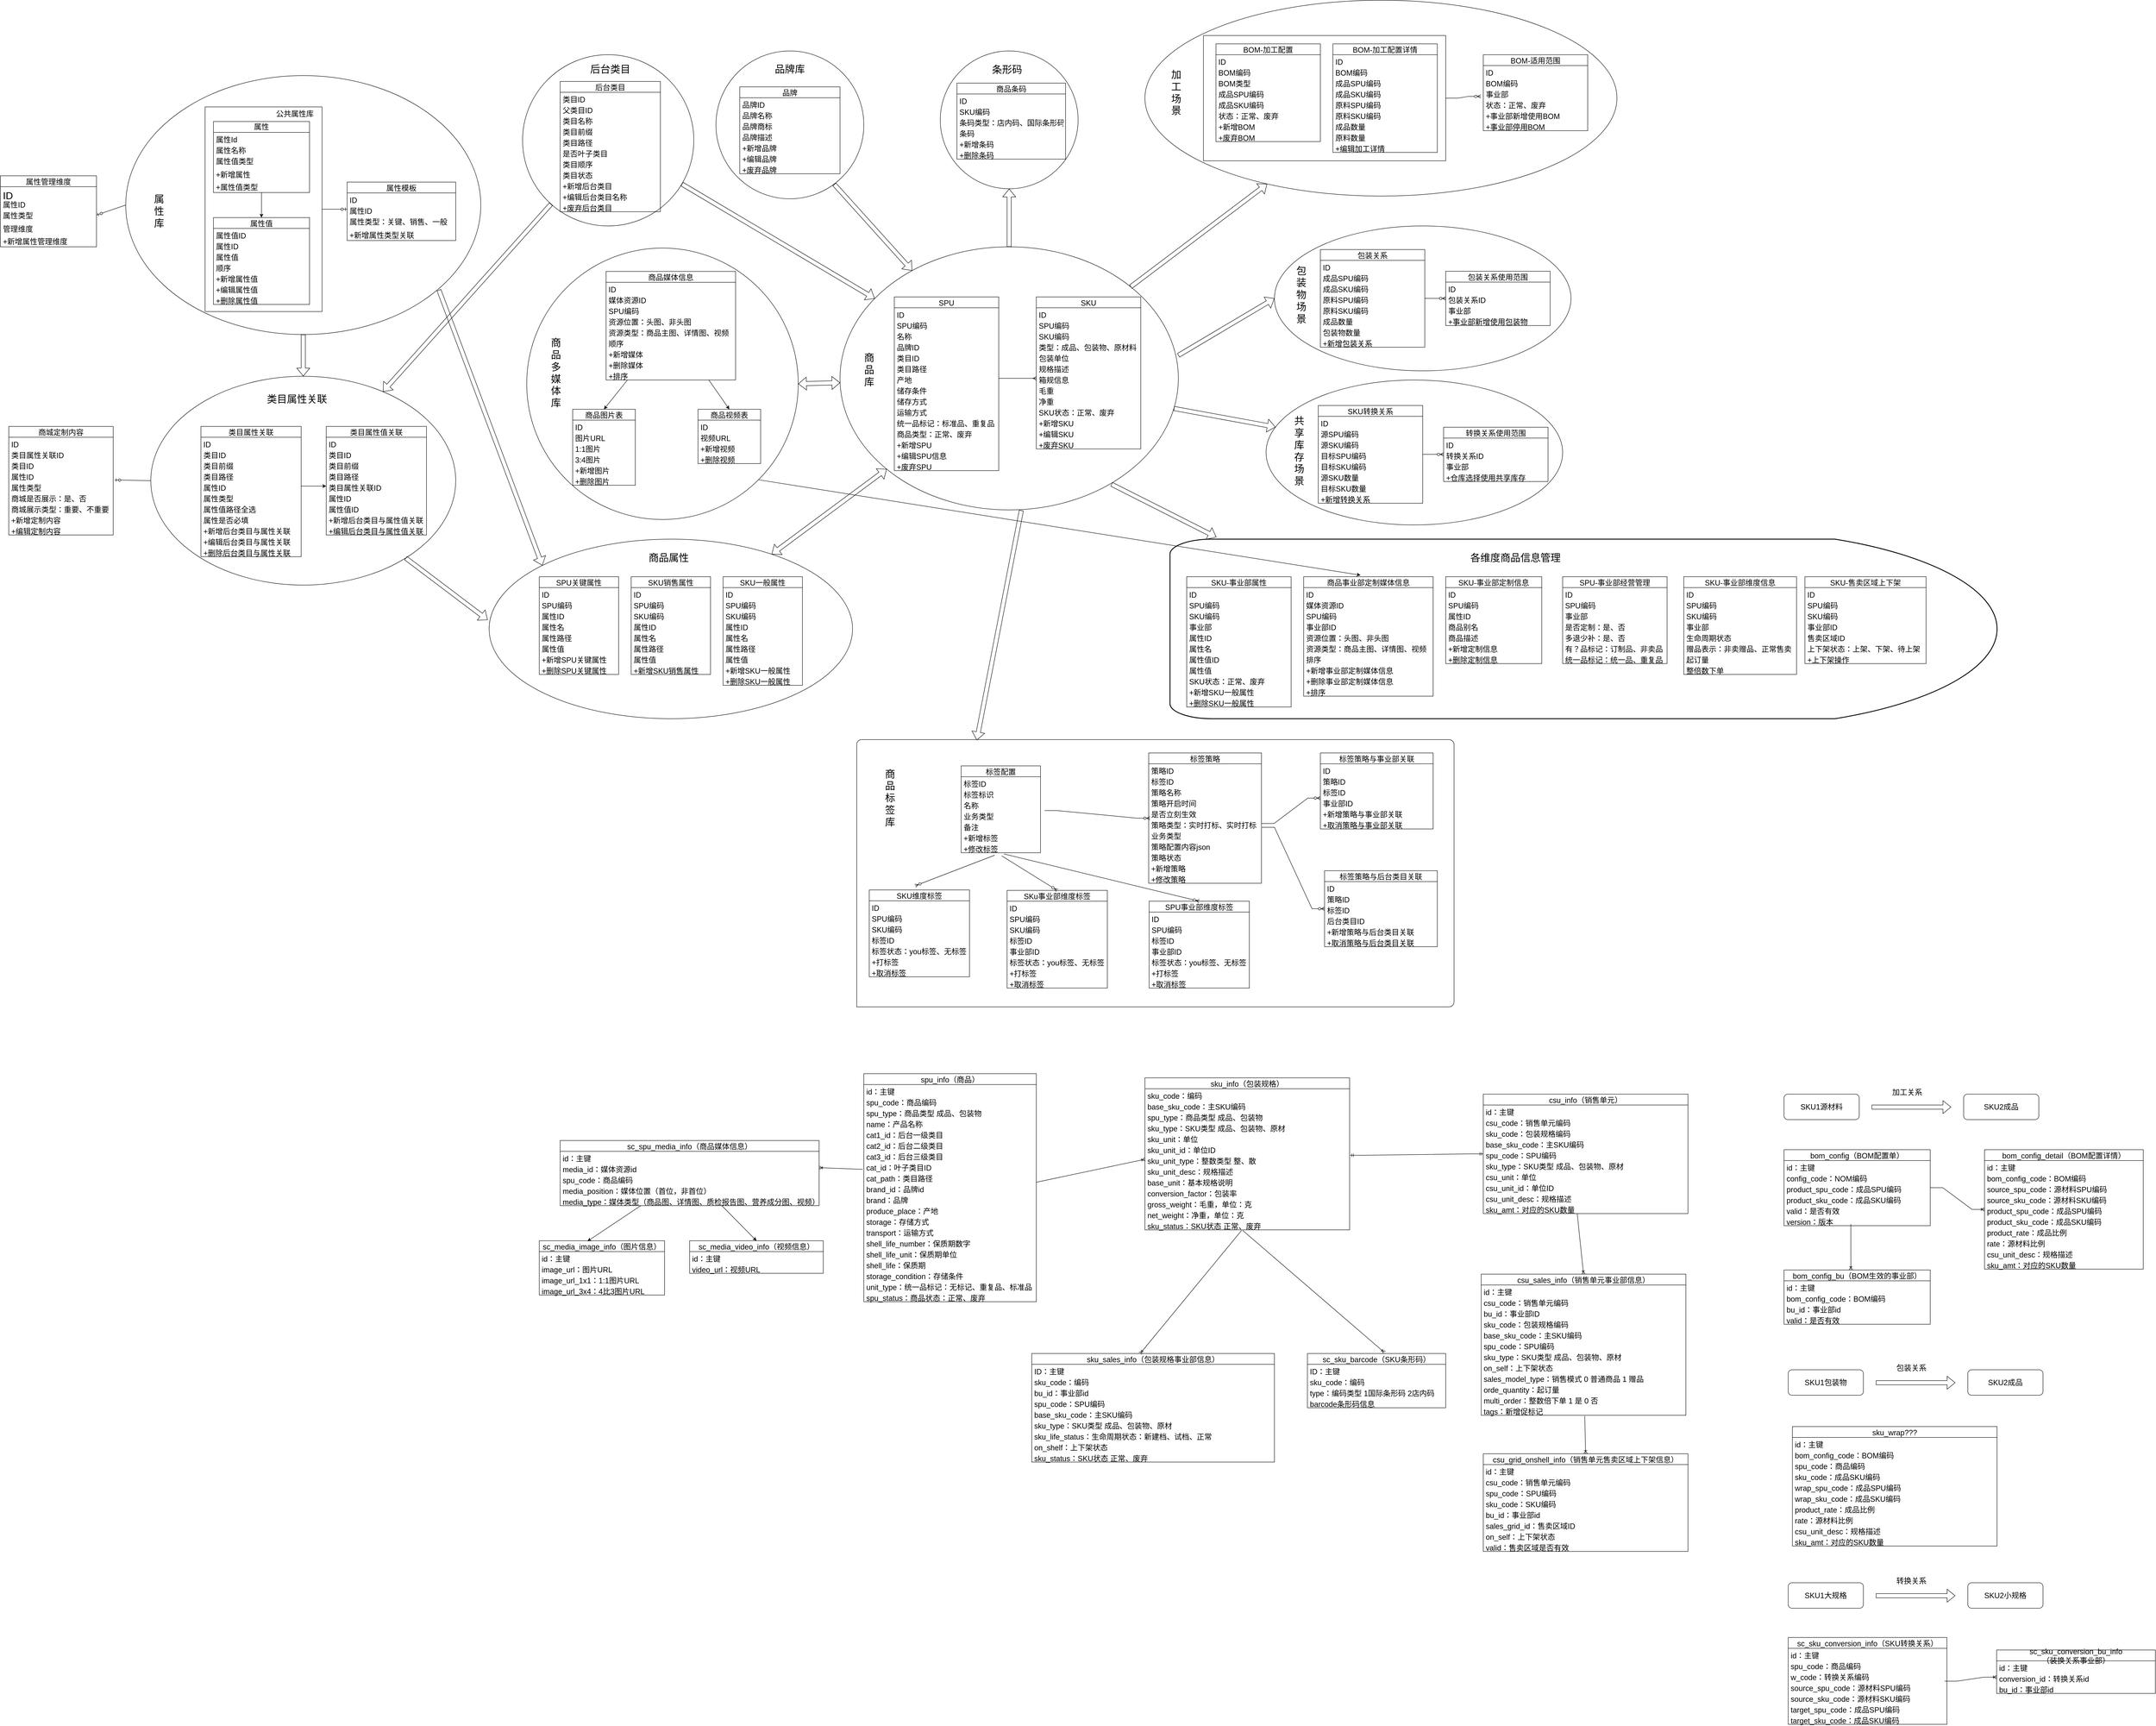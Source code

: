 <mxfile version="18.0.1" type="github">
  <diagram id="fuy1s0eva4b-fFWhVFdE" name="Page-1">
    <mxGraphModel dx="1810" dy="-5194" grid="1" gridSize="10" guides="1" tooltips="1" connect="1" arrows="1" fold="1" page="1" pageScale="1" pageWidth="827" pageHeight="1169" math="0" shadow="0">
      <root>
        <mxCell id="0" />
        <mxCell id="1" parent="0" />
        <mxCell id="qUMy1aH1Jgnn8uqdyD9r-481" value="" style="strokeWidth=2;html=1;shape=mxgraph.flowchart.delay;whiteSpace=wrap;fontSize=24;" vertex="1" parent="1">
          <mxGeometry x="2190" y="8110" width="1980" height="430" as="geometry" />
        </mxCell>
        <mxCell id="qUMy1aH1Jgnn8uqdyD9r-402" value="" style="verticalLabelPosition=bottom;verticalAlign=top;html=1;shape=mxgraph.basic.three_corner_round_rect;dx=6;fontSize=24;" vertex="1" parent="1">
          <mxGeometry x="1440" y="8590" width="1430" height="640" as="geometry" />
        </mxCell>
        <mxCell id="qUMy1aH1Jgnn8uqdyD9r-292" value="" style="ellipse;whiteSpace=wrap;html=1;fontSize=24;" vertex="1" parent="1">
          <mxGeometry x="2440" y="7360" width="710" height="347" as="geometry" />
        </mxCell>
        <mxCell id="qUMy1aH1Jgnn8uqdyD9r-269" value="" style="ellipse;whiteSpace=wrap;html=1;fontSize=24;" vertex="1" parent="1">
          <mxGeometry x="2130" y="6819.5" width="1130" height="469" as="geometry" />
        </mxCell>
        <mxCell id="qUMy1aH1Jgnn8uqdyD9r-267" value="" style="rounded=0;whiteSpace=wrap;html=1;fontSize=24;" vertex="1" parent="1">
          <mxGeometry x="2270" y="6904" width="580" height="300" as="geometry" />
        </mxCell>
        <mxCell id="qUMy1aH1Jgnn8uqdyD9r-223" value="" style="ellipse;whiteSpace=wrap;html=1;aspect=fixed;fontSize=24;" vertex="1" parent="1">
          <mxGeometry x="1640" y="6941" width="330" height="330" as="geometry" />
        </mxCell>
        <mxCell id="qUMy1aH1Jgnn8uqdyD9r-220" value="" style="ellipse;whiteSpace=wrap;html=1;aspect=fixed;fontSize=24;" vertex="1" parent="1">
          <mxGeometry x="1103" y="6941" width="354" height="354" as="geometry" />
        </mxCell>
        <mxCell id="qUMy1aH1Jgnn8uqdyD9r-214" value="" style="ellipse;whiteSpace=wrap;html=1;aspect=fixed;fontSize=24;" vertex="1" parent="1">
          <mxGeometry x="640" y="6950" width="410" height="410" as="geometry" />
        </mxCell>
        <mxCell id="qUMy1aH1Jgnn8uqdyD9r-209" value="" style="ellipse;whiteSpace=wrap;html=1;fontSize=24;" vertex="1" parent="1">
          <mxGeometry x="560" y="8110" width="870" height="430" as="geometry" />
        </mxCell>
        <mxCell id="qUMy1aH1Jgnn8uqdyD9r-178" value="" style="ellipse;whiteSpace=wrap;html=1;fontSize=24;" vertex="1" parent="1">
          <mxGeometry x="650" y="7413" width="650" height="650" as="geometry" />
        </mxCell>
        <mxCell id="qUMy1aH1Jgnn8uqdyD9r-141" value="" style="ellipse;whiteSpace=wrap;html=1;fontSize=18;" vertex="1" parent="1">
          <mxGeometry x="1400" y="7410" width="810" height="630" as="geometry" />
        </mxCell>
        <mxCell id="qUMy1aH1Jgnn8uqdyD9r-62" value="" style="ellipse;whiteSpace=wrap;html=1;fontSize=18;" vertex="1" parent="1">
          <mxGeometry x="-250" y="7720" width="730" height="500" as="geometry" />
        </mxCell>
        <mxCell id="qUMy1aH1Jgnn8uqdyD9r-19" value="" style="ellipse;whiteSpace=wrap;html=1;fontSize=11;" vertex="1" parent="1">
          <mxGeometry x="-310" y="7000" width="850" height="620" as="geometry" />
        </mxCell>
        <mxCell id="HxOPDLQ4KwmjCW9O7RK3-1" value="" style="rounded=0;whiteSpace=wrap;html=1;fontSize=24;" parent="1" vertex="1">
          <mxGeometry x="-120" y="7075" width="280" height="490" as="geometry" />
        </mxCell>
        <mxCell id="HxOPDLQ4KwmjCW9O7RK3-2" style="edgeStyle=none;rounded=0;orthogonalLoop=1;jettySize=auto;html=1;entryX=0.5;entryY=0;entryDx=0;entryDy=0;fontSize=24;" parent="1" source="HxOPDLQ4KwmjCW9O7RK3-3" target="HxOPDLQ4KwmjCW9O7RK3-9" edge="1">
          <mxGeometry relative="1" as="geometry" />
        </mxCell>
        <mxCell id="HxOPDLQ4KwmjCW9O7RK3-3" value="属性" style="swimlane;fontStyle=0;childLayout=stackLayout;horizontal=1;startSize=26;fillColor=none;horizontalStack=0;resizeParent=1;resizeParentMax=0;resizeLast=0;collapsible=1;marginBottom=0;fontSize=18;whiteSpace=wrap;" parent="1" vertex="1">
          <mxGeometry x="-100" y="7110" width="230" height="170" as="geometry" />
        </mxCell>
        <mxCell id="HxOPDLQ4KwmjCW9O7RK3-4" value="属性Id" style="text;strokeColor=none;fillColor=none;align=left;verticalAlign=top;spacingLeft=4;spacingRight=4;overflow=hidden;rotatable=0;points=[[0,0.5],[1,0.5]];portConstraint=eastwest;fontSize=18;" parent="HxOPDLQ4KwmjCW9O7RK3-3" vertex="1">
          <mxGeometry y="26" width="230" height="26" as="geometry" />
        </mxCell>
        <mxCell id="HxOPDLQ4KwmjCW9O7RK3-5" value="属性名称" style="text;strokeColor=none;fillColor=none;align=left;verticalAlign=top;spacingLeft=4;spacingRight=4;overflow=hidden;rotatable=0;points=[[0,0.5],[1,0.5]];portConstraint=eastwest;fontSize=18;" parent="HxOPDLQ4KwmjCW9O7RK3-3" vertex="1">
          <mxGeometry y="52" width="230" height="26" as="geometry" />
        </mxCell>
        <mxCell id="HxOPDLQ4KwmjCW9O7RK3-6" value="属性值类型" style="text;strokeColor=none;fillColor=none;align=left;verticalAlign=top;spacingLeft=4;spacingRight=4;overflow=hidden;rotatable=0;points=[[0,0.5],[1,0.5]];portConstraint=eastwest;fontSize=18;" parent="HxOPDLQ4KwmjCW9O7RK3-3" vertex="1">
          <mxGeometry y="78" width="230" height="32" as="geometry" />
        </mxCell>
        <mxCell id="HxOPDLQ4KwmjCW9O7RK3-7" value="+新增属性" style="text;strokeColor=none;fillColor=none;align=left;verticalAlign=top;spacingLeft=4;spacingRight=4;overflow=hidden;rotatable=0;points=[[0,0.5],[1,0.5]];portConstraint=eastwest;fontSize=18;" parent="HxOPDLQ4KwmjCW9O7RK3-3" vertex="1">
          <mxGeometry y="110" width="230" height="30" as="geometry" />
        </mxCell>
        <mxCell id="HxOPDLQ4KwmjCW9O7RK3-8" value="+属性值类型" style="text;strokeColor=none;fillColor=none;align=left;verticalAlign=top;spacingLeft=4;spacingRight=4;overflow=hidden;rotatable=0;points=[[0,0.5],[1,0.5]];portConstraint=eastwest;fontSize=18;" parent="HxOPDLQ4KwmjCW9O7RK3-3" vertex="1">
          <mxGeometry y="140" width="230" height="30" as="geometry" />
        </mxCell>
        <mxCell id="HxOPDLQ4KwmjCW9O7RK3-9" value="属性值" style="swimlane;fontStyle=0;childLayout=stackLayout;horizontal=1;startSize=26;fillColor=none;horizontalStack=0;resizeParent=1;resizeParentMax=0;resizeLast=0;collapsible=1;marginBottom=0;fontSize=18;" parent="1" vertex="1">
          <mxGeometry x="-100" y="7340" width="230" height="208" as="geometry" />
        </mxCell>
        <mxCell id="HxOPDLQ4KwmjCW9O7RK3-10" value="属性值ID" style="text;strokeColor=none;fillColor=none;align=left;verticalAlign=top;spacingLeft=4;spacingRight=4;overflow=hidden;rotatable=0;points=[[0,0.5],[1,0.5]];portConstraint=eastwest;fontSize=18;" parent="HxOPDLQ4KwmjCW9O7RK3-9" vertex="1">
          <mxGeometry y="26" width="230" height="26" as="geometry" />
        </mxCell>
        <mxCell id="HxOPDLQ4KwmjCW9O7RK3-11" value="属性ID" style="text;strokeColor=none;fillColor=none;align=left;verticalAlign=top;spacingLeft=4;spacingRight=4;overflow=hidden;rotatable=0;points=[[0,0.5],[1,0.5]];portConstraint=eastwest;fontSize=18;" parent="HxOPDLQ4KwmjCW9O7RK3-9" vertex="1">
          <mxGeometry y="52" width="230" height="26" as="geometry" />
        </mxCell>
        <mxCell id="HxOPDLQ4KwmjCW9O7RK3-12" value="属性值" style="text;strokeColor=none;fillColor=none;align=left;verticalAlign=top;spacingLeft=4;spacingRight=4;overflow=hidden;rotatable=0;points=[[0,0.5],[1,0.5]];portConstraint=eastwest;fontSize=18;" parent="HxOPDLQ4KwmjCW9O7RK3-9" vertex="1">
          <mxGeometry y="78" width="230" height="26" as="geometry" />
        </mxCell>
        <mxCell id="HxOPDLQ4KwmjCW9O7RK3-13" value="顺序" style="text;strokeColor=none;fillColor=none;align=left;verticalAlign=top;spacingLeft=4;spacingRight=4;overflow=hidden;rotatable=0;points=[[0,0.5],[1,0.5]];portConstraint=eastwest;fontSize=18;" parent="HxOPDLQ4KwmjCW9O7RK3-9" vertex="1">
          <mxGeometry y="104" width="230" height="26" as="geometry" />
        </mxCell>
        <mxCell id="HxOPDLQ4KwmjCW9O7RK3-14" value="+新增属性值" style="text;strokeColor=none;fillColor=none;align=left;verticalAlign=top;spacingLeft=4;spacingRight=4;overflow=hidden;rotatable=0;points=[[0,0.5],[1,0.5]];portConstraint=eastwest;fontSize=18;" parent="HxOPDLQ4KwmjCW9O7RK3-9" vertex="1">
          <mxGeometry y="130" width="230" height="26" as="geometry" />
        </mxCell>
        <mxCell id="HxOPDLQ4KwmjCW9O7RK3-15" value="+编辑属性值" style="text;strokeColor=none;fillColor=none;align=left;verticalAlign=top;spacingLeft=4;spacingRight=4;overflow=hidden;rotatable=0;points=[[0,0.5],[1,0.5]];portConstraint=eastwest;fontSize=18;" parent="HxOPDLQ4KwmjCW9O7RK3-9" vertex="1">
          <mxGeometry y="156" width="230" height="26" as="geometry" />
        </mxCell>
        <mxCell id="HxOPDLQ4KwmjCW9O7RK3-16" value="+删除属性值" style="text;strokeColor=none;fillColor=none;align=left;verticalAlign=top;spacingLeft=4;spacingRight=4;overflow=hidden;rotatable=0;points=[[0,0.5],[1,0.5]];portConstraint=eastwest;fontSize=18;" parent="HxOPDLQ4KwmjCW9O7RK3-9" vertex="1">
          <mxGeometry y="182" width="230" height="26" as="geometry" />
        </mxCell>
        <mxCell id="qUMy1aH1Jgnn8uqdyD9r-6" value="属性模板" style="swimlane;fontStyle=0;childLayout=stackLayout;horizontal=1;startSize=26;fillColor=none;horizontalStack=0;resizeParent=1;resizeParentMax=0;resizeLast=0;collapsible=1;marginBottom=0;fontSize=18;" vertex="1" parent="1">
          <mxGeometry x="220" y="7255" width="260" height="140" as="geometry" />
        </mxCell>
        <mxCell id="qUMy1aH1Jgnn8uqdyD9r-7" value="ID" style="text;strokeColor=none;fillColor=none;align=left;verticalAlign=top;spacingLeft=4;spacingRight=4;overflow=hidden;rotatable=0;points=[[0,0.5],[1,0.5]];portConstraint=eastwest;fontSize=18;" vertex="1" parent="qUMy1aH1Jgnn8uqdyD9r-6">
          <mxGeometry y="26" width="260" height="26" as="geometry" />
        </mxCell>
        <mxCell id="qUMy1aH1Jgnn8uqdyD9r-8" value="属性ID" style="text;strokeColor=none;fillColor=none;align=left;verticalAlign=top;spacingLeft=4;spacingRight=4;overflow=hidden;rotatable=0;points=[[0,0.5],[1,0.5]];portConstraint=eastwest;fontSize=18;" vertex="1" parent="qUMy1aH1Jgnn8uqdyD9r-6">
          <mxGeometry y="52" width="260" height="26" as="geometry" />
        </mxCell>
        <mxCell id="qUMy1aH1Jgnn8uqdyD9r-9" value="属性类型：关键、销售、一般" style="text;strokeColor=none;fillColor=none;align=left;verticalAlign=top;spacingLeft=4;spacingRight=4;overflow=hidden;rotatable=0;points=[[0,0.5],[1,0.5]];portConstraint=eastwest;fontSize=18;" vertex="1" parent="qUMy1aH1Jgnn8uqdyD9r-6">
          <mxGeometry y="78" width="260" height="32" as="geometry" />
        </mxCell>
        <mxCell id="qUMy1aH1Jgnn8uqdyD9r-10" value="+新增属性类型关联" style="text;strokeColor=none;fillColor=none;align=left;verticalAlign=top;spacingLeft=4;spacingRight=4;overflow=hidden;rotatable=0;points=[[0,0.5],[1,0.5]];portConstraint=eastwest;fontSize=18;" vertex="1" parent="qUMy1aH1Jgnn8uqdyD9r-6">
          <mxGeometry y="110" width="260" height="30" as="geometry" />
        </mxCell>
        <mxCell id="qUMy1aH1Jgnn8uqdyD9r-13" value="属性管理维度" style="swimlane;fontStyle=0;childLayout=stackLayout;horizontal=1;startSize=26;fillColor=none;horizontalStack=0;resizeParent=1;resizeParentMax=0;resizeLast=0;collapsible=1;marginBottom=0;fontSize=18;" vertex="1" parent="1">
          <mxGeometry x="-610" y="7240" width="230" height="170" as="geometry" />
        </mxCell>
        <mxCell id="qUMy1aH1Jgnn8uqdyD9r-14" value="ID" style="text;strokeColor=none;fillColor=none;align=left;verticalAlign=top;spacingLeft=4;spacingRight=4;overflow=hidden;rotatable=0;points=[[0,0.5],[1,0.5]];portConstraint=eastwest;fontSize=24;" vertex="1" parent="qUMy1aH1Jgnn8uqdyD9r-13">
          <mxGeometry y="26" width="230" height="26" as="geometry" />
        </mxCell>
        <mxCell id="qUMy1aH1Jgnn8uqdyD9r-15" value="属性ID" style="text;strokeColor=none;fillColor=none;align=left;verticalAlign=top;spacingLeft=4;spacingRight=4;overflow=hidden;rotatable=0;points=[[0,0.5],[1,0.5]];portConstraint=eastwest;fontSize=18;" vertex="1" parent="qUMy1aH1Jgnn8uqdyD9r-13">
          <mxGeometry y="52" width="230" height="26" as="geometry" />
        </mxCell>
        <mxCell id="qUMy1aH1Jgnn8uqdyD9r-16" value="属性类型" style="text;strokeColor=none;fillColor=none;align=left;verticalAlign=top;spacingLeft=4;spacingRight=4;overflow=hidden;rotatable=0;points=[[0,0.5],[1,0.5]];portConstraint=eastwest;fontSize=18;" vertex="1" parent="qUMy1aH1Jgnn8uqdyD9r-13">
          <mxGeometry y="78" width="230" height="32" as="geometry" />
        </mxCell>
        <mxCell id="qUMy1aH1Jgnn8uqdyD9r-17" value="管理维度" style="text;strokeColor=none;fillColor=none;align=left;verticalAlign=top;spacingLeft=4;spacingRight=4;overflow=hidden;rotatable=0;points=[[0,0.5],[1,0.5]];portConstraint=eastwest;fontSize=18;" vertex="1" parent="qUMy1aH1Jgnn8uqdyD9r-13">
          <mxGeometry y="110" width="230" height="30" as="geometry" />
        </mxCell>
        <mxCell id="qUMy1aH1Jgnn8uqdyD9r-18" value="+新增属性管理维度" style="text;strokeColor=none;fillColor=none;align=left;verticalAlign=top;spacingLeft=4;spacingRight=4;overflow=hidden;rotatable=0;points=[[0,0.5],[1,0.5]];portConstraint=eastwest;fontSize=18;" vertex="1" parent="qUMy1aH1Jgnn8uqdyD9r-13">
          <mxGeometry y="140" width="230" height="30" as="geometry" />
        </mxCell>
        <mxCell id="qUMy1aH1Jgnn8uqdyD9r-21" value="&lt;font style=&quot;font-size: 24px;&quot;&gt;属&lt;br&gt;性&lt;br&gt;库&lt;/font&gt;" style="text;html=1;strokeColor=none;fillColor=none;align=center;verticalAlign=middle;whiteSpace=wrap;rounded=0;fontSize=11;" vertex="1" parent="1">
          <mxGeometry x="-260" y="7250" width="60" height="150" as="geometry" />
        </mxCell>
        <mxCell id="qUMy1aH1Jgnn8uqdyD9r-22" value="&lt;font style=&quot;font-size: 18px;&quot;&gt;公共属性库&lt;/font&gt;" style="text;html=1;strokeColor=none;fillColor=none;align=center;verticalAlign=middle;whiteSpace=wrap;rounded=0;fontSize=24;" vertex="1" parent="1">
          <mxGeometry x="30" y="7080" width="130" height="20" as="geometry" />
        </mxCell>
        <mxCell id="qUMy1aH1Jgnn8uqdyD9r-24" style="edgeStyle=none;rounded=0;orthogonalLoop=1;jettySize=auto;html=1;exitX=0.5;exitY=1;exitDx=0;exitDy=0;fontSize=24;" edge="1" parent="1" source="qUMy1aH1Jgnn8uqdyD9r-22" target="qUMy1aH1Jgnn8uqdyD9r-22">
          <mxGeometry relative="1" as="geometry" />
        </mxCell>
        <mxCell id="qUMy1aH1Jgnn8uqdyD9r-25" value="类目属性关联" style="swimlane;fontStyle=0;childLayout=stackLayout;horizontal=1;startSize=26;fillColor=none;horizontalStack=0;resizeParent=1;resizeParentMax=0;resizeLast=0;collapsible=1;marginBottom=0;fontSize=18;" vertex="1" parent="1">
          <mxGeometry x="-130" y="7840" width="240" height="312" as="geometry" />
        </mxCell>
        <mxCell id="qUMy1aH1Jgnn8uqdyD9r-26" value="ID" style="text;strokeColor=none;fillColor=none;align=left;verticalAlign=top;spacingLeft=4;spacingRight=4;overflow=hidden;rotatable=0;points=[[0,0.5],[1,0.5]];portConstraint=eastwest;fontSize=18;" vertex="1" parent="qUMy1aH1Jgnn8uqdyD9r-25">
          <mxGeometry y="26" width="240" height="26" as="geometry" />
        </mxCell>
        <mxCell id="qUMy1aH1Jgnn8uqdyD9r-27" value="类目ID" style="text;strokeColor=none;fillColor=none;align=left;verticalAlign=top;spacingLeft=4;spacingRight=4;overflow=hidden;rotatable=0;points=[[0,0.5],[1,0.5]];portConstraint=eastwest;fontSize=18;" vertex="1" parent="qUMy1aH1Jgnn8uqdyD9r-25">
          <mxGeometry y="52" width="240" height="26" as="geometry" />
        </mxCell>
        <mxCell id="qUMy1aH1Jgnn8uqdyD9r-28" value="类目前缀" style="text;strokeColor=none;fillColor=none;align=left;verticalAlign=top;spacingLeft=4;spacingRight=4;overflow=hidden;rotatable=0;points=[[0,0.5],[1,0.5]];portConstraint=eastwest;fontSize=18;" vertex="1" parent="qUMy1aH1Jgnn8uqdyD9r-25">
          <mxGeometry y="78" width="240" height="26" as="geometry" />
        </mxCell>
        <mxCell id="qUMy1aH1Jgnn8uqdyD9r-36" value="类目路径" style="text;strokeColor=none;fillColor=none;align=left;verticalAlign=top;spacingLeft=4;spacingRight=4;overflow=hidden;rotatable=0;points=[[0,0.5],[1,0.5]];portConstraint=eastwest;fontSize=18;" vertex="1" parent="qUMy1aH1Jgnn8uqdyD9r-25">
          <mxGeometry y="104" width="240" height="26" as="geometry" />
        </mxCell>
        <mxCell id="qUMy1aH1Jgnn8uqdyD9r-29" value="属性ID" style="text;strokeColor=none;fillColor=none;align=left;verticalAlign=top;spacingLeft=4;spacingRight=4;overflow=hidden;rotatable=0;points=[[0,0.5],[1,0.5]];portConstraint=eastwest;fontSize=18;" vertex="1" parent="qUMy1aH1Jgnn8uqdyD9r-25">
          <mxGeometry y="130" width="240" height="26" as="geometry" />
        </mxCell>
        <mxCell id="qUMy1aH1Jgnn8uqdyD9r-30" value="属性类型" style="text;strokeColor=none;fillColor=none;align=left;verticalAlign=top;spacingLeft=4;spacingRight=4;overflow=hidden;rotatable=0;points=[[0,0.5],[1,0.5]];portConstraint=eastwest;fontSize=18;" vertex="1" parent="qUMy1aH1Jgnn8uqdyD9r-25">
          <mxGeometry y="156" width="240" height="26" as="geometry" />
        </mxCell>
        <mxCell id="qUMy1aH1Jgnn8uqdyD9r-33" value="属性值路径全选" style="text;strokeColor=none;fillColor=none;align=left;verticalAlign=top;spacingLeft=4;spacingRight=4;overflow=hidden;rotatable=0;points=[[0,0.5],[1,0.5]];portConstraint=eastwest;fontSize=18;" vertex="1" parent="qUMy1aH1Jgnn8uqdyD9r-25">
          <mxGeometry y="182" width="240" height="26" as="geometry" />
        </mxCell>
        <mxCell id="qUMy1aH1Jgnn8uqdyD9r-35" value="属性是否必填" style="text;strokeColor=none;fillColor=none;align=left;verticalAlign=top;spacingLeft=4;spacingRight=4;overflow=hidden;rotatable=0;points=[[0,0.5],[1,0.5]];portConstraint=eastwest;fontSize=18;" vertex="1" parent="qUMy1aH1Jgnn8uqdyD9r-25">
          <mxGeometry y="208" width="240" height="26" as="geometry" />
        </mxCell>
        <mxCell id="qUMy1aH1Jgnn8uqdyD9r-32" value="+新增后台类目与属性关联" style="text;strokeColor=none;fillColor=none;align=left;verticalAlign=top;spacingLeft=4;spacingRight=4;overflow=hidden;rotatable=0;points=[[0,0.5],[1,0.5]];portConstraint=eastwest;fontSize=18;" vertex="1" parent="qUMy1aH1Jgnn8uqdyD9r-25">
          <mxGeometry y="234" width="240" height="26" as="geometry" />
        </mxCell>
        <mxCell id="qUMy1aH1Jgnn8uqdyD9r-31" value="+编辑后台类目与属性关联" style="text;strokeColor=none;fillColor=none;align=left;verticalAlign=top;spacingLeft=4;spacingRight=4;overflow=hidden;rotatable=0;points=[[0,0.5],[1,0.5]];portConstraint=eastwest;fontSize=18;" vertex="1" parent="qUMy1aH1Jgnn8uqdyD9r-25">
          <mxGeometry y="260" width="240" height="26" as="geometry" />
        </mxCell>
        <mxCell id="qUMy1aH1Jgnn8uqdyD9r-37" value="+删除后台类目与属性关联" style="text;strokeColor=none;fillColor=none;align=left;verticalAlign=top;spacingLeft=4;spacingRight=4;overflow=hidden;rotatable=0;points=[[0,0.5],[1,0.5]];portConstraint=eastwest;fontSize=18;" vertex="1" parent="qUMy1aH1Jgnn8uqdyD9r-25">
          <mxGeometry y="286" width="240" height="26" as="geometry" />
        </mxCell>
        <mxCell id="qUMy1aH1Jgnn8uqdyD9r-38" value="商城定制内容" style="swimlane;fontStyle=0;childLayout=stackLayout;horizontal=1;startSize=26;fillColor=none;horizontalStack=0;resizeParent=1;resizeParentMax=0;resizeLast=0;collapsible=1;marginBottom=0;fontSize=18;" vertex="1" parent="1">
          <mxGeometry x="-590" y="7840" width="250" height="260" as="geometry" />
        </mxCell>
        <mxCell id="qUMy1aH1Jgnn8uqdyD9r-39" value="ID" style="text;strokeColor=none;fillColor=none;align=left;verticalAlign=top;spacingLeft=4;spacingRight=4;overflow=hidden;rotatable=0;points=[[0,0.5],[1,0.5]];portConstraint=eastwest;fontSize=18;" vertex="1" parent="qUMy1aH1Jgnn8uqdyD9r-38">
          <mxGeometry y="26" width="250" height="26" as="geometry" />
        </mxCell>
        <mxCell id="qUMy1aH1Jgnn8uqdyD9r-40" value="类目属性关联ID" style="text;strokeColor=none;fillColor=none;align=left;verticalAlign=top;spacingLeft=4;spacingRight=4;overflow=hidden;rotatable=0;points=[[0,0.5],[1,0.5]];portConstraint=eastwest;fontSize=18;" vertex="1" parent="qUMy1aH1Jgnn8uqdyD9r-38">
          <mxGeometry y="52" width="250" height="26" as="geometry" />
        </mxCell>
        <mxCell id="qUMy1aH1Jgnn8uqdyD9r-41" value="类目ID" style="text;strokeColor=none;fillColor=none;align=left;verticalAlign=top;spacingLeft=4;spacingRight=4;overflow=hidden;rotatable=0;points=[[0,0.5],[1,0.5]];portConstraint=eastwest;fontSize=18;" vertex="1" parent="qUMy1aH1Jgnn8uqdyD9r-38">
          <mxGeometry y="78" width="250" height="26" as="geometry" />
        </mxCell>
        <mxCell id="qUMy1aH1Jgnn8uqdyD9r-43" value="属性ID" style="text;strokeColor=none;fillColor=none;align=left;verticalAlign=top;spacingLeft=4;spacingRight=4;overflow=hidden;rotatable=0;points=[[0,0.5],[1,0.5]];portConstraint=eastwest;fontSize=18;" vertex="1" parent="qUMy1aH1Jgnn8uqdyD9r-38">
          <mxGeometry y="104" width="250" height="26" as="geometry" />
        </mxCell>
        <mxCell id="qUMy1aH1Jgnn8uqdyD9r-44" value="属性类型" style="text;strokeColor=none;fillColor=none;align=left;verticalAlign=top;spacingLeft=4;spacingRight=4;overflow=hidden;rotatable=0;points=[[0,0.5],[1,0.5]];portConstraint=eastwest;fontSize=18;" vertex="1" parent="qUMy1aH1Jgnn8uqdyD9r-38">
          <mxGeometry y="130" width="250" height="26" as="geometry" />
        </mxCell>
        <mxCell id="qUMy1aH1Jgnn8uqdyD9r-45" value="商城是否展示：是、否" style="text;strokeColor=none;fillColor=none;align=left;verticalAlign=top;spacingLeft=4;spacingRight=4;overflow=hidden;rotatable=0;points=[[0,0.5],[1,0.5]];portConstraint=eastwest;fontSize=18;" vertex="1" parent="qUMy1aH1Jgnn8uqdyD9r-38">
          <mxGeometry y="156" width="250" height="26" as="geometry" />
        </mxCell>
        <mxCell id="qUMy1aH1Jgnn8uqdyD9r-46" value="商城展示类型：重要、不重要" style="text;strokeColor=none;fillColor=none;align=left;verticalAlign=top;spacingLeft=4;spacingRight=4;overflow=hidden;rotatable=0;points=[[0,0.5],[1,0.5]];portConstraint=eastwest;fontSize=18;" vertex="1" parent="qUMy1aH1Jgnn8uqdyD9r-38">
          <mxGeometry y="182" width="250" height="26" as="geometry" />
        </mxCell>
        <mxCell id="qUMy1aH1Jgnn8uqdyD9r-47" value="+新增定制内容" style="text;strokeColor=none;fillColor=none;align=left;verticalAlign=top;spacingLeft=4;spacingRight=4;overflow=hidden;rotatable=0;points=[[0,0.5],[1,0.5]];portConstraint=eastwest;fontSize=18;" vertex="1" parent="qUMy1aH1Jgnn8uqdyD9r-38">
          <mxGeometry y="208" width="250" height="26" as="geometry" />
        </mxCell>
        <mxCell id="qUMy1aH1Jgnn8uqdyD9r-48" value="+编辑定制内容" style="text;strokeColor=none;fillColor=none;align=left;verticalAlign=top;spacingLeft=4;spacingRight=4;overflow=hidden;rotatable=0;points=[[0,0.5],[1,0.5]];portConstraint=eastwest;fontSize=18;" vertex="1" parent="qUMy1aH1Jgnn8uqdyD9r-38">
          <mxGeometry y="234" width="250" height="26" as="geometry" />
        </mxCell>
        <mxCell id="qUMy1aH1Jgnn8uqdyD9r-50" value="类目属性值关联" style="swimlane;fontStyle=0;childLayout=stackLayout;horizontal=1;startSize=26;fillColor=none;horizontalStack=0;resizeParent=1;resizeParentMax=0;resizeLast=0;collapsible=1;marginBottom=0;fontSize=18;" vertex="1" parent="1">
          <mxGeometry x="170" y="7840" width="240" height="260" as="geometry" />
        </mxCell>
        <mxCell id="qUMy1aH1Jgnn8uqdyD9r-51" value="ID" style="text;strokeColor=none;fillColor=none;align=left;verticalAlign=top;spacingLeft=4;spacingRight=4;overflow=hidden;rotatable=0;points=[[0,0.5],[1,0.5]];portConstraint=eastwest;fontSize=18;" vertex="1" parent="qUMy1aH1Jgnn8uqdyD9r-50">
          <mxGeometry y="26" width="240" height="26" as="geometry" />
        </mxCell>
        <mxCell id="qUMy1aH1Jgnn8uqdyD9r-52" value="类目ID" style="text;strokeColor=none;fillColor=none;align=left;verticalAlign=top;spacingLeft=4;spacingRight=4;overflow=hidden;rotatable=0;points=[[0,0.5],[1,0.5]];portConstraint=eastwest;fontSize=18;" vertex="1" parent="qUMy1aH1Jgnn8uqdyD9r-50">
          <mxGeometry y="52" width="240" height="26" as="geometry" />
        </mxCell>
        <mxCell id="qUMy1aH1Jgnn8uqdyD9r-53" value="类目前缀" style="text;strokeColor=none;fillColor=none;align=left;verticalAlign=top;spacingLeft=4;spacingRight=4;overflow=hidden;rotatable=0;points=[[0,0.5],[1,0.5]];portConstraint=eastwest;fontSize=18;" vertex="1" parent="qUMy1aH1Jgnn8uqdyD9r-50">
          <mxGeometry y="78" width="240" height="26" as="geometry" />
        </mxCell>
        <mxCell id="qUMy1aH1Jgnn8uqdyD9r-54" value="类目路径" style="text;strokeColor=none;fillColor=none;align=left;verticalAlign=top;spacingLeft=4;spacingRight=4;overflow=hidden;rotatable=0;points=[[0,0.5],[1,0.5]];portConstraint=eastwest;fontSize=18;" vertex="1" parent="qUMy1aH1Jgnn8uqdyD9r-50">
          <mxGeometry y="104" width="240" height="26" as="geometry" />
        </mxCell>
        <mxCell id="qUMy1aH1Jgnn8uqdyD9r-57" value="类目属性关联ID" style="text;strokeColor=none;fillColor=none;align=left;verticalAlign=top;spacingLeft=4;spacingRight=4;overflow=hidden;rotatable=0;points=[[0,0.5],[1,0.5]];portConstraint=eastwest;fontSize=18;" vertex="1" parent="qUMy1aH1Jgnn8uqdyD9r-50">
          <mxGeometry y="130" width="240" height="26" as="geometry" />
        </mxCell>
        <mxCell id="qUMy1aH1Jgnn8uqdyD9r-55" value="属性ID" style="text;strokeColor=none;fillColor=none;align=left;verticalAlign=top;spacingLeft=4;spacingRight=4;overflow=hidden;rotatable=0;points=[[0,0.5],[1,0.5]];portConstraint=eastwest;fontSize=18;" vertex="1" parent="qUMy1aH1Jgnn8uqdyD9r-50">
          <mxGeometry y="156" width="240" height="26" as="geometry" />
        </mxCell>
        <mxCell id="qUMy1aH1Jgnn8uqdyD9r-56" value="属性值ID" style="text;strokeColor=none;fillColor=none;align=left;verticalAlign=top;spacingLeft=4;spacingRight=4;overflow=hidden;rotatable=0;points=[[0,0.5],[1,0.5]];portConstraint=eastwest;fontSize=18;" vertex="1" parent="qUMy1aH1Jgnn8uqdyD9r-50">
          <mxGeometry y="182" width="240" height="26" as="geometry" />
        </mxCell>
        <mxCell id="qUMy1aH1Jgnn8uqdyD9r-59" value="+新增后台类目与属性值关联" style="text;strokeColor=none;fillColor=none;align=left;verticalAlign=top;spacingLeft=4;spacingRight=4;overflow=hidden;rotatable=0;points=[[0,0.5],[1,0.5]];portConstraint=eastwest;fontSize=18;" vertex="1" parent="qUMy1aH1Jgnn8uqdyD9r-50">
          <mxGeometry y="208" width="240" height="26" as="geometry" />
        </mxCell>
        <mxCell id="qUMy1aH1Jgnn8uqdyD9r-60" value="+编辑后台类目与属性值关联" style="text;strokeColor=none;fillColor=none;align=left;verticalAlign=top;spacingLeft=4;spacingRight=4;overflow=hidden;rotatable=0;points=[[0,0.5],[1,0.5]];portConstraint=eastwest;fontSize=18;" vertex="1" parent="qUMy1aH1Jgnn8uqdyD9r-50">
          <mxGeometry y="234" width="240" height="26" as="geometry" />
        </mxCell>
        <mxCell id="qUMy1aH1Jgnn8uqdyD9r-63" value="&lt;font style=&quot;font-size: 24px;&quot;&gt;类目属性关联&lt;/font&gt;" style="text;html=1;strokeColor=none;fillColor=none;align=center;verticalAlign=middle;whiteSpace=wrap;rounded=0;fontSize=18;" vertex="1" parent="1">
          <mxGeometry x="20" y="7760" width="160" height="30" as="geometry" />
        </mxCell>
        <mxCell id="qUMy1aH1Jgnn8uqdyD9r-64" style="edgeStyle=none;rounded=0;orthogonalLoop=1;jettySize=auto;html=1;entryX=0;entryY=0.5;entryDx=0;entryDy=0;fontSize=18;" edge="1" parent="1" source="qUMy1aH1Jgnn8uqdyD9r-29" target="qUMy1aH1Jgnn8uqdyD9r-57">
          <mxGeometry relative="1" as="geometry" />
        </mxCell>
        <mxCell id="qUMy1aH1Jgnn8uqdyD9r-71" value="" style="fontSize=12;html=1;endArrow=ERzeroToOne;endFill=1;rounded=0;exitX=0;exitY=0.5;exitDx=0;exitDy=0;entryX=1;entryY=0.5;entryDx=0;entryDy=0;" edge="1" parent="1" source="qUMy1aH1Jgnn8uqdyD9r-19" target="qUMy1aH1Jgnn8uqdyD9r-16">
          <mxGeometry width="100" height="100" relative="1" as="geometry">
            <mxPoint x="-400" y="7550" as="sourcePoint" />
            <mxPoint x="-400" y="7340" as="targetPoint" />
          </mxGeometry>
        </mxCell>
        <mxCell id="qUMy1aH1Jgnn8uqdyD9r-72" value="" style="fontSize=12;html=1;endArrow=ERzeroToOne;endFill=1;rounded=0;exitX=0;exitY=0.5;exitDx=0;exitDy=0;entryX=1.013;entryY=-0.063;entryDx=0;entryDy=0;entryPerimeter=0;" edge="1" parent="1" source="qUMy1aH1Jgnn8uqdyD9r-62" target="qUMy1aH1Jgnn8uqdyD9r-44">
          <mxGeometry width="100" height="100" relative="1" as="geometry">
            <mxPoint x="-270" y="7740" as="sourcePoint" />
            <mxPoint x="-370" y="7759" as="targetPoint" />
          </mxGeometry>
        </mxCell>
        <mxCell id="qUMy1aH1Jgnn8uqdyD9r-73" value="" style="fontSize=12;html=1;endArrow=ERzeroToOne;endFill=1;rounded=0;exitX=1;exitY=0.5;exitDx=0;exitDy=0;entryX=0;entryY=0.5;entryDx=0;entryDy=0;" edge="1" parent="1" source="HxOPDLQ4KwmjCW9O7RK3-1" target="qUMy1aH1Jgnn8uqdyD9r-8">
          <mxGeometry width="100" height="100" relative="1" as="geometry">
            <mxPoint x="290" y="7191" as="sourcePoint" />
            <mxPoint x="220" y="7190" as="targetPoint" />
          </mxGeometry>
        </mxCell>
        <mxCell id="qUMy1aH1Jgnn8uqdyD9r-75" value="后台类目" style="swimlane;fontStyle=0;childLayout=stackLayout;horizontal=1;startSize=26;fillColor=none;horizontalStack=0;resizeParent=1;resizeParentMax=0;resizeLast=0;collapsible=1;marginBottom=0;fontSize=18;" vertex="1" parent="1">
          <mxGeometry x="730" y="7014" width="240" height="312" as="geometry" />
        </mxCell>
        <mxCell id="qUMy1aH1Jgnn8uqdyD9r-77" value="类目ID" style="text;strokeColor=none;fillColor=none;align=left;verticalAlign=top;spacingLeft=4;spacingRight=4;overflow=hidden;rotatable=0;points=[[0,0.5],[1,0.5]];portConstraint=eastwest;fontSize=18;" vertex="1" parent="qUMy1aH1Jgnn8uqdyD9r-75">
          <mxGeometry y="26" width="240" height="26" as="geometry" />
        </mxCell>
        <mxCell id="qUMy1aH1Jgnn8uqdyD9r-76" value="父类目ID" style="text;strokeColor=none;fillColor=none;align=left;verticalAlign=top;spacingLeft=4;spacingRight=4;overflow=hidden;rotatable=0;points=[[0,0.5],[1,0.5]];portConstraint=eastwest;fontSize=18;" vertex="1" parent="qUMy1aH1Jgnn8uqdyD9r-75">
          <mxGeometry y="52" width="240" height="26" as="geometry" />
        </mxCell>
        <mxCell id="qUMy1aH1Jgnn8uqdyD9r-80" value="类目名称" style="text;strokeColor=none;fillColor=none;align=left;verticalAlign=top;spacingLeft=4;spacingRight=4;overflow=hidden;rotatable=0;points=[[0,0.5],[1,0.5]];portConstraint=eastwest;fontSize=18;" vertex="1" parent="qUMy1aH1Jgnn8uqdyD9r-75">
          <mxGeometry y="78" width="240" height="26" as="geometry" />
        </mxCell>
        <mxCell id="qUMy1aH1Jgnn8uqdyD9r-78" value="类目前缀" style="text;strokeColor=none;fillColor=none;align=left;verticalAlign=top;spacingLeft=4;spacingRight=4;overflow=hidden;rotatable=0;points=[[0,0.5],[1,0.5]];portConstraint=eastwest;fontSize=18;" vertex="1" parent="qUMy1aH1Jgnn8uqdyD9r-75">
          <mxGeometry y="104" width="240" height="26" as="geometry" />
        </mxCell>
        <mxCell id="qUMy1aH1Jgnn8uqdyD9r-79" value="类目路径" style="text;strokeColor=none;fillColor=none;align=left;verticalAlign=top;spacingLeft=4;spacingRight=4;overflow=hidden;rotatable=0;points=[[0,0.5],[1,0.5]];portConstraint=eastwest;fontSize=18;" vertex="1" parent="qUMy1aH1Jgnn8uqdyD9r-75">
          <mxGeometry y="130" width="240" height="26" as="geometry" />
        </mxCell>
        <mxCell id="qUMy1aH1Jgnn8uqdyD9r-81" value="是否叶子类目" style="text;strokeColor=none;fillColor=none;align=left;verticalAlign=top;spacingLeft=4;spacingRight=4;overflow=hidden;rotatable=0;points=[[0,0.5],[1,0.5]];portConstraint=eastwest;fontSize=18;" vertex="1" parent="qUMy1aH1Jgnn8uqdyD9r-75">
          <mxGeometry y="156" width="240" height="26" as="geometry" />
        </mxCell>
        <mxCell id="qUMy1aH1Jgnn8uqdyD9r-82" value="类目顺序" style="text;strokeColor=none;fillColor=none;align=left;verticalAlign=top;spacingLeft=4;spacingRight=4;overflow=hidden;rotatable=0;points=[[0,0.5],[1,0.5]];portConstraint=eastwest;fontSize=18;" vertex="1" parent="qUMy1aH1Jgnn8uqdyD9r-75">
          <mxGeometry y="182" width="240" height="26" as="geometry" />
        </mxCell>
        <mxCell id="qUMy1aH1Jgnn8uqdyD9r-83" value="类目状态" style="text;strokeColor=none;fillColor=none;align=left;verticalAlign=top;spacingLeft=4;spacingRight=4;overflow=hidden;rotatable=0;points=[[0,0.5],[1,0.5]];portConstraint=eastwest;fontSize=18;" vertex="1" parent="qUMy1aH1Jgnn8uqdyD9r-75">
          <mxGeometry y="208" width="240" height="26" as="geometry" />
        </mxCell>
        <mxCell id="qUMy1aH1Jgnn8uqdyD9r-84" value="+新增后台类目" style="text;strokeColor=none;fillColor=none;align=left;verticalAlign=top;spacingLeft=4;spacingRight=4;overflow=hidden;rotatable=0;points=[[0,0.5],[1,0.5]];portConstraint=eastwest;fontSize=18;" vertex="1" parent="qUMy1aH1Jgnn8uqdyD9r-75">
          <mxGeometry y="234" width="240" height="26" as="geometry" />
        </mxCell>
        <mxCell id="qUMy1aH1Jgnn8uqdyD9r-85" value="+编辑后台类目名称" style="text;strokeColor=none;fillColor=none;align=left;verticalAlign=top;spacingLeft=4;spacingRight=4;overflow=hidden;rotatable=0;points=[[0,0.5],[1,0.5]];portConstraint=eastwest;fontSize=18;" vertex="1" parent="qUMy1aH1Jgnn8uqdyD9r-75">
          <mxGeometry y="260" width="240" height="26" as="geometry" />
        </mxCell>
        <mxCell id="qUMy1aH1Jgnn8uqdyD9r-86" value="+废弃后台类目" style="text;strokeColor=none;fillColor=none;align=left;verticalAlign=top;spacingLeft=4;spacingRight=4;overflow=hidden;rotatable=0;points=[[0,0.5],[1,0.5]];portConstraint=eastwest;fontSize=18;" vertex="1" parent="qUMy1aH1Jgnn8uqdyD9r-75">
          <mxGeometry y="286" width="240" height="26" as="geometry" />
        </mxCell>
        <mxCell id="qUMy1aH1Jgnn8uqdyD9r-87" value="品牌" style="swimlane;fontStyle=0;childLayout=stackLayout;horizontal=1;startSize=26;fillColor=none;horizontalStack=0;resizeParent=1;resizeParentMax=0;resizeLast=0;collapsible=1;marginBottom=0;fontSize=18;" vertex="1" parent="1">
          <mxGeometry x="1160" y="7027" width="240" height="208" as="geometry" />
        </mxCell>
        <mxCell id="qUMy1aH1Jgnn8uqdyD9r-88" value="品牌ID" style="text;strokeColor=none;fillColor=none;align=left;verticalAlign=top;spacingLeft=4;spacingRight=4;overflow=hidden;rotatable=0;points=[[0,0.5],[1,0.5]];portConstraint=eastwest;fontSize=18;" vertex="1" parent="qUMy1aH1Jgnn8uqdyD9r-87">
          <mxGeometry y="26" width="240" height="26" as="geometry" />
        </mxCell>
        <mxCell id="qUMy1aH1Jgnn8uqdyD9r-89" value="品牌名称" style="text;strokeColor=none;fillColor=none;align=left;verticalAlign=top;spacingLeft=4;spacingRight=4;overflow=hidden;rotatable=0;points=[[0,0.5],[1,0.5]];portConstraint=eastwest;fontSize=18;" vertex="1" parent="qUMy1aH1Jgnn8uqdyD9r-87">
          <mxGeometry y="52" width="240" height="26" as="geometry" />
        </mxCell>
        <mxCell id="qUMy1aH1Jgnn8uqdyD9r-90" value="品牌商标" style="text;strokeColor=none;fillColor=none;align=left;verticalAlign=top;spacingLeft=4;spacingRight=4;overflow=hidden;rotatable=0;points=[[0,0.5],[1,0.5]];portConstraint=eastwest;fontSize=18;" vertex="1" parent="qUMy1aH1Jgnn8uqdyD9r-87">
          <mxGeometry y="78" width="240" height="26" as="geometry" />
        </mxCell>
        <mxCell id="qUMy1aH1Jgnn8uqdyD9r-91" value="品牌描述" style="text;strokeColor=none;fillColor=none;align=left;verticalAlign=top;spacingLeft=4;spacingRight=4;overflow=hidden;rotatable=0;points=[[0,0.5],[1,0.5]];portConstraint=eastwest;fontSize=18;" vertex="1" parent="qUMy1aH1Jgnn8uqdyD9r-87">
          <mxGeometry y="104" width="240" height="26" as="geometry" />
        </mxCell>
        <mxCell id="qUMy1aH1Jgnn8uqdyD9r-96" value="+新增品牌" style="text;strokeColor=none;fillColor=none;align=left;verticalAlign=top;spacingLeft=4;spacingRight=4;overflow=hidden;rotatable=0;points=[[0,0.5],[1,0.5]];portConstraint=eastwest;fontSize=18;" vertex="1" parent="qUMy1aH1Jgnn8uqdyD9r-87">
          <mxGeometry y="130" width="240" height="26" as="geometry" />
        </mxCell>
        <mxCell id="qUMy1aH1Jgnn8uqdyD9r-97" value="+编辑品牌" style="text;strokeColor=none;fillColor=none;align=left;verticalAlign=top;spacingLeft=4;spacingRight=4;overflow=hidden;rotatable=0;points=[[0,0.5],[1,0.5]];portConstraint=eastwest;fontSize=18;" vertex="1" parent="qUMy1aH1Jgnn8uqdyD9r-87">
          <mxGeometry y="156" width="240" height="26" as="geometry" />
        </mxCell>
        <mxCell id="qUMy1aH1Jgnn8uqdyD9r-98" value="+废弃品牌" style="text;strokeColor=none;fillColor=none;align=left;verticalAlign=top;spacingLeft=4;spacingRight=4;overflow=hidden;rotatable=0;points=[[0,0.5],[1,0.5]];portConstraint=eastwest;fontSize=18;" vertex="1" parent="qUMy1aH1Jgnn8uqdyD9r-87">
          <mxGeometry y="182" width="240" height="26" as="geometry" />
        </mxCell>
        <mxCell id="qUMy1aH1Jgnn8uqdyD9r-99" value="商品条码" style="swimlane;fontStyle=0;childLayout=stackLayout;horizontal=1;startSize=26;fillColor=none;horizontalStack=0;resizeParent=1;resizeParentMax=0;resizeLast=0;collapsible=1;marginBottom=0;fontSize=18;" vertex="1" parent="1">
          <mxGeometry x="1680" y="7018" width="260" height="182" as="geometry" />
        </mxCell>
        <mxCell id="qUMy1aH1Jgnn8uqdyD9r-100" value="ID" style="text;strokeColor=none;fillColor=none;align=left;verticalAlign=top;spacingLeft=4;spacingRight=4;overflow=hidden;rotatable=0;points=[[0,0.5],[1,0.5]];portConstraint=eastwest;fontSize=18;" vertex="1" parent="qUMy1aH1Jgnn8uqdyD9r-99">
          <mxGeometry y="26" width="260" height="26" as="geometry" />
        </mxCell>
        <mxCell id="qUMy1aH1Jgnn8uqdyD9r-101" value="SKU编码" style="text;strokeColor=none;fillColor=none;align=left;verticalAlign=top;spacingLeft=4;spacingRight=4;overflow=hidden;rotatable=0;points=[[0,0.5],[1,0.5]];portConstraint=eastwest;fontSize=18;" vertex="1" parent="qUMy1aH1Jgnn8uqdyD9r-99">
          <mxGeometry y="52" width="260" height="26" as="geometry" />
        </mxCell>
        <mxCell id="qUMy1aH1Jgnn8uqdyD9r-102" value="条码类型：店内码、国际条形码" style="text;strokeColor=none;fillColor=none;align=left;verticalAlign=top;spacingLeft=4;spacingRight=4;overflow=hidden;rotatable=0;points=[[0,0.5],[1,0.5]];portConstraint=eastwest;fontSize=18;" vertex="1" parent="qUMy1aH1Jgnn8uqdyD9r-99">
          <mxGeometry y="78" width="260" height="26" as="geometry" />
        </mxCell>
        <mxCell id="qUMy1aH1Jgnn8uqdyD9r-103" value="条码" style="text;strokeColor=none;fillColor=none;align=left;verticalAlign=top;spacingLeft=4;spacingRight=4;overflow=hidden;rotatable=0;points=[[0,0.5],[1,0.5]];portConstraint=eastwest;fontSize=18;" vertex="1" parent="qUMy1aH1Jgnn8uqdyD9r-99">
          <mxGeometry y="104" width="260" height="26" as="geometry" />
        </mxCell>
        <mxCell id="qUMy1aH1Jgnn8uqdyD9r-104" value="+新增条码" style="text;strokeColor=none;fillColor=none;align=left;verticalAlign=top;spacingLeft=4;spacingRight=4;overflow=hidden;rotatable=0;points=[[0,0.5],[1,0.5]];portConstraint=eastwest;fontSize=18;" vertex="1" parent="qUMy1aH1Jgnn8uqdyD9r-99">
          <mxGeometry y="130" width="260" height="26" as="geometry" />
        </mxCell>
        <mxCell id="qUMy1aH1Jgnn8uqdyD9r-106" value="+删除条码" style="text;strokeColor=none;fillColor=none;align=left;verticalAlign=top;spacingLeft=4;spacingRight=4;overflow=hidden;rotatable=0;points=[[0,0.5],[1,0.5]];portConstraint=eastwest;fontSize=18;" vertex="1" parent="qUMy1aH1Jgnn8uqdyD9r-99">
          <mxGeometry y="156" width="260" height="26" as="geometry" />
        </mxCell>
        <mxCell id="qUMy1aH1Jgnn8uqdyD9r-107" value="SPU" style="swimlane;fontStyle=0;childLayout=stackLayout;horizontal=1;startSize=26;fillColor=none;horizontalStack=0;resizeParent=1;resizeParentMax=0;resizeLast=0;collapsible=1;marginBottom=0;fontSize=18;" vertex="1" parent="1">
          <mxGeometry x="1530" y="7530" width="250" height="416" as="geometry" />
        </mxCell>
        <mxCell id="qUMy1aH1Jgnn8uqdyD9r-108" value="ID" style="text;strokeColor=none;fillColor=none;align=left;verticalAlign=top;spacingLeft=4;spacingRight=4;overflow=hidden;rotatable=0;points=[[0,0.5],[1,0.5]];portConstraint=eastwest;fontSize=18;" vertex="1" parent="qUMy1aH1Jgnn8uqdyD9r-107">
          <mxGeometry y="26" width="250" height="26" as="geometry" />
        </mxCell>
        <mxCell id="qUMy1aH1Jgnn8uqdyD9r-109" value="SPU编码" style="text;strokeColor=none;fillColor=none;align=left;verticalAlign=top;spacingLeft=4;spacingRight=4;overflow=hidden;rotatable=0;points=[[0,0.5],[1,0.5]];portConstraint=eastwest;fontSize=18;" vertex="1" parent="qUMy1aH1Jgnn8uqdyD9r-107">
          <mxGeometry y="52" width="250" height="26" as="geometry" />
        </mxCell>
        <mxCell id="qUMy1aH1Jgnn8uqdyD9r-110" value="名称" style="text;strokeColor=none;fillColor=none;align=left;verticalAlign=top;spacingLeft=4;spacingRight=4;overflow=hidden;rotatable=0;points=[[0,0.5],[1,0.5]];portConstraint=eastwest;fontSize=18;" vertex="1" parent="qUMy1aH1Jgnn8uqdyD9r-107">
          <mxGeometry y="78" width="250" height="26" as="geometry" />
        </mxCell>
        <mxCell id="qUMy1aH1Jgnn8uqdyD9r-111" value="品牌ID" style="text;strokeColor=none;fillColor=none;align=left;verticalAlign=top;spacingLeft=4;spacingRight=4;overflow=hidden;rotatable=0;points=[[0,0.5],[1,0.5]];portConstraint=eastwest;fontSize=18;" vertex="1" parent="qUMy1aH1Jgnn8uqdyD9r-107">
          <mxGeometry y="104" width="250" height="26" as="geometry" />
        </mxCell>
        <mxCell id="qUMy1aH1Jgnn8uqdyD9r-112" value="类目ID" style="text;strokeColor=none;fillColor=none;align=left;verticalAlign=top;spacingLeft=4;spacingRight=4;overflow=hidden;rotatable=0;points=[[0,0.5],[1,0.5]];portConstraint=eastwest;fontSize=18;" vertex="1" parent="qUMy1aH1Jgnn8uqdyD9r-107">
          <mxGeometry y="130" width="250" height="26" as="geometry" />
        </mxCell>
        <mxCell id="qUMy1aH1Jgnn8uqdyD9r-113" value="类目路径" style="text;strokeColor=none;fillColor=none;align=left;verticalAlign=top;spacingLeft=4;spacingRight=4;overflow=hidden;rotatable=0;points=[[0,0.5],[1,0.5]];portConstraint=eastwest;fontSize=18;" vertex="1" parent="qUMy1aH1Jgnn8uqdyD9r-107">
          <mxGeometry y="156" width="250" height="26" as="geometry" />
        </mxCell>
        <mxCell id="qUMy1aH1Jgnn8uqdyD9r-114" value="产地" style="text;strokeColor=none;fillColor=none;align=left;verticalAlign=top;spacingLeft=4;spacingRight=4;overflow=hidden;rotatable=0;points=[[0,0.5],[1,0.5]];portConstraint=eastwest;fontSize=18;" vertex="1" parent="qUMy1aH1Jgnn8uqdyD9r-107">
          <mxGeometry y="182" width="250" height="26" as="geometry" />
        </mxCell>
        <mxCell id="qUMy1aH1Jgnn8uqdyD9r-115" value="储存条件" style="text;strokeColor=none;fillColor=none;align=left;verticalAlign=top;spacingLeft=4;spacingRight=4;overflow=hidden;rotatable=0;points=[[0,0.5],[1,0.5]];portConstraint=eastwest;fontSize=18;" vertex="1" parent="qUMy1aH1Jgnn8uqdyD9r-107">
          <mxGeometry y="208" width="250" height="26" as="geometry" />
        </mxCell>
        <mxCell id="qUMy1aH1Jgnn8uqdyD9r-116" value="储存方式" style="text;strokeColor=none;fillColor=none;align=left;verticalAlign=top;spacingLeft=4;spacingRight=4;overflow=hidden;rotatable=0;points=[[0,0.5],[1,0.5]];portConstraint=eastwest;fontSize=18;" vertex="1" parent="qUMy1aH1Jgnn8uqdyD9r-107">
          <mxGeometry y="234" width="250" height="26" as="geometry" />
        </mxCell>
        <mxCell id="qUMy1aH1Jgnn8uqdyD9r-117" value="运输方式" style="text;strokeColor=none;fillColor=none;align=left;verticalAlign=top;spacingLeft=4;spacingRight=4;overflow=hidden;rotatable=0;points=[[0,0.5],[1,0.5]];portConstraint=eastwest;fontSize=18;" vertex="1" parent="qUMy1aH1Jgnn8uqdyD9r-107">
          <mxGeometry y="260" width="250" height="26" as="geometry" />
        </mxCell>
        <mxCell id="qUMy1aH1Jgnn8uqdyD9r-118" value="统一品标记：标准品、重复品" style="text;strokeColor=none;fillColor=none;align=left;verticalAlign=top;spacingLeft=4;spacingRight=4;overflow=hidden;rotatable=0;points=[[0,0.5],[1,0.5]];portConstraint=eastwest;fontSize=18;" vertex="1" parent="qUMy1aH1Jgnn8uqdyD9r-107">
          <mxGeometry y="286" width="250" height="26" as="geometry" />
        </mxCell>
        <mxCell id="qUMy1aH1Jgnn8uqdyD9r-119" value="商品类型：正常、废弃" style="text;strokeColor=none;fillColor=none;align=left;verticalAlign=top;spacingLeft=4;spacingRight=4;overflow=hidden;rotatable=0;points=[[0,0.5],[1,0.5]];portConstraint=eastwest;fontSize=18;" vertex="1" parent="qUMy1aH1Jgnn8uqdyD9r-107">
          <mxGeometry y="312" width="250" height="26" as="geometry" />
        </mxCell>
        <mxCell id="qUMy1aH1Jgnn8uqdyD9r-121" value="+新增SPU" style="text;strokeColor=none;fillColor=none;align=left;verticalAlign=top;spacingLeft=4;spacingRight=4;overflow=hidden;rotatable=0;points=[[0,0.5],[1,0.5]];portConstraint=eastwest;fontSize=18;" vertex="1" parent="qUMy1aH1Jgnn8uqdyD9r-107">
          <mxGeometry y="338" width="250" height="26" as="geometry" />
        </mxCell>
        <mxCell id="qUMy1aH1Jgnn8uqdyD9r-120" value="+编辑SPU信息" style="text;strokeColor=none;fillColor=none;align=left;verticalAlign=top;spacingLeft=4;spacingRight=4;overflow=hidden;rotatable=0;points=[[0,0.5],[1,0.5]];portConstraint=eastwest;fontSize=18;" vertex="1" parent="qUMy1aH1Jgnn8uqdyD9r-107">
          <mxGeometry y="364" width="250" height="26" as="geometry" />
        </mxCell>
        <mxCell id="qUMy1aH1Jgnn8uqdyD9r-122" value="+废弃SPU" style="text;strokeColor=none;fillColor=none;align=left;verticalAlign=top;spacingLeft=4;spacingRight=4;overflow=hidden;rotatable=0;points=[[0,0.5],[1,0.5]];portConstraint=eastwest;fontSize=18;" vertex="1" parent="qUMy1aH1Jgnn8uqdyD9r-107">
          <mxGeometry y="390" width="250" height="26" as="geometry" />
        </mxCell>
        <mxCell id="qUMy1aH1Jgnn8uqdyD9r-123" value="SKU" style="swimlane;fontStyle=0;childLayout=stackLayout;horizontal=1;startSize=26;fillColor=none;horizontalStack=0;resizeParent=1;resizeParentMax=0;resizeLast=0;collapsible=1;marginBottom=0;fontSize=18;" vertex="1" parent="1">
          <mxGeometry x="1870" y="7530" width="250" height="364" as="geometry" />
        </mxCell>
        <mxCell id="qUMy1aH1Jgnn8uqdyD9r-124" value="ID" style="text;strokeColor=none;fillColor=none;align=left;verticalAlign=top;spacingLeft=4;spacingRight=4;overflow=hidden;rotatable=0;points=[[0,0.5],[1,0.5]];portConstraint=eastwest;fontSize=18;" vertex="1" parent="qUMy1aH1Jgnn8uqdyD9r-123">
          <mxGeometry y="26" width="250" height="26" as="geometry" />
        </mxCell>
        <mxCell id="qUMy1aH1Jgnn8uqdyD9r-125" value="SPU编码" style="text;strokeColor=none;fillColor=none;align=left;verticalAlign=top;spacingLeft=4;spacingRight=4;overflow=hidden;rotatable=0;points=[[0,0.5],[1,0.5]];portConstraint=eastwest;fontSize=18;" vertex="1" parent="qUMy1aH1Jgnn8uqdyD9r-123">
          <mxGeometry y="52" width="250" height="26" as="geometry" />
        </mxCell>
        <mxCell id="qUMy1aH1Jgnn8uqdyD9r-126" value="SKU编码" style="text;strokeColor=none;fillColor=none;align=left;verticalAlign=top;spacingLeft=4;spacingRight=4;overflow=hidden;rotatable=0;points=[[0,0.5],[1,0.5]];portConstraint=eastwest;fontSize=18;" vertex="1" parent="qUMy1aH1Jgnn8uqdyD9r-123">
          <mxGeometry y="78" width="250" height="26" as="geometry" />
        </mxCell>
        <mxCell id="qUMy1aH1Jgnn8uqdyD9r-127" value="类型：成品、包装物、原材料" style="text;strokeColor=none;fillColor=none;align=left;verticalAlign=top;spacingLeft=4;spacingRight=4;overflow=hidden;rotatable=0;points=[[0,0.5],[1,0.5]];portConstraint=eastwest;fontSize=18;" vertex="1" parent="qUMy1aH1Jgnn8uqdyD9r-123">
          <mxGeometry y="104" width="250" height="26" as="geometry" />
        </mxCell>
        <mxCell id="qUMy1aH1Jgnn8uqdyD9r-128" value="包装单位" style="text;strokeColor=none;fillColor=none;align=left;verticalAlign=top;spacingLeft=4;spacingRight=4;overflow=hidden;rotatable=0;points=[[0,0.5],[1,0.5]];portConstraint=eastwest;fontSize=18;" vertex="1" parent="qUMy1aH1Jgnn8uqdyD9r-123">
          <mxGeometry y="130" width="250" height="26" as="geometry" />
        </mxCell>
        <mxCell id="qUMy1aH1Jgnn8uqdyD9r-129" value="规格描述" style="text;strokeColor=none;fillColor=none;align=left;verticalAlign=top;spacingLeft=4;spacingRight=4;overflow=hidden;rotatable=0;points=[[0,0.5],[1,0.5]];portConstraint=eastwest;fontSize=18;" vertex="1" parent="qUMy1aH1Jgnn8uqdyD9r-123">
          <mxGeometry y="156" width="250" height="26" as="geometry" />
        </mxCell>
        <mxCell id="qUMy1aH1Jgnn8uqdyD9r-130" value="箱规信息" style="text;strokeColor=none;fillColor=none;align=left;verticalAlign=top;spacingLeft=4;spacingRight=4;overflow=hidden;rotatable=0;points=[[0,0.5],[1,0.5]];portConstraint=eastwest;fontSize=18;" vertex="1" parent="qUMy1aH1Jgnn8uqdyD9r-123">
          <mxGeometry y="182" width="250" height="26" as="geometry" />
        </mxCell>
        <mxCell id="qUMy1aH1Jgnn8uqdyD9r-131" value="毛重" style="text;strokeColor=none;fillColor=none;align=left;verticalAlign=top;spacingLeft=4;spacingRight=4;overflow=hidden;rotatable=0;points=[[0,0.5],[1,0.5]];portConstraint=eastwest;fontSize=18;" vertex="1" parent="qUMy1aH1Jgnn8uqdyD9r-123">
          <mxGeometry y="208" width="250" height="26" as="geometry" />
        </mxCell>
        <mxCell id="qUMy1aH1Jgnn8uqdyD9r-132" value="净重" style="text;strokeColor=none;fillColor=none;align=left;verticalAlign=top;spacingLeft=4;spacingRight=4;overflow=hidden;rotatable=0;points=[[0,0.5],[1,0.5]];portConstraint=eastwest;fontSize=18;" vertex="1" parent="qUMy1aH1Jgnn8uqdyD9r-123">
          <mxGeometry y="234" width="250" height="26" as="geometry" />
        </mxCell>
        <mxCell id="qUMy1aH1Jgnn8uqdyD9r-133" value="SKU状态：正常、废弃" style="text;strokeColor=none;fillColor=none;align=left;verticalAlign=top;spacingLeft=4;spacingRight=4;overflow=hidden;rotatable=0;points=[[0,0.5],[1,0.5]];portConstraint=eastwest;fontSize=18;" vertex="1" parent="qUMy1aH1Jgnn8uqdyD9r-123">
          <mxGeometry y="260" width="250" height="26" as="geometry" />
        </mxCell>
        <mxCell id="qUMy1aH1Jgnn8uqdyD9r-136" value="+新增SKU" style="text;strokeColor=none;fillColor=none;align=left;verticalAlign=top;spacingLeft=4;spacingRight=4;overflow=hidden;rotatable=0;points=[[0,0.5],[1,0.5]];portConstraint=eastwest;fontSize=18;" vertex="1" parent="qUMy1aH1Jgnn8uqdyD9r-123">
          <mxGeometry y="286" width="250" height="26" as="geometry" />
        </mxCell>
        <mxCell id="qUMy1aH1Jgnn8uqdyD9r-137" value="+编辑SKU" style="text;strokeColor=none;fillColor=none;align=left;verticalAlign=top;spacingLeft=4;spacingRight=4;overflow=hidden;rotatable=0;points=[[0,0.5],[1,0.5]];portConstraint=eastwest;fontSize=18;" vertex="1" parent="qUMy1aH1Jgnn8uqdyD9r-123">
          <mxGeometry y="312" width="250" height="26" as="geometry" />
        </mxCell>
        <mxCell id="qUMy1aH1Jgnn8uqdyD9r-138" value="+废弃SKU" style="text;strokeColor=none;fillColor=none;align=left;verticalAlign=top;spacingLeft=4;spacingRight=4;overflow=hidden;rotatable=0;points=[[0,0.5],[1,0.5]];portConstraint=eastwest;fontSize=18;" vertex="1" parent="qUMy1aH1Jgnn8uqdyD9r-123">
          <mxGeometry y="338" width="250" height="26" as="geometry" />
        </mxCell>
        <mxCell id="qUMy1aH1Jgnn8uqdyD9r-140" value="" style="edgeStyle=entityRelationEdgeStyle;fontSize=12;html=1;endArrow=ERmany;rounded=0;entryX=0;entryY=0.5;entryDx=0;entryDy=0;exitX=1;exitY=0.5;exitDx=0;exitDy=0;" edge="1" parent="1" source="qUMy1aH1Jgnn8uqdyD9r-114" target="qUMy1aH1Jgnn8uqdyD9r-130">
          <mxGeometry width="100" height="100" relative="1" as="geometry">
            <mxPoint x="1790" y="7740" as="sourcePoint" />
            <mxPoint x="1860" y="7730" as="targetPoint" />
          </mxGeometry>
        </mxCell>
        <mxCell id="qUMy1aH1Jgnn8uqdyD9r-142" value="&lt;font style=&quot;font-size: 24px;&quot;&gt;商品库&lt;/font&gt;" style="text;html=1;strokeColor=none;fillColor=none;align=center;verticalAlign=middle;whiteSpace=wrap;rounded=0;fontSize=18;" vertex="1" parent="1">
          <mxGeometry x="1450" y="7630" width="40" height="150" as="geometry" />
        </mxCell>
        <mxCell id="qUMy1aH1Jgnn8uqdyD9r-176" style="edgeStyle=none;rounded=0;orthogonalLoop=1;jettySize=auto;html=1;entryX=0.5;entryY=0;entryDx=0;entryDy=0;fontSize=24;" edge="1" parent="1" source="qUMy1aH1Jgnn8uqdyD9r-143" target="qUMy1aH1Jgnn8uqdyD9r-159">
          <mxGeometry relative="1" as="geometry" />
        </mxCell>
        <mxCell id="qUMy1aH1Jgnn8uqdyD9r-177" style="edgeStyle=none;rounded=0;orthogonalLoop=1;jettySize=auto;html=1;entryX=0.5;entryY=0;entryDx=0;entryDy=0;fontSize=24;" edge="1" parent="1" source="qUMy1aH1Jgnn8uqdyD9r-143" target="qUMy1aH1Jgnn8uqdyD9r-169">
          <mxGeometry relative="1" as="geometry" />
        </mxCell>
        <mxCell id="qUMy1aH1Jgnn8uqdyD9r-143" value="商品媒体信息" style="swimlane;fontStyle=0;childLayout=stackLayout;horizontal=1;startSize=26;fillColor=none;horizontalStack=0;resizeParent=1;resizeParentMax=0;resizeLast=0;collapsible=1;marginBottom=0;fontSize=18;" vertex="1" parent="1">
          <mxGeometry x="840" y="7469" width="310" height="260" as="geometry" />
        </mxCell>
        <mxCell id="qUMy1aH1Jgnn8uqdyD9r-144" value="ID" style="text;strokeColor=none;fillColor=none;align=left;verticalAlign=top;spacingLeft=4;spacingRight=4;overflow=hidden;rotatable=0;points=[[0,0.5],[1,0.5]];portConstraint=eastwest;fontSize=18;" vertex="1" parent="qUMy1aH1Jgnn8uqdyD9r-143">
          <mxGeometry y="26" width="310" height="26" as="geometry" />
        </mxCell>
        <mxCell id="qUMy1aH1Jgnn8uqdyD9r-145" value="媒体资源ID" style="text;strokeColor=none;fillColor=none;align=left;verticalAlign=top;spacingLeft=4;spacingRight=4;overflow=hidden;rotatable=0;points=[[0,0.5],[1,0.5]];portConstraint=eastwest;fontSize=18;" vertex="1" parent="qUMy1aH1Jgnn8uqdyD9r-143">
          <mxGeometry y="52" width="310" height="26" as="geometry" />
        </mxCell>
        <mxCell id="qUMy1aH1Jgnn8uqdyD9r-146" value="SPU编码" style="text;strokeColor=none;fillColor=none;align=left;verticalAlign=top;spacingLeft=4;spacingRight=4;overflow=hidden;rotatable=0;points=[[0,0.5],[1,0.5]];portConstraint=eastwest;fontSize=18;" vertex="1" parent="qUMy1aH1Jgnn8uqdyD9r-143">
          <mxGeometry y="78" width="310" height="26" as="geometry" />
        </mxCell>
        <mxCell id="qUMy1aH1Jgnn8uqdyD9r-147" value="资源位置：头图、非头图" style="text;strokeColor=none;fillColor=none;align=left;verticalAlign=top;spacingLeft=4;spacingRight=4;overflow=hidden;rotatable=0;points=[[0,0.5],[1,0.5]];portConstraint=eastwest;fontSize=18;" vertex="1" parent="qUMy1aH1Jgnn8uqdyD9r-143">
          <mxGeometry y="104" width="310" height="26" as="geometry" />
        </mxCell>
        <mxCell id="qUMy1aH1Jgnn8uqdyD9r-148" value="资源类型：商品主图、详情图、视频" style="text;strokeColor=none;fillColor=none;align=left;verticalAlign=top;spacingLeft=4;spacingRight=4;overflow=hidden;rotatable=0;points=[[0,0.5],[1,0.5]];portConstraint=eastwest;fontSize=18;" vertex="1" parent="qUMy1aH1Jgnn8uqdyD9r-143">
          <mxGeometry y="130" width="310" height="26" as="geometry" />
        </mxCell>
        <mxCell id="qUMy1aH1Jgnn8uqdyD9r-149" value="顺序" style="text;strokeColor=none;fillColor=none;align=left;verticalAlign=top;spacingLeft=4;spacingRight=4;overflow=hidden;rotatable=0;points=[[0,0.5],[1,0.5]];portConstraint=eastwest;fontSize=18;" vertex="1" parent="qUMy1aH1Jgnn8uqdyD9r-143">
          <mxGeometry y="156" width="310" height="26" as="geometry" />
        </mxCell>
        <mxCell id="qUMy1aH1Jgnn8uqdyD9r-150" value="+新增媒体" style="text;strokeColor=none;fillColor=none;align=left;verticalAlign=top;spacingLeft=4;spacingRight=4;overflow=hidden;rotatable=0;points=[[0,0.5],[1,0.5]];portConstraint=eastwest;fontSize=18;" vertex="1" parent="qUMy1aH1Jgnn8uqdyD9r-143">
          <mxGeometry y="182" width="310" height="26" as="geometry" />
        </mxCell>
        <mxCell id="qUMy1aH1Jgnn8uqdyD9r-151" value="+删除媒体" style="text;strokeColor=none;fillColor=none;align=left;verticalAlign=top;spacingLeft=4;spacingRight=4;overflow=hidden;rotatable=0;points=[[0,0.5],[1,0.5]];portConstraint=eastwest;fontSize=18;" vertex="1" parent="qUMy1aH1Jgnn8uqdyD9r-143">
          <mxGeometry y="208" width="310" height="26" as="geometry" />
        </mxCell>
        <mxCell id="qUMy1aH1Jgnn8uqdyD9r-152" value="+排序" style="text;strokeColor=none;fillColor=none;align=left;verticalAlign=top;spacingLeft=4;spacingRight=4;overflow=hidden;rotatable=0;points=[[0,0.5],[1,0.5]];portConstraint=eastwest;fontSize=18;" vertex="1" parent="qUMy1aH1Jgnn8uqdyD9r-143">
          <mxGeometry y="234" width="310" height="26" as="geometry" />
        </mxCell>
        <mxCell id="qUMy1aH1Jgnn8uqdyD9r-159" value="商品图片表" style="swimlane;fontStyle=0;childLayout=stackLayout;horizontal=1;startSize=26;fillColor=none;horizontalStack=0;resizeParent=1;resizeParentMax=0;resizeLast=0;collapsible=1;marginBottom=0;fontSize=18;" vertex="1" parent="1">
          <mxGeometry x="760" y="7799" width="150" height="182" as="geometry" />
        </mxCell>
        <mxCell id="qUMy1aH1Jgnn8uqdyD9r-160" value="ID" style="text;strokeColor=none;fillColor=none;align=left;verticalAlign=top;spacingLeft=4;spacingRight=4;overflow=hidden;rotatable=0;points=[[0,0.5],[1,0.5]];portConstraint=eastwest;fontSize=18;" vertex="1" parent="qUMy1aH1Jgnn8uqdyD9r-159">
          <mxGeometry y="26" width="150" height="26" as="geometry" />
        </mxCell>
        <mxCell id="qUMy1aH1Jgnn8uqdyD9r-161" value="图片URL" style="text;strokeColor=none;fillColor=none;align=left;verticalAlign=top;spacingLeft=4;spacingRight=4;overflow=hidden;rotatable=0;points=[[0,0.5],[1,0.5]];portConstraint=eastwest;fontSize=18;" vertex="1" parent="qUMy1aH1Jgnn8uqdyD9r-159">
          <mxGeometry y="52" width="150" height="26" as="geometry" />
        </mxCell>
        <mxCell id="qUMy1aH1Jgnn8uqdyD9r-162" value="1:1图片" style="text;strokeColor=none;fillColor=none;align=left;verticalAlign=top;spacingLeft=4;spacingRight=4;overflow=hidden;rotatable=0;points=[[0,0.5],[1,0.5]];portConstraint=eastwest;fontSize=18;" vertex="1" parent="qUMy1aH1Jgnn8uqdyD9r-159">
          <mxGeometry y="78" width="150" height="26" as="geometry" />
        </mxCell>
        <mxCell id="qUMy1aH1Jgnn8uqdyD9r-163" value="3:4图片" style="text;strokeColor=none;fillColor=none;align=left;verticalAlign=top;spacingLeft=4;spacingRight=4;overflow=hidden;rotatable=0;points=[[0,0.5],[1,0.5]];portConstraint=eastwest;fontSize=18;" vertex="1" parent="qUMy1aH1Jgnn8uqdyD9r-159">
          <mxGeometry y="104" width="150" height="26" as="geometry" />
        </mxCell>
        <mxCell id="qUMy1aH1Jgnn8uqdyD9r-164" value="+新增图片" style="text;strokeColor=none;fillColor=none;align=left;verticalAlign=top;spacingLeft=4;spacingRight=4;overflow=hidden;rotatable=0;points=[[0,0.5],[1,0.5]];portConstraint=eastwest;fontSize=18;" vertex="1" parent="qUMy1aH1Jgnn8uqdyD9r-159">
          <mxGeometry y="130" width="150" height="26" as="geometry" />
        </mxCell>
        <mxCell id="qUMy1aH1Jgnn8uqdyD9r-165" value="+删除图片" style="text;strokeColor=none;fillColor=none;align=left;verticalAlign=top;spacingLeft=4;spacingRight=4;overflow=hidden;rotatable=0;points=[[0,0.5],[1,0.5]];portConstraint=eastwest;fontSize=18;" vertex="1" parent="qUMy1aH1Jgnn8uqdyD9r-159">
          <mxGeometry y="156" width="150" height="26" as="geometry" />
        </mxCell>
        <mxCell id="qUMy1aH1Jgnn8uqdyD9r-169" value="商品视频表" style="swimlane;fontStyle=0;childLayout=stackLayout;horizontal=1;startSize=26;fillColor=none;horizontalStack=0;resizeParent=1;resizeParentMax=0;resizeLast=0;collapsible=1;marginBottom=0;fontSize=18;" vertex="1" parent="1">
          <mxGeometry x="1060" y="7799" width="150" height="130" as="geometry" />
        </mxCell>
        <mxCell id="qUMy1aH1Jgnn8uqdyD9r-170" value="ID" style="text;strokeColor=none;fillColor=none;align=left;verticalAlign=top;spacingLeft=4;spacingRight=4;overflow=hidden;rotatable=0;points=[[0,0.5],[1,0.5]];portConstraint=eastwest;fontSize=18;" vertex="1" parent="qUMy1aH1Jgnn8uqdyD9r-169">
          <mxGeometry y="26" width="150" height="26" as="geometry" />
        </mxCell>
        <mxCell id="qUMy1aH1Jgnn8uqdyD9r-171" value="视频URL" style="text;strokeColor=none;fillColor=none;align=left;verticalAlign=top;spacingLeft=4;spacingRight=4;overflow=hidden;rotatable=0;points=[[0,0.5],[1,0.5]];portConstraint=eastwest;fontSize=18;" vertex="1" parent="qUMy1aH1Jgnn8uqdyD9r-169">
          <mxGeometry y="52" width="150" height="26" as="geometry" />
        </mxCell>
        <mxCell id="qUMy1aH1Jgnn8uqdyD9r-174" value="+新增视频" style="text;strokeColor=none;fillColor=none;align=left;verticalAlign=top;spacingLeft=4;spacingRight=4;overflow=hidden;rotatable=0;points=[[0,0.5],[1,0.5]];portConstraint=eastwest;fontSize=18;" vertex="1" parent="qUMy1aH1Jgnn8uqdyD9r-169">
          <mxGeometry y="78" width="150" height="26" as="geometry" />
        </mxCell>
        <mxCell id="qUMy1aH1Jgnn8uqdyD9r-175" value="+删除视频" style="text;strokeColor=none;fillColor=none;align=left;verticalAlign=top;spacingLeft=4;spacingRight=4;overflow=hidden;rotatable=0;points=[[0,0.5],[1,0.5]];portConstraint=eastwest;fontSize=18;" vertex="1" parent="qUMy1aH1Jgnn8uqdyD9r-169">
          <mxGeometry y="104" width="150" height="26" as="geometry" />
        </mxCell>
        <mxCell id="qUMy1aH1Jgnn8uqdyD9r-179" value="商品多媒体库" style="text;html=1;strokeColor=none;fillColor=none;align=center;verticalAlign=middle;whiteSpace=wrap;rounded=0;fontSize=24;" vertex="1" parent="1">
          <mxGeometry x="700" y="7593.5" width="40" height="237" as="geometry" />
        </mxCell>
        <mxCell id="qUMy1aH1Jgnn8uqdyD9r-180" value="SPU关键属性" style="swimlane;fontStyle=0;childLayout=stackLayout;horizontal=1;startSize=26;fillColor=none;horizontalStack=0;resizeParent=1;resizeParentMax=0;resizeLast=0;collapsible=1;marginBottom=0;fontSize=18;" vertex="1" parent="1">
          <mxGeometry x="680" y="8200" width="190" height="234" as="geometry" />
        </mxCell>
        <mxCell id="qUMy1aH1Jgnn8uqdyD9r-181" value="ID" style="text;strokeColor=none;fillColor=none;align=left;verticalAlign=top;spacingLeft=4;spacingRight=4;overflow=hidden;rotatable=0;points=[[0,0.5],[1,0.5]];portConstraint=eastwest;fontSize=18;" vertex="1" parent="qUMy1aH1Jgnn8uqdyD9r-180">
          <mxGeometry y="26" width="190" height="26" as="geometry" />
        </mxCell>
        <mxCell id="qUMy1aH1Jgnn8uqdyD9r-183" value="SPU编码" style="text;strokeColor=none;fillColor=none;align=left;verticalAlign=top;spacingLeft=4;spacingRight=4;overflow=hidden;rotatable=0;points=[[0,0.5],[1,0.5]];portConstraint=eastwest;fontSize=18;" vertex="1" parent="qUMy1aH1Jgnn8uqdyD9r-180">
          <mxGeometry y="52" width="190" height="26" as="geometry" />
        </mxCell>
        <mxCell id="qUMy1aH1Jgnn8uqdyD9r-184" value="属性ID" style="text;strokeColor=none;fillColor=none;align=left;verticalAlign=top;spacingLeft=4;spacingRight=4;overflow=hidden;rotatable=0;points=[[0,0.5],[1,0.5]];portConstraint=eastwest;fontSize=18;" vertex="1" parent="qUMy1aH1Jgnn8uqdyD9r-180">
          <mxGeometry y="78" width="190" height="26" as="geometry" />
        </mxCell>
        <mxCell id="qUMy1aH1Jgnn8uqdyD9r-185" value="属性名" style="text;strokeColor=none;fillColor=none;align=left;verticalAlign=top;spacingLeft=4;spacingRight=4;overflow=hidden;rotatable=0;points=[[0,0.5],[1,0.5]];portConstraint=eastwest;fontSize=18;" vertex="1" parent="qUMy1aH1Jgnn8uqdyD9r-180">
          <mxGeometry y="104" width="190" height="26" as="geometry" />
        </mxCell>
        <mxCell id="qUMy1aH1Jgnn8uqdyD9r-186" value="属性路径" style="text;strokeColor=none;fillColor=none;align=left;verticalAlign=top;spacingLeft=4;spacingRight=4;overflow=hidden;rotatable=0;points=[[0,0.5],[1,0.5]];portConstraint=eastwest;fontSize=18;" vertex="1" parent="qUMy1aH1Jgnn8uqdyD9r-180">
          <mxGeometry y="130" width="190" height="26" as="geometry" />
        </mxCell>
        <mxCell id="qUMy1aH1Jgnn8uqdyD9r-187" value="属性值" style="text;strokeColor=none;fillColor=none;align=left;verticalAlign=top;spacingLeft=4;spacingRight=4;overflow=hidden;rotatable=0;points=[[0,0.5],[1,0.5]];portConstraint=eastwest;fontSize=18;" vertex="1" parent="qUMy1aH1Jgnn8uqdyD9r-180">
          <mxGeometry y="156" width="190" height="26" as="geometry" />
        </mxCell>
        <mxCell id="qUMy1aH1Jgnn8uqdyD9r-188" value="+新增SPU关键属性" style="text;strokeColor=none;fillColor=none;align=left;verticalAlign=top;spacingLeft=4;spacingRight=4;overflow=hidden;rotatable=0;points=[[0,0.5],[1,0.5]];portConstraint=eastwest;fontSize=18;" vertex="1" parent="qUMy1aH1Jgnn8uqdyD9r-180">
          <mxGeometry y="182" width="190" height="26" as="geometry" />
        </mxCell>
        <mxCell id="qUMy1aH1Jgnn8uqdyD9r-189" value="+删除SPU关键属性" style="text;strokeColor=none;fillColor=none;align=left;verticalAlign=top;spacingLeft=4;spacingRight=4;overflow=hidden;rotatable=0;points=[[0,0.5],[1,0.5]];portConstraint=eastwest;fontSize=18;" vertex="1" parent="qUMy1aH1Jgnn8uqdyD9r-180">
          <mxGeometry y="208" width="190" height="26" as="geometry" />
        </mxCell>
        <mxCell id="qUMy1aH1Jgnn8uqdyD9r-190" value="SKU销售属性" style="swimlane;fontStyle=0;childLayout=stackLayout;horizontal=1;startSize=26;fillColor=none;horizontalStack=0;resizeParent=1;resizeParentMax=0;resizeLast=0;collapsible=1;marginBottom=0;fontSize=18;" vertex="1" parent="1">
          <mxGeometry x="900" y="8200" width="190" height="234" as="geometry" />
        </mxCell>
        <mxCell id="qUMy1aH1Jgnn8uqdyD9r-191" value="ID" style="text;strokeColor=none;fillColor=none;align=left;verticalAlign=top;spacingLeft=4;spacingRight=4;overflow=hidden;rotatable=0;points=[[0,0.5],[1,0.5]];portConstraint=eastwest;fontSize=18;" vertex="1" parent="qUMy1aH1Jgnn8uqdyD9r-190">
          <mxGeometry y="26" width="190" height="26" as="geometry" />
        </mxCell>
        <mxCell id="qUMy1aH1Jgnn8uqdyD9r-192" value="SPU编码" style="text;strokeColor=none;fillColor=none;align=left;verticalAlign=top;spacingLeft=4;spacingRight=4;overflow=hidden;rotatable=0;points=[[0,0.5],[1,0.5]];portConstraint=eastwest;fontSize=18;" vertex="1" parent="qUMy1aH1Jgnn8uqdyD9r-190">
          <mxGeometry y="52" width="190" height="26" as="geometry" />
        </mxCell>
        <mxCell id="qUMy1aH1Jgnn8uqdyD9r-193" value="SKU编码" style="text;strokeColor=none;fillColor=none;align=left;verticalAlign=top;spacingLeft=4;spacingRight=4;overflow=hidden;rotatable=0;points=[[0,0.5],[1,0.5]];portConstraint=eastwest;fontSize=18;" vertex="1" parent="qUMy1aH1Jgnn8uqdyD9r-190">
          <mxGeometry y="78" width="190" height="26" as="geometry" />
        </mxCell>
        <mxCell id="qUMy1aH1Jgnn8uqdyD9r-195" value="属性ID" style="text;strokeColor=none;fillColor=none;align=left;verticalAlign=top;spacingLeft=4;spacingRight=4;overflow=hidden;rotatable=0;points=[[0,0.5],[1,0.5]];portConstraint=eastwest;fontSize=18;" vertex="1" parent="qUMy1aH1Jgnn8uqdyD9r-190">
          <mxGeometry y="104" width="190" height="26" as="geometry" />
        </mxCell>
        <mxCell id="qUMy1aH1Jgnn8uqdyD9r-194" value="属性名" style="text;strokeColor=none;fillColor=none;align=left;verticalAlign=top;spacingLeft=4;spacingRight=4;overflow=hidden;rotatable=0;points=[[0,0.5],[1,0.5]];portConstraint=eastwest;fontSize=18;" vertex="1" parent="qUMy1aH1Jgnn8uqdyD9r-190">
          <mxGeometry y="130" width="190" height="26" as="geometry" />
        </mxCell>
        <mxCell id="qUMy1aH1Jgnn8uqdyD9r-197" value="属性路径" style="text;strokeColor=none;fillColor=none;align=left;verticalAlign=top;spacingLeft=4;spacingRight=4;overflow=hidden;rotatable=0;points=[[0,0.5],[1,0.5]];portConstraint=eastwest;fontSize=18;" vertex="1" parent="qUMy1aH1Jgnn8uqdyD9r-190">
          <mxGeometry y="156" width="190" height="26" as="geometry" />
        </mxCell>
        <mxCell id="qUMy1aH1Jgnn8uqdyD9r-196" value="属性值" style="text;strokeColor=none;fillColor=none;align=left;verticalAlign=top;spacingLeft=4;spacingRight=4;overflow=hidden;rotatable=0;points=[[0,0.5],[1,0.5]];portConstraint=eastwest;fontSize=18;" vertex="1" parent="qUMy1aH1Jgnn8uqdyD9r-190">
          <mxGeometry y="182" width="190" height="26" as="geometry" />
        </mxCell>
        <mxCell id="qUMy1aH1Jgnn8uqdyD9r-198" value="+新增SKU销售属性" style="text;strokeColor=none;fillColor=none;align=left;verticalAlign=top;spacingLeft=4;spacingRight=4;overflow=hidden;rotatable=0;points=[[0,0.5],[1,0.5]];portConstraint=eastwest;fontSize=18;" vertex="1" parent="qUMy1aH1Jgnn8uqdyD9r-190">
          <mxGeometry y="208" width="190" height="26" as="geometry" />
        </mxCell>
        <mxCell id="qUMy1aH1Jgnn8uqdyD9r-199" value="SKU一般属性" style="swimlane;fontStyle=0;childLayout=stackLayout;horizontal=1;startSize=26;fillColor=none;horizontalStack=0;resizeParent=1;resizeParentMax=0;resizeLast=0;collapsible=1;marginBottom=0;fontSize=18;" vertex="1" parent="1">
          <mxGeometry x="1120" y="8200" width="190" height="260" as="geometry" />
        </mxCell>
        <mxCell id="qUMy1aH1Jgnn8uqdyD9r-200" value="ID" style="text;strokeColor=none;fillColor=none;align=left;verticalAlign=top;spacingLeft=4;spacingRight=4;overflow=hidden;rotatable=0;points=[[0,0.5],[1,0.5]];portConstraint=eastwest;fontSize=18;" vertex="1" parent="qUMy1aH1Jgnn8uqdyD9r-199">
          <mxGeometry y="26" width="190" height="26" as="geometry" />
        </mxCell>
        <mxCell id="qUMy1aH1Jgnn8uqdyD9r-201" value="SPU编码" style="text;strokeColor=none;fillColor=none;align=left;verticalAlign=top;spacingLeft=4;spacingRight=4;overflow=hidden;rotatable=0;points=[[0,0.5],[1,0.5]];portConstraint=eastwest;fontSize=18;" vertex="1" parent="qUMy1aH1Jgnn8uqdyD9r-199">
          <mxGeometry y="52" width="190" height="26" as="geometry" />
        </mxCell>
        <mxCell id="qUMy1aH1Jgnn8uqdyD9r-202" value="SKU编码" style="text;strokeColor=none;fillColor=none;align=left;verticalAlign=top;spacingLeft=4;spacingRight=4;overflow=hidden;rotatable=0;points=[[0,0.5],[1,0.5]];portConstraint=eastwest;fontSize=18;" vertex="1" parent="qUMy1aH1Jgnn8uqdyD9r-199">
          <mxGeometry y="78" width="190" height="26" as="geometry" />
        </mxCell>
        <mxCell id="qUMy1aH1Jgnn8uqdyD9r-203" value="属性ID" style="text;strokeColor=none;fillColor=none;align=left;verticalAlign=top;spacingLeft=4;spacingRight=4;overflow=hidden;rotatable=0;points=[[0,0.5],[1,0.5]];portConstraint=eastwest;fontSize=18;" vertex="1" parent="qUMy1aH1Jgnn8uqdyD9r-199">
          <mxGeometry y="104" width="190" height="26" as="geometry" />
        </mxCell>
        <mxCell id="qUMy1aH1Jgnn8uqdyD9r-204" value="属性名" style="text;strokeColor=none;fillColor=none;align=left;verticalAlign=top;spacingLeft=4;spacingRight=4;overflow=hidden;rotatable=0;points=[[0,0.5],[1,0.5]];portConstraint=eastwest;fontSize=18;" vertex="1" parent="qUMy1aH1Jgnn8uqdyD9r-199">
          <mxGeometry y="130" width="190" height="26" as="geometry" />
        </mxCell>
        <mxCell id="qUMy1aH1Jgnn8uqdyD9r-205" value="属性路径" style="text;strokeColor=none;fillColor=none;align=left;verticalAlign=top;spacingLeft=4;spacingRight=4;overflow=hidden;rotatable=0;points=[[0,0.5],[1,0.5]];portConstraint=eastwest;fontSize=18;" vertex="1" parent="qUMy1aH1Jgnn8uqdyD9r-199">
          <mxGeometry y="156" width="190" height="26" as="geometry" />
        </mxCell>
        <mxCell id="qUMy1aH1Jgnn8uqdyD9r-206" value="属性值" style="text;strokeColor=none;fillColor=none;align=left;verticalAlign=top;spacingLeft=4;spacingRight=4;overflow=hidden;rotatable=0;points=[[0,0.5],[1,0.5]];portConstraint=eastwest;fontSize=18;" vertex="1" parent="qUMy1aH1Jgnn8uqdyD9r-199">
          <mxGeometry y="182" width="190" height="26" as="geometry" />
        </mxCell>
        <mxCell id="qUMy1aH1Jgnn8uqdyD9r-207" value="+新增SKU一般属性" style="text;strokeColor=none;fillColor=none;align=left;verticalAlign=top;spacingLeft=4;spacingRight=4;overflow=hidden;rotatable=0;points=[[0,0.5],[1,0.5]];portConstraint=eastwest;fontSize=18;" vertex="1" parent="qUMy1aH1Jgnn8uqdyD9r-199">
          <mxGeometry y="208" width="190" height="26" as="geometry" />
        </mxCell>
        <mxCell id="qUMy1aH1Jgnn8uqdyD9r-208" value="+删除SKU一般属性" style="text;strokeColor=none;fillColor=none;align=left;verticalAlign=top;spacingLeft=4;spacingRight=4;overflow=hidden;rotatable=0;points=[[0,0.5],[1,0.5]];portConstraint=eastwest;fontSize=18;" vertex="1" parent="qUMy1aH1Jgnn8uqdyD9r-199">
          <mxGeometry y="234" width="190" height="26" as="geometry" />
        </mxCell>
        <mxCell id="qUMy1aH1Jgnn8uqdyD9r-210" value="商品属性" style="text;html=1;strokeColor=none;fillColor=none;align=center;verticalAlign=middle;whiteSpace=wrap;rounded=0;fontSize=24;" vertex="1" parent="1">
          <mxGeometry x="930" y="8140" width="120" height="30" as="geometry" />
        </mxCell>
        <mxCell id="qUMy1aH1Jgnn8uqdyD9r-212" value="" style="shape=flexArrow;endArrow=classic;html=1;rounded=0;fontSize=24;exitX=0.5;exitY=1;exitDx=0;exitDy=0;entryX=0.5;entryY=0;entryDx=0;entryDy=0;" edge="1" parent="1" source="qUMy1aH1Jgnn8uqdyD9r-19" target="qUMy1aH1Jgnn8uqdyD9r-62">
          <mxGeometry width="50" height="50" relative="1" as="geometry">
            <mxPoint x="500" y="7610" as="sourcePoint" />
            <mxPoint x="500" y="7720" as="targetPoint" />
          </mxGeometry>
        </mxCell>
        <mxCell id="qUMy1aH1Jgnn8uqdyD9r-213" value="" style="shape=flexArrow;endArrow=classic;html=1;rounded=0;fontSize=24;" edge="1" parent="1" source="qUMy1aH1Jgnn8uqdyD9r-214" target="qUMy1aH1Jgnn8uqdyD9r-62">
          <mxGeometry width="50" height="50" relative="1" as="geometry">
            <mxPoint x="650" y="7410" as="sourcePoint" />
            <mxPoint x="460" y="7600" as="targetPoint" />
          </mxGeometry>
        </mxCell>
        <mxCell id="qUMy1aH1Jgnn8uqdyD9r-215" value="后台类目" style="text;html=1;strokeColor=none;fillColor=none;align=center;verticalAlign=middle;whiteSpace=wrap;rounded=0;fontSize=24;" vertex="1" parent="1">
          <mxGeometry x="795" y="6970" width="110" height="30" as="geometry" />
        </mxCell>
        <mxCell id="qUMy1aH1Jgnn8uqdyD9r-216" value="" style="shape=flexArrow;endArrow=classic;html=1;rounded=0;fontSize=24;exitX=0.882;exitY=0.828;exitDx=0;exitDy=0;exitPerimeter=0;entryX=0;entryY=0;entryDx=0;entryDy=0;" edge="1" parent="1" source="qUMy1aH1Jgnn8uqdyD9r-19" target="qUMy1aH1Jgnn8uqdyD9r-209">
          <mxGeometry width="50" height="50" relative="1" as="geometry">
            <mxPoint x="480" y="7770" as="sourcePoint" />
            <mxPoint x="530" y="7720" as="targetPoint" />
          </mxGeometry>
        </mxCell>
        <mxCell id="qUMy1aH1Jgnn8uqdyD9r-217" value="" style="shape=flexArrow;endArrow=classic;startArrow=classic;html=1;rounded=0;fontSize=24;exitX=1;exitY=0.5;exitDx=0;exitDy=0;" edge="1" parent="1" source="qUMy1aH1Jgnn8uqdyD9r-178" target="qUMy1aH1Jgnn8uqdyD9r-141">
          <mxGeometry width="100" height="100" relative="1" as="geometry">
            <mxPoint x="1310" y="7740" as="sourcePoint" />
            <mxPoint x="1410" y="7660" as="targetPoint" />
          </mxGeometry>
        </mxCell>
        <mxCell id="qUMy1aH1Jgnn8uqdyD9r-218" value="" style="shape=flexArrow;endArrow=classic;startArrow=classic;html=1;rounded=0;fontSize=24;" edge="1" parent="1" source="qUMy1aH1Jgnn8uqdyD9r-209" target="qUMy1aH1Jgnn8uqdyD9r-141">
          <mxGeometry width="100" height="100" relative="1" as="geometry">
            <mxPoint x="1329.82" y="8083.65" as="sourcePoint" />
            <mxPoint x="1429.999" y="8080.002" as="targetPoint" />
          </mxGeometry>
        </mxCell>
        <mxCell id="qUMy1aH1Jgnn8uqdyD9r-219" value="" style="shape=flexArrow;endArrow=classic;html=1;rounded=0;fontSize=24;entryX=-0.004;entryY=0.45;entryDx=0;entryDy=0;entryPerimeter=0;" edge="1" parent="1" source="qUMy1aH1Jgnn8uqdyD9r-62" target="qUMy1aH1Jgnn8uqdyD9r-209">
          <mxGeometry width="50" height="50" relative="1" as="geometry">
            <mxPoint x="330" y="8280" as="sourcePoint" />
            <mxPoint x="380" y="8230" as="targetPoint" />
          </mxGeometry>
        </mxCell>
        <mxCell id="qUMy1aH1Jgnn8uqdyD9r-221" value="品牌库" style="text;html=1;strokeColor=none;fillColor=none;align=center;verticalAlign=middle;whiteSpace=wrap;rounded=0;fontSize=24;" vertex="1" parent="1">
          <mxGeometry x="1235" y="6970" width="90" height="30" as="geometry" />
        </mxCell>
        <mxCell id="qUMy1aH1Jgnn8uqdyD9r-224" value="条形码" style="text;html=1;strokeColor=none;fillColor=none;align=center;verticalAlign=middle;whiteSpace=wrap;rounded=0;fontSize=24;" vertex="1" parent="1">
          <mxGeometry x="1755" y="6971" width="90" height="30" as="geometry" />
        </mxCell>
        <mxCell id="qUMy1aH1Jgnn8uqdyD9r-226" value="" style="shape=flexArrow;endArrow=classic;html=1;rounded=0;fontSize=24;" edge="1" parent="1" source="qUMy1aH1Jgnn8uqdyD9r-214" target="qUMy1aH1Jgnn8uqdyD9r-141">
          <mxGeometry width="50" height="50" relative="1" as="geometry">
            <mxPoint x="1190" y="7410" as="sourcePoint" />
            <mxPoint x="1240" y="7360" as="targetPoint" />
          </mxGeometry>
        </mxCell>
        <mxCell id="qUMy1aH1Jgnn8uqdyD9r-227" value="" style="shape=flexArrow;endArrow=classic;html=1;rounded=0;fontSize=24;exitX=0.8;exitY=0.902;exitDx=0;exitDy=0;exitPerimeter=0;" edge="1" parent="1" source="qUMy1aH1Jgnn8uqdyD9r-220" target="qUMy1aH1Jgnn8uqdyD9r-141">
          <mxGeometry width="50" height="50" relative="1" as="geometry">
            <mxPoint x="1410" y="7340" as="sourcePoint" />
            <mxPoint x="1460" y="7290" as="targetPoint" />
          </mxGeometry>
        </mxCell>
        <mxCell id="qUMy1aH1Jgnn8uqdyD9r-228" value="" style="shape=flexArrow;endArrow=classic;html=1;rounded=0;fontSize=24;entryX=0.5;entryY=1;entryDx=0;entryDy=0;exitX=0.5;exitY=0;exitDx=0;exitDy=0;" edge="1" parent="1" source="qUMy1aH1Jgnn8uqdyD9r-141" target="qUMy1aH1Jgnn8uqdyD9r-223">
          <mxGeometry width="50" height="50" relative="1" as="geometry">
            <mxPoint x="1780" y="7350" as="sourcePoint" />
            <mxPoint x="1830" y="7300" as="targetPoint" />
          </mxGeometry>
        </mxCell>
        <mxCell id="qUMy1aH1Jgnn8uqdyD9r-229" value="BOM-加工配置" style="swimlane;fontStyle=0;childLayout=stackLayout;horizontal=1;startSize=26;fillColor=none;horizontalStack=0;resizeParent=1;resizeParentMax=0;resizeLast=0;collapsible=1;marginBottom=0;fontSize=18;" vertex="1" parent="1">
          <mxGeometry x="2300" y="6924" width="250" height="234" as="geometry" />
        </mxCell>
        <mxCell id="qUMy1aH1Jgnn8uqdyD9r-230" value="ID" style="text;strokeColor=none;fillColor=none;align=left;verticalAlign=top;spacingLeft=4;spacingRight=4;overflow=hidden;rotatable=0;points=[[0,0.5],[1,0.5]];portConstraint=eastwest;fontSize=18;" vertex="1" parent="qUMy1aH1Jgnn8uqdyD9r-229">
          <mxGeometry y="26" width="250" height="26" as="geometry" />
        </mxCell>
        <mxCell id="qUMy1aH1Jgnn8uqdyD9r-231" value="BOM编码" style="text;strokeColor=none;fillColor=none;align=left;verticalAlign=top;spacingLeft=4;spacingRight=4;overflow=hidden;rotatable=0;points=[[0,0.5],[1,0.5]];portConstraint=eastwest;fontSize=18;" vertex="1" parent="qUMy1aH1Jgnn8uqdyD9r-229">
          <mxGeometry y="52" width="250" height="26" as="geometry" />
        </mxCell>
        <mxCell id="qUMy1aH1Jgnn8uqdyD9r-232" value="BOM类型" style="text;strokeColor=none;fillColor=none;align=left;verticalAlign=top;spacingLeft=4;spacingRight=4;overflow=hidden;rotatable=0;points=[[0,0.5],[1,0.5]];portConstraint=eastwest;fontSize=18;" vertex="1" parent="qUMy1aH1Jgnn8uqdyD9r-229">
          <mxGeometry y="78" width="250" height="26" as="geometry" />
        </mxCell>
        <mxCell id="qUMy1aH1Jgnn8uqdyD9r-233" value="成品SPU编码" style="text;strokeColor=none;fillColor=none;align=left;verticalAlign=top;spacingLeft=4;spacingRight=4;overflow=hidden;rotatable=0;points=[[0,0.5],[1,0.5]];portConstraint=eastwest;fontSize=18;" vertex="1" parent="qUMy1aH1Jgnn8uqdyD9r-229">
          <mxGeometry y="104" width="250" height="26" as="geometry" />
        </mxCell>
        <mxCell id="qUMy1aH1Jgnn8uqdyD9r-234" value="成品SKU编码" style="text;strokeColor=none;fillColor=none;align=left;verticalAlign=top;spacingLeft=4;spacingRight=4;overflow=hidden;rotatable=0;points=[[0,0.5],[1,0.5]];portConstraint=eastwest;fontSize=18;" vertex="1" parent="qUMy1aH1Jgnn8uqdyD9r-229">
          <mxGeometry y="130" width="250" height="26" as="geometry" />
        </mxCell>
        <mxCell id="qUMy1aH1Jgnn8uqdyD9r-235" value="状态：正常、废弃" style="text;strokeColor=none;fillColor=none;align=left;verticalAlign=top;spacingLeft=4;spacingRight=4;overflow=hidden;rotatable=0;points=[[0,0.5],[1,0.5]];portConstraint=eastwest;fontSize=18;" vertex="1" parent="qUMy1aH1Jgnn8uqdyD9r-229">
          <mxGeometry y="156" width="250" height="26" as="geometry" />
        </mxCell>
        <mxCell id="qUMy1aH1Jgnn8uqdyD9r-236" value="+新增BOM" style="text;strokeColor=none;fillColor=none;align=left;verticalAlign=top;spacingLeft=4;spacingRight=4;overflow=hidden;rotatable=0;points=[[0,0.5],[1,0.5]];portConstraint=eastwest;fontSize=18;" vertex="1" parent="qUMy1aH1Jgnn8uqdyD9r-229">
          <mxGeometry y="182" width="250" height="26" as="geometry" />
        </mxCell>
        <mxCell id="qUMy1aH1Jgnn8uqdyD9r-237" value="+废弃BOM" style="text;strokeColor=none;fillColor=none;align=left;verticalAlign=top;spacingLeft=4;spacingRight=4;overflow=hidden;rotatable=0;points=[[0,0.5],[1,0.5]];portConstraint=eastwest;fontSize=18;" vertex="1" parent="qUMy1aH1Jgnn8uqdyD9r-229">
          <mxGeometry y="208" width="250" height="26" as="geometry" />
        </mxCell>
        <mxCell id="qUMy1aH1Jgnn8uqdyD9r-243" value="BOM-加工配置详情" style="swimlane;fontStyle=0;childLayout=stackLayout;horizontal=1;startSize=26;fillColor=none;horizontalStack=0;resizeParent=1;resizeParentMax=0;resizeLast=0;collapsible=1;marginBottom=0;fontSize=18;" vertex="1" parent="1">
          <mxGeometry x="2580" y="6924" width="250" height="260" as="geometry" />
        </mxCell>
        <mxCell id="qUMy1aH1Jgnn8uqdyD9r-244" value="ID" style="text;strokeColor=none;fillColor=none;align=left;verticalAlign=top;spacingLeft=4;spacingRight=4;overflow=hidden;rotatable=0;points=[[0,0.5],[1,0.5]];portConstraint=eastwest;fontSize=18;" vertex="1" parent="qUMy1aH1Jgnn8uqdyD9r-243">
          <mxGeometry y="26" width="250" height="26" as="geometry" />
        </mxCell>
        <mxCell id="qUMy1aH1Jgnn8uqdyD9r-247" value="BOM编码" style="text;strokeColor=none;fillColor=none;align=left;verticalAlign=top;spacingLeft=4;spacingRight=4;overflow=hidden;rotatable=0;points=[[0,0.5],[1,0.5]];portConstraint=eastwest;fontSize=18;" vertex="1" parent="qUMy1aH1Jgnn8uqdyD9r-243">
          <mxGeometry y="52" width="250" height="26" as="geometry" />
        </mxCell>
        <mxCell id="qUMy1aH1Jgnn8uqdyD9r-245" value="成品SPU编码" style="text;strokeColor=none;fillColor=none;align=left;verticalAlign=top;spacingLeft=4;spacingRight=4;overflow=hidden;rotatable=0;points=[[0,0.5],[1,0.5]];portConstraint=eastwest;fontSize=18;" vertex="1" parent="qUMy1aH1Jgnn8uqdyD9r-243">
          <mxGeometry y="78" width="250" height="26" as="geometry" />
        </mxCell>
        <mxCell id="qUMy1aH1Jgnn8uqdyD9r-246" value="成品SKU编码" style="text;strokeColor=none;fillColor=none;align=left;verticalAlign=top;spacingLeft=4;spacingRight=4;overflow=hidden;rotatable=0;points=[[0,0.5],[1,0.5]];portConstraint=eastwest;fontSize=18;" vertex="1" parent="qUMy1aH1Jgnn8uqdyD9r-243">
          <mxGeometry y="104" width="250" height="26" as="geometry" />
        </mxCell>
        <mxCell id="qUMy1aH1Jgnn8uqdyD9r-248" value="原料SPU编码" style="text;strokeColor=none;fillColor=none;align=left;verticalAlign=top;spacingLeft=4;spacingRight=4;overflow=hidden;rotatable=0;points=[[0,0.5],[1,0.5]];portConstraint=eastwest;fontSize=18;" vertex="1" parent="qUMy1aH1Jgnn8uqdyD9r-243">
          <mxGeometry y="130" width="250" height="26" as="geometry" />
        </mxCell>
        <mxCell id="qUMy1aH1Jgnn8uqdyD9r-249" value="原料SKU编码" style="text;strokeColor=none;fillColor=none;align=left;verticalAlign=top;spacingLeft=4;spacingRight=4;overflow=hidden;rotatable=0;points=[[0,0.5],[1,0.5]];portConstraint=eastwest;fontSize=18;" vertex="1" parent="qUMy1aH1Jgnn8uqdyD9r-243">
          <mxGeometry y="156" width="250" height="26" as="geometry" />
        </mxCell>
        <mxCell id="qUMy1aH1Jgnn8uqdyD9r-250" value="成品数量" style="text;strokeColor=none;fillColor=none;align=left;verticalAlign=top;spacingLeft=4;spacingRight=4;overflow=hidden;rotatable=0;points=[[0,0.5],[1,0.5]];portConstraint=eastwest;fontSize=18;" vertex="1" parent="qUMy1aH1Jgnn8uqdyD9r-243">
          <mxGeometry y="182" width="250" height="26" as="geometry" />
        </mxCell>
        <mxCell id="qUMy1aH1Jgnn8uqdyD9r-251" value="原料数量" style="text;strokeColor=none;fillColor=none;align=left;verticalAlign=top;spacingLeft=4;spacingRight=4;overflow=hidden;rotatable=0;points=[[0,0.5],[1,0.5]];portConstraint=eastwest;fontSize=18;" vertex="1" parent="qUMy1aH1Jgnn8uqdyD9r-243">
          <mxGeometry y="208" width="250" height="26" as="geometry" />
        </mxCell>
        <mxCell id="qUMy1aH1Jgnn8uqdyD9r-254" value="+编辑加工详情" style="text;strokeColor=none;fillColor=none;align=left;verticalAlign=top;spacingLeft=4;spacingRight=4;overflow=hidden;rotatable=0;points=[[0,0.5],[1,0.5]];portConstraint=eastwest;fontSize=18;" vertex="1" parent="qUMy1aH1Jgnn8uqdyD9r-243">
          <mxGeometry y="234" width="250" height="26" as="geometry" />
        </mxCell>
        <mxCell id="qUMy1aH1Jgnn8uqdyD9r-257" value="BOM-适用范围" style="swimlane;fontStyle=0;childLayout=stackLayout;horizontal=1;startSize=26;fillColor=none;horizontalStack=0;resizeParent=1;resizeParentMax=0;resizeLast=0;collapsible=1;marginBottom=0;fontSize=18;" vertex="1" parent="1">
          <mxGeometry x="2940" y="6950" width="250" height="182" as="geometry" />
        </mxCell>
        <mxCell id="qUMy1aH1Jgnn8uqdyD9r-258" value="ID" style="text;strokeColor=none;fillColor=none;align=left;verticalAlign=top;spacingLeft=4;spacingRight=4;overflow=hidden;rotatable=0;points=[[0,0.5],[1,0.5]];portConstraint=eastwest;fontSize=18;" vertex="1" parent="qUMy1aH1Jgnn8uqdyD9r-257">
          <mxGeometry y="26" width="250" height="26" as="geometry" />
        </mxCell>
        <mxCell id="qUMy1aH1Jgnn8uqdyD9r-259" value="BOM编码" style="text;strokeColor=none;fillColor=none;align=left;verticalAlign=top;spacingLeft=4;spacingRight=4;overflow=hidden;rotatable=0;points=[[0,0.5],[1,0.5]];portConstraint=eastwest;fontSize=18;" vertex="1" parent="qUMy1aH1Jgnn8uqdyD9r-257">
          <mxGeometry y="52" width="250" height="26" as="geometry" />
        </mxCell>
        <mxCell id="qUMy1aH1Jgnn8uqdyD9r-260" value="事业部" style="text;strokeColor=none;fillColor=none;align=left;verticalAlign=top;spacingLeft=4;spacingRight=4;overflow=hidden;rotatable=0;points=[[0,0.5],[1,0.5]];portConstraint=eastwest;fontSize=18;" vertex="1" parent="qUMy1aH1Jgnn8uqdyD9r-257">
          <mxGeometry y="78" width="250" height="26" as="geometry" />
        </mxCell>
        <mxCell id="qUMy1aH1Jgnn8uqdyD9r-261" value="状态：正常、废弃" style="text;strokeColor=none;fillColor=none;align=left;verticalAlign=top;spacingLeft=4;spacingRight=4;overflow=hidden;rotatable=0;points=[[0,0.5],[1,0.5]];portConstraint=eastwest;fontSize=18;" vertex="1" parent="qUMy1aH1Jgnn8uqdyD9r-257">
          <mxGeometry y="104" width="250" height="26" as="geometry" />
        </mxCell>
        <mxCell id="qUMy1aH1Jgnn8uqdyD9r-262" value="+事业部新增使用BOM" style="text;strokeColor=none;fillColor=none;align=left;verticalAlign=top;spacingLeft=4;spacingRight=4;overflow=hidden;rotatable=0;points=[[0,0.5],[1,0.5]];portConstraint=eastwest;fontSize=18;" vertex="1" parent="qUMy1aH1Jgnn8uqdyD9r-257">
          <mxGeometry y="130" width="250" height="26" as="geometry" />
        </mxCell>
        <mxCell id="qUMy1aH1Jgnn8uqdyD9r-263" value="+事业部停用BOM" style="text;strokeColor=none;fillColor=none;align=left;verticalAlign=top;spacingLeft=4;spacingRight=4;overflow=hidden;rotatable=0;points=[[0,0.5],[1,0.5]];portConstraint=eastwest;fontSize=18;" vertex="1" parent="qUMy1aH1Jgnn8uqdyD9r-257">
          <mxGeometry y="156" width="250" height="26" as="geometry" />
        </mxCell>
        <mxCell id="qUMy1aH1Jgnn8uqdyD9r-268" value="" style="edgeStyle=entityRelationEdgeStyle;fontSize=12;html=1;endArrow=ERzeroToMany;endFill=1;rounded=0;entryX=-0.024;entryY=-0.161;entryDx=0;entryDy=0;entryPerimeter=0;exitX=1;exitY=0.5;exitDx=0;exitDy=0;" edge="1" parent="1" source="qUMy1aH1Jgnn8uqdyD9r-267" target="qUMy1aH1Jgnn8uqdyD9r-261">
          <mxGeometry width="100" height="100" relative="1" as="geometry">
            <mxPoint x="2870" y="7077" as="sourcePoint" />
            <mxPoint x="2900" y="7270" as="targetPoint" />
          </mxGeometry>
        </mxCell>
        <mxCell id="qUMy1aH1Jgnn8uqdyD9r-270" value="加工场景" style="text;html=1;strokeColor=none;fillColor=none;align=center;verticalAlign=middle;whiteSpace=wrap;rounded=0;fontSize=24;" vertex="1" parent="1">
          <mxGeometry x="2190" y="6989" width="30" height="104" as="geometry" />
        </mxCell>
        <mxCell id="qUMy1aH1Jgnn8uqdyD9r-271" value="" style="shape=flexArrow;endArrow=classic;html=1;rounded=0;fontSize=24;" edge="1" parent="1" source="qUMy1aH1Jgnn8uqdyD9r-141" target="qUMy1aH1Jgnn8uqdyD9r-269">
          <mxGeometry width="50" height="50" relative="1" as="geometry">
            <mxPoint x="2060" y="7410" as="sourcePoint" />
            <mxPoint x="2110" y="7360" as="targetPoint" />
          </mxGeometry>
        </mxCell>
        <mxCell id="qUMy1aH1Jgnn8uqdyD9r-272" value="包装关系" style="swimlane;fontStyle=0;childLayout=stackLayout;horizontal=1;startSize=26;fillColor=none;horizontalStack=0;resizeParent=1;resizeParentMax=0;resizeLast=0;collapsible=1;marginBottom=0;fontSize=18;" vertex="1" parent="1">
          <mxGeometry x="2550" y="7416.5" width="250" height="234" as="geometry" />
        </mxCell>
        <mxCell id="qUMy1aH1Jgnn8uqdyD9r-273" value="ID" style="text;strokeColor=none;fillColor=none;align=left;verticalAlign=top;spacingLeft=4;spacingRight=4;overflow=hidden;rotatable=0;points=[[0,0.5],[1,0.5]];portConstraint=eastwest;fontSize=18;" vertex="1" parent="qUMy1aH1Jgnn8uqdyD9r-272">
          <mxGeometry y="26" width="250" height="26" as="geometry" />
        </mxCell>
        <mxCell id="qUMy1aH1Jgnn8uqdyD9r-275" value="成品SPU编码" style="text;strokeColor=none;fillColor=none;align=left;verticalAlign=top;spacingLeft=4;spacingRight=4;overflow=hidden;rotatable=0;points=[[0,0.5],[1,0.5]];portConstraint=eastwest;fontSize=18;" vertex="1" parent="qUMy1aH1Jgnn8uqdyD9r-272">
          <mxGeometry y="52" width="250" height="26" as="geometry" />
        </mxCell>
        <mxCell id="qUMy1aH1Jgnn8uqdyD9r-276" value="成品SKU编码" style="text;strokeColor=none;fillColor=none;align=left;verticalAlign=top;spacingLeft=4;spacingRight=4;overflow=hidden;rotatable=0;points=[[0,0.5],[1,0.5]];portConstraint=eastwest;fontSize=18;" vertex="1" parent="qUMy1aH1Jgnn8uqdyD9r-272">
          <mxGeometry y="78" width="250" height="26" as="geometry" />
        </mxCell>
        <mxCell id="qUMy1aH1Jgnn8uqdyD9r-277" value="原料SPU编码" style="text;strokeColor=none;fillColor=none;align=left;verticalAlign=top;spacingLeft=4;spacingRight=4;overflow=hidden;rotatable=0;points=[[0,0.5],[1,0.5]];portConstraint=eastwest;fontSize=18;" vertex="1" parent="qUMy1aH1Jgnn8uqdyD9r-272">
          <mxGeometry y="104" width="250" height="26" as="geometry" />
        </mxCell>
        <mxCell id="qUMy1aH1Jgnn8uqdyD9r-278" value="原料SKU编码" style="text;strokeColor=none;fillColor=none;align=left;verticalAlign=top;spacingLeft=4;spacingRight=4;overflow=hidden;rotatable=0;points=[[0,0.5],[1,0.5]];portConstraint=eastwest;fontSize=18;" vertex="1" parent="qUMy1aH1Jgnn8uqdyD9r-272">
          <mxGeometry y="130" width="250" height="26" as="geometry" />
        </mxCell>
        <mxCell id="qUMy1aH1Jgnn8uqdyD9r-279" value="成品数量" style="text;strokeColor=none;fillColor=none;align=left;verticalAlign=top;spacingLeft=4;spacingRight=4;overflow=hidden;rotatable=0;points=[[0,0.5],[1,0.5]];portConstraint=eastwest;fontSize=18;" vertex="1" parent="qUMy1aH1Jgnn8uqdyD9r-272">
          <mxGeometry y="156" width="250" height="26" as="geometry" />
        </mxCell>
        <mxCell id="qUMy1aH1Jgnn8uqdyD9r-280" value="包装物数量" style="text;strokeColor=none;fillColor=none;align=left;verticalAlign=top;spacingLeft=4;spacingRight=4;overflow=hidden;rotatable=0;points=[[0,0.5],[1,0.5]];portConstraint=eastwest;fontSize=18;" vertex="1" parent="qUMy1aH1Jgnn8uqdyD9r-272">
          <mxGeometry y="182" width="250" height="26" as="geometry" />
        </mxCell>
        <mxCell id="qUMy1aH1Jgnn8uqdyD9r-281" value="+新增包装关系" style="text;strokeColor=none;fillColor=none;align=left;verticalAlign=top;spacingLeft=4;spacingRight=4;overflow=hidden;rotatable=0;points=[[0,0.5],[1,0.5]];portConstraint=eastwest;fontSize=18;" vertex="1" parent="qUMy1aH1Jgnn8uqdyD9r-272">
          <mxGeometry y="208" width="250" height="26" as="geometry" />
        </mxCell>
        <mxCell id="qUMy1aH1Jgnn8uqdyD9r-282" value="包装关系使用范围" style="swimlane;fontStyle=0;childLayout=stackLayout;horizontal=1;startSize=26;fillColor=none;horizontalStack=0;resizeParent=1;resizeParentMax=0;resizeLast=0;collapsible=1;marginBottom=0;fontSize=18;" vertex="1" parent="1">
          <mxGeometry x="2850" y="7468.5" width="250" height="130" as="geometry" />
        </mxCell>
        <mxCell id="qUMy1aH1Jgnn8uqdyD9r-283" value="ID" style="text;strokeColor=none;fillColor=none;align=left;verticalAlign=top;spacingLeft=4;spacingRight=4;overflow=hidden;rotatable=0;points=[[0,0.5],[1,0.5]];portConstraint=eastwest;fontSize=18;" vertex="1" parent="qUMy1aH1Jgnn8uqdyD9r-282">
          <mxGeometry y="26" width="250" height="26" as="geometry" />
        </mxCell>
        <mxCell id="qUMy1aH1Jgnn8uqdyD9r-284" value="包装关系ID" style="text;strokeColor=none;fillColor=none;align=left;verticalAlign=top;spacingLeft=4;spacingRight=4;overflow=hidden;rotatable=0;points=[[0,0.5],[1,0.5]];portConstraint=eastwest;fontSize=18;" vertex="1" parent="qUMy1aH1Jgnn8uqdyD9r-282">
          <mxGeometry y="52" width="250" height="26" as="geometry" />
        </mxCell>
        <mxCell id="qUMy1aH1Jgnn8uqdyD9r-285" value="事业部" style="text;strokeColor=none;fillColor=none;align=left;verticalAlign=top;spacingLeft=4;spacingRight=4;overflow=hidden;rotatable=0;points=[[0,0.5],[1,0.5]];portConstraint=eastwest;fontSize=18;" vertex="1" parent="qUMy1aH1Jgnn8uqdyD9r-282">
          <mxGeometry y="78" width="250" height="26" as="geometry" />
        </mxCell>
        <mxCell id="qUMy1aH1Jgnn8uqdyD9r-290" value="+事业部新增使用包装物" style="text;strokeColor=none;fillColor=none;align=left;verticalAlign=top;spacingLeft=4;spacingRight=4;overflow=hidden;rotatable=0;points=[[0,0.5],[1,0.5]];portConstraint=eastwest;fontSize=18;" vertex="1" parent="qUMy1aH1Jgnn8uqdyD9r-282">
          <mxGeometry y="104" width="250" height="26" as="geometry" />
        </mxCell>
        <mxCell id="qUMy1aH1Jgnn8uqdyD9r-291" value="" style="edgeStyle=entityRelationEdgeStyle;fontSize=12;html=1;endArrow=ERzeroToMany;endFill=1;rounded=0;exitX=1;exitY=0.5;exitDx=0;exitDy=0;" edge="1" parent="1" source="qUMy1aH1Jgnn8uqdyD9r-277" target="qUMy1aH1Jgnn8uqdyD9r-282">
          <mxGeometry width="100" height="100" relative="1" as="geometry">
            <mxPoint x="2850" y="7293.5" as="sourcePoint" />
            <mxPoint x="2934" y="7289.314" as="targetPoint" />
          </mxGeometry>
        </mxCell>
        <mxCell id="qUMy1aH1Jgnn8uqdyD9r-293" value="包装物场景" style="text;html=1;strokeColor=none;fillColor=none;align=center;verticalAlign=middle;whiteSpace=wrap;rounded=0;fontSize=24;" vertex="1" parent="1">
          <mxGeometry x="2480" y="7483.5" width="49" height="83" as="geometry" />
        </mxCell>
        <mxCell id="qUMy1aH1Jgnn8uqdyD9r-294" value="" style="shape=flexArrow;endArrow=classic;html=1;rounded=0;fontSize=24;entryX=0;entryY=0.5;entryDx=0;entryDy=0;" edge="1" parent="1" target="qUMy1aH1Jgnn8uqdyD9r-292">
          <mxGeometry width="50" height="50" relative="1" as="geometry">
            <mxPoint x="2210" y="7670" as="sourcePoint" />
            <mxPoint x="2260" y="7620" as="targetPoint" />
          </mxGeometry>
        </mxCell>
        <mxCell id="qUMy1aH1Jgnn8uqdyD9r-295" value="" style="ellipse;whiteSpace=wrap;html=1;fontSize=24;" vertex="1" parent="1">
          <mxGeometry x="2420" y="7729" width="710" height="347" as="geometry" />
        </mxCell>
        <mxCell id="qUMy1aH1Jgnn8uqdyD9r-296" value="SKU转换关系" style="swimlane;fontStyle=0;childLayout=stackLayout;horizontal=1;startSize=26;fillColor=none;horizontalStack=0;resizeParent=1;resizeParentMax=0;resizeLast=0;collapsible=1;marginBottom=0;fontSize=18;" vertex="1" parent="1">
          <mxGeometry x="2545" y="7790" width="250" height="234" as="geometry" />
        </mxCell>
        <mxCell id="qUMy1aH1Jgnn8uqdyD9r-297" value="ID" style="text;strokeColor=none;fillColor=none;align=left;verticalAlign=top;spacingLeft=4;spacingRight=4;overflow=hidden;rotatable=0;points=[[0,0.5],[1,0.5]];portConstraint=eastwest;fontSize=18;" vertex="1" parent="qUMy1aH1Jgnn8uqdyD9r-296">
          <mxGeometry y="26" width="250" height="26" as="geometry" />
        </mxCell>
        <mxCell id="qUMy1aH1Jgnn8uqdyD9r-298" value="源SPU编码" style="text;strokeColor=none;fillColor=none;align=left;verticalAlign=top;spacingLeft=4;spacingRight=4;overflow=hidden;rotatable=0;points=[[0,0.5],[1,0.5]];portConstraint=eastwest;fontSize=18;" vertex="1" parent="qUMy1aH1Jgnn8uqdyD9r-296">
          <mxGeometry y="52" width="250" height="26" as="geometry" />
        </mxCell>
        <mxCell id="qUMy1aH1Jgnn8uqdyD9r-299" value="源SKU编码" style="text;strokeColor=none;fillColor=none;align=left;verticalAlign=top;spacingLeft=4;spacingRight=4;overflow=hidden;rotatable=0;points=[[0,0.5],[1,0.5]];portConstraint=eastwest;fontSize=18;" vertex="1" parent="qUMy1aH1Jgnn8uqdyD9r-296">
          <mxGeometry y="78" width="250" height="26" as="geometry" />
        </mxCell>
        <mxCell id="qUMy1aH1Jgnn8uqdyD9r-300" value="目标SPU编码" style="text;strokeColor=none;fillColor=none;align=left;verticalAlign=top;spacingLeft=4;spacingRight=4;overflow=hidden;rotatable=0;points=[[0,0.5],[1,0.5]];portConstraint=eastwest;fontSize=18;" vertex="1" parent="qUMy1aH1Jgnn8uqdyD9r-296">
          <mxGeometry y="104" width="250" height="26" as="geometry" />
        </mxCell>
        <mxCell id="qUMy1aH1Jgnn8uqdyD9r-301" value="目标SKU编码" style="text;strokeColor=none;fillColor=none;align=left;verticalAlign=top;spacingLeft=4;spacingRight=4;overflow=hidden;rotatable=0;points=[[0,0.5],[1,0.5]];portConstraint=eastwest;fontSize=18;" vertex="1" parent="qUMy1aH1Jgnn8uqdyD9r-296">
          <mxGeometry y="130" width="250" height="26" as="geometry" />
        </mxCell>
        <mxCell id="qUMy1aH1Jgnn8uqdyD9r-302" value="源SKU数量" style="text;strokeColor=none;fillColor=none;align=left;verticalAlign=top;spacingLeft=4;spacingRight=4;overflow=hidden;rotatable=0;points=[[0,0.5],[1,0.5]];portConstraint=eastwest;fontSize=18;" vertex="1" parent="qUMy1aH1Jgnn8uqdyD9r-296">
          <mxGeometry y="156" width="250" height="26" as="geometry" />
        </mxCell>
        <mxCell id="qUMy1aH1Jgnn8uqdyD9r-303" value="目标SKU数量" style="text;strokeColor=none;fillColor=none;align=left;verticalAlign=top;spacingLeft=4;spacingRight=4;overflow=hidden;rotatable=0;points=[[0,0.5],[1,0.5]];portConstraint=eastwest;fontSize=18;" vertex="1" parent="qUMy1aH1Jgnn8uqdyD9r-296">
          <mxGeometry y="182" width="250" height="26" as="geometry" />
        </mxCell>
        <mxCell id="qUMy1aH1Jgnn8uqdyD9r-304" value="+新增转换关系" style="text;strokeColor=none;fillColor=none;align=left;verticalAlign=top;spacingLeft=4;spacingRight=4;overflow=hidden;rotatable=0;points=[[0,0.5],[1,0.5]];portConstraint=eastwest;fontSize=18;" vertex="1" parent="qUMy1aH1Jgnn8uqdyD9r-296">
          <mxGeometry y="208" width="250" height="26" as="geometry" />
        </mxCell>
        <mxCell id="qUMy1aH1Jgnn8uqdyD9r-305" value="转换关系使用范围" style="swimlane;fontStyle=0;childLayout=stackLayout;horizontal=1;startSize=26;fillColor=none;horizontalStack=0;resizeParent=1;resizeParentMax=0;resizeLast=0;collapsible=1;marginBottom=0;fontSize=18;" vertex="1" parent="1">
          <mxGeometry x="2845" y="7842" width="250" height="130" as="geometry" />
        </mxCell>
        <mxCell id="qUMy1aH1Jgnn8uqdyD9r-306" value="ID" style="text;strokeColor=none;fillColor=none;align=left;verticalAlign=top;spacingLeft=4;spacingRight=4;overflow=hidden;rotatable=0;points=[[0,0.5],[1,0.5]];portConstraint=eastwest;fontSize=18;" vertex="1" parent="qUMy1aH1Jgnn8uqdyD9r-305">
          <mxGeometry y="26" width="250" height="26" as="geometry" />
        </mxCell>
        <mxCell id="qUMy1aH1Jgnn8uqdyD9r-307" value="转换关系ID" style="text;strokeColor=none;fillColor=none;align=left;verticalAlign=top;spacingLeft=4;spacingRight=4;overflow=hidden;rotatable=0;points=[[0,0.5],[1,0.5]];portConstraint=eastwest;fontSize=18;" vertex="1" parent="qUMy1aH1Jgnn8uqdyD9r-305">
          <mxGeometry y="52" width="250" height="26" as="geometry" />
        </mxCell>
        <mxCell id="qUMy1aH1Jgnn8uqdyD9r-308" value="事业部" style="text;strokeColor=none;fillColor=none;align=left;verticalAlign=top;spacingLeft=4;spacingRight=4;overflow=hidden;rotatable=0;points=[[0,0.5],[1,0.5]];portConstraint=eastwest;fontSize=18;" vertex="1" parent="qUMy1aH1Jgnn8uqdyD9r-305">
          <mxGeometry y="78" width="250" height="26" as="geometry" />
        </mxCell>
        <mxCell id="qUMy1aH1Jgnn8uqdyD9r-309" value="+仓库选择使用共享库存" style="text;strokeColor=none;fillColor=none;align=left;verticalAlign=top;spacingLeft=4;spacingRight=4;overflow=hidden;rotatable=0;points=[[0,0.5],[1,0.5]];portConstraint=eastwest;fontSize=18;" vertex="1" parent="qUMy1aH1Jgnn8uqdyD9r-305">
          <mxGeometry y="104" width="250" height="26" as="geometry" />
        </mxCell>
        <mxCell id="qUMy1aH1Jgnn8uqdyD9r-310" value="" style="edgeStyle=entityRelationEdgeStyle;fontSize=12;html=1;endArrow=ERzeroToMany;endFill=1;rounded=0;exitX=1;exitY=0.5;exitDx=0;exitDy=0;" edge="1" parent="1" source="qUMy1aH1Jgnn8uqdyD9r-300" target="qUMy1aH1Jgnn8uqdyD9r-305">
          <mxGeometry width="100" height="100" relative="1" as="geometry">
            <mxPoint x="2845" y="7667" as="sourcePoint" />
            <mxPoint x="2929" y="7662.814" as="targetPoint" />
          </mxGeometry>
        </mxCell>
        <mxCell id="qUMy1aH1Jgnn8uqdyD9r-311" value="共享库存场景" style="text;html=1;strokeColor=none;fillColor=none;align=center;verticalAlign=middle;whiteSpace=wrap;rounded=0;fontSize=24;" vertex="1" parent="1">
          <mxGeometry x="2475" y="7857" width="49" height="83" as="geometry" />
        </mxCell>
        <mxCell id="qUMy1aH1Jgnn8uqdyD9r-312" value="" style="shape=flexArrow;endArrow=classic;html=1;rounded=0;fontSize=24;" edge="1" parent="1" source="qUMy1aH1Jgnn8uqdyD9r-141" target="qUMy1aH1Jgnn8uqdyD9r-295">
          <mxGeometry width="50" height="50" relative="1" as="geometry">
            <mxPoint x="2230" y="7980" as="sourcePoint" />
            <mxPoint x="2280" y="7930" as="targetPoint" />
          </mxGeometry>
        </mxCell>
        <mxCell id="qUMy1aH1Jgnn8uqdyD9r-313" value="标签配置" style="swimlane;fontStyle=0;childLayout=stackLayout;horizontal=1;startSize=26;fillColor=none;horizontalStack=0;resizeParent=1;resizeParentMax=0;resizeLast=0;collapsible=1;marginBottom=0;fontSize=18;" vertex="1" parent="1">
          <mxGeometry x="1690" y="8653" width="190" height="208" as="geometry" />
        </mxCell>
        <mxCell id="qUMy1aH1Jgnn8uqdyD9r-314" value="标签ID" style="text;strokeColor=none;fillColor=none;align=left;verticalAlign=top;spacingLeft=4;spacingRight=4;overflow=hidden;rotatable=0;points=[[0,0.5],[1,0.5]];portConstraint=eastwest;fontSize=18;" vertex="1" parent="qUMy1aH1Jgnn8uqdyD9r-313">
          <mxGeometry y="26" width="190" height="26" as="geometry" />
        </mxCell>
        <mxCell id="qUMy1aH1Jgnn8uqdyD9r-315" value="标签标识" style="text;strokeColor=none;fillColor=none;align=left;verticalAlign=top;spacingLeft=4;spacingRight=4;overflow=hidden;rotatable=0;points=[[0,0.5],[1,0.5]];portConstraint=eastwest;fontSize=18;" vertex="1" parent="qUMy1aH1Jgnn8uqdyD9r-313">
          <mxGeometry y="52" width="190" height="26" as="geometry" />
        </mxCell>
        <mxCell id="qUMy1aH1Jgnn8uqdyD9r-316" value="名称" style="text;strokeColor=none;fillColor=none;align=left;verticalAlign=top;spacingLeft=4;spacingRight=4;overflow=hidden;rotatable=0;points=[[0,0.5],[1,0.5]];portConstraint=eastwest;fontSize=18;" vertex="1" parent="qUMy1aH1Jgnn8uqdyD9r-313">
          <mxGeometry y="78" width="190" height="26" as="geometry" />
        </mxCell>
        <mxCell id="qUMy1aH1Jgnn8uqdyD9r-317" value="业务类型" style="text;strokeColor=none;fillColor=none;align=left;verticalAlign=top;spacingLeft=4;spacingRight=4;overflow=hidden;rotatable=0;points=[[0,0.5],[1,0.5]];portConstraint=eastwest;fontSize=18;" vertex="1" parent="qUMy1aH1Jgnn8uqdyD9r-313">
          <mxGeometry y="104" width="190" height="26" as="geometry" />
        </mxCell>
        <mxCell id="qUMy1aH1Jgnn8uqdyD9r-318" value="备注" style="text;strokeColor=none;fillColor=none;align=left;verticalAlign=top;spacingLeft=4;spacingRight=4;overflow=hidden;rotatable=0;points=[[0,0.5],[1,0.5]];portConstraint=eastwest;fontSize=18;" vertex="1" parent="qUMy1aH1Jgnn8uqdyD9r-313">
          <mxGeometry y="130" width="190" height="26" as="geometry" />
        </mxCell>
        <mxCell id="qUMy1aH1Jgnn8uqdyD9r-321" value="+新增标签" style="text;strokeColor=none;fillColor=none;align=left;verticalAlign=top;spacingLeft=4;spacingRight=4;overflow=hidden;rotatable=0;points=[[0,0.5],[1,0.5]];portConstraint=eastwest;fontSize=18;" vertex="1" parent="qUMy1aH1Jgnn8uqdyD9r-313">
          <mxGeometry y="156" width="190" height="26" as="geometry" />
        </mxCell>
        <mxCell id="qUMy1aH1Jgnn8uqdyD9r-322" value="+修改标签" style="text;strokeColor=none;fillColor=none;align=left;verticalAlign=top;spacingLeft=4;spacingRight=4;overflow=hidden;rotatable=0;points=[[0,0.5],[1,0.5]];portConstraint=eastwest;fontSize=18;" vertex="1" parent="qUMy1aH1Jgnn8uqdyD9r-313">
          <mxGeometry y="182" width="190" height="26" as="geometry" />
        </mxCell>
        <mxCell id="qUMy1aH1Jgnn8uqdyD9r-323" value="SKU维度标签" style="swimlane;fontStyle=0;childLayout=stackLayout;horizontal=1;startSize=26;fillColor=none;horizontalStack=0;resizeParent=1;resizeParentMax=0;resizeLast=0;collapsible=1;marginBottom=0;fontSize=18;" vertex="1" parent="1">
          <mxGeometry x="1470" y="8950" width="240" height="208" as="geometry" />
        </mxCell>
        <mxCell id="qUMy1aH1Jgnn8uqdyD9r-324" value="ID" style="text;strokeColor=none;fillColor=none;align=left;verticalAlign=top;spacingLeft=4;spacingRight=4;overflow=hidden;rotatable=0;points=[[0,0.5],[1,0.5]];portConstraint=eastwest;fontSize=18;" vertex="1" parent="qUMy1aH1Jgnn8uqdyD9r-323">
          <mxGeometry y="26" width="240" height="26" as="geometry" />
        </mxCell>
        <mxCell id="qUMy1aH1Jgnn8uqdyD9r-325" value="SPU编码" style="text;strokeColor=none;fillColor=none;align=left;verticalAlign=top;spacingLeft=4;spacingRight=4;overflow=hidden;rotatable=0;points=[[0,0.5],[1,0.5]];portConstraint=eastwest;fontSize=18;" vertex="1" parent="qUMy1aH1Jgnn8uqdyD9r-323">
          <mxGeometry y="52" width="240" height="26" as="geometry" />
        </mxCell>
        <mxCell id="qUMy1aH1Jgnn8uqdyD9r-326" value="SKU编码" style="text;strokeColor=none;fillColor=none;align=left;verticalAlign=top;spacingLeft=4;spacingRight=4;overflow=hidden;rotatable=0;points=[[0,0.5],[1,0.5]];portConstraint=eastwest;fontSize=18;" vertex="1" parent="qUMy1aH1Jgnn8uqdyD9r-323">
          <mxGeometry y="78" width="240" height="26" as="geometry" />
        </mxCell>
        <mxCell id="qUMy1aH1Jgnn8uqdyD9r-327" value="标签ID" style="text;strokeColor=none;fillColor=none;align=left;verticalAlign=top;spacingLeft=4;spacingRight=4;overflow=hidden;rotatable=0;points=[[0,0.5],[1,0.5]];portConstraint=eastwest;fontSize=18;" vertex="1" parent="qUMy1aH1Jgnn8uqdyD9r-323">
          <mxGeometry y="104" width="240" height="26" as="geometry" />
        </mxCell>
        <mxCell id="qUMy1aH1Jgnn8uqdyD9r-328" value="标签状态：you标签、无标签" style="text;strokeColor=none;fillColor=none;align=left;verticalAlign=top;spacingLeft=4;spacingRight=4;overflow=hidden;rotatable=0;points=[[0,0.5],[1,0.5]];portConstraint=eastwest;fontSize=18;" vertex="1" parent="qUMy1aH1Jgnn8uqdyD9r-323">
          <mxGeometry y="130" width="240" height="26" as="geometry" />
        </mxCell>
        <mxCell id="qUMy1aH1Jgnn8uqdyD9r-331" value="+打标签" style="text;strokeColor=none;fillColor=none;align=left;verticalAlign=top;spacingLeft=4;spacingRight=4;overflow=hidden;rotatable=0;points=[[0,0.5],[1,0.5]];portConstraint=eastwest;fontSize=18;" vertex="1" parent="qUMy1aH1Jgnn8uqdyD9r-323">
          <mxGeometry y="156" width="240" height="26" as="geometry" />
        </mxCell>
        <mxCell id="qUMy1aH1Jgnn8uqdyD9r-332" value="+取消标签" style="text;strokeColor=none;fillColor=none;align=left;verticalAlign=top;spacingLeft=4;spacingRight=4;overflow=hidden;rotatable=0;points=[[0,0.5],[1,0.5]];portConstraint=eastwest;fontSize=18;" vertex="1" parent="qUMy1aH1Jgnn8uqdyD9r-323">
          <mxGeometry y="182" width="240" height="26" as="geometry" />
        </mxCell>
        <mxCell id="qUMy1aH1Jgnn8uqdyD9r-345" value="SKu事业部维度标签" style="swimlane;fontStyle=0;childLayout=stackLayout;horizontal=1;startSize=26;fillColor=none;horizontalStack=0;resizeParent=1;resizeParentMax=0;resizeLast=0;collapsible=1;marginBottom=0;fontSize=18;" vertex="1" parent="1">
          <mxGeometry x="1800" y="8951" width="240" height="234" as="geometry" />
        </mxCell>
        <mxCell id="qUMy1aH1Jgnn8uqdyD9r-346" value="ID" style="text;strokeColor=none;fillColor=none;align=left;verticalAlign=top;spacingLeft=4;spacingRight=4;overflow=hidden;rotatable=0;points=[[0,0.5],[1,0.5]];portConstraint=eastwest;fontSize=18;" vertex="1" parent="qUMy1aH1Jgnn8uqdyD9r-345">
          <mxGeometry y="26" width="240" height="26" as="geometry" />
        </mxCell>
        <mxCell id="qUMy1aH1Jgnn8uqdyD9r-347" value="SPU编码" style="text;strokeColor=none;fillColor=none;align=left;verticalAlign=top;spacingLeft=4;spacingRight=4;overflow=hidden;rotatable=0;points=[[0,0.5],[1,0.5]];portConstraint=eastwest;fontSize=18;" vertex="1" parent="qUMy1aH1Jgnn8uqdyD9r-345">
          <mxGeometry y="52" width="240" height="26" as="geometry" />
        </mxCell>
        <mxCell id="qUMy1aH1Jgnn8uqdyD9r-348" value="SKU编码" style="text;strokeColor=none;fillColor=none;align=left;verticalAlign=top;spacingLeft=4;spacingRight=4;overflow=hidden;rotatable=0;points=[[0,0.5],[1,0.5]];portConstraint=eastwest;fontSize=18;" vertex="1" parent="qUMy1aH1Jgnn8uqdyD9r-345">
          <mxGeometry y="78" width="240" height="26" as="geometry" />
        </mxCell>
        <mxCell id="qUMy1aH1Jgnn8uqdyD9r-349" value="标签ID" style="text;strokeColor=none;fillColor=none;align=left;verticalAlign=top;spacingLeft=4;spacingRight=4;overflow=hidden;rotatable=0;points=[[0,0.5],[1,0.5]];portConstraint=eastwest;fontSize=18;" vertex="1" parent="qUMy1aH1Jgnn8uqdyD9r-345">
          <mxGeometry y="104" width="240" height="26" as="geometry" />
        </mxCell>
        <mxCell id="qUMy1aH1Jgnn8uqdyD9r-353" value="事业部ID" style="text;strokeColor=none;fillColor=none;align=left;verticalAlign=top;spacingLeft=4;spacingRight=4;overflow=hidden;rotatable=0;points=[[0,0.5],[1,0.5]];portConstraint=eastwest;fontSize=18;" vertex="1" parent="qUMy1aH1Jgnn8uqdyD9r-345">
          <mxGeometry y="130" width="240" height="26" as="geometry" />
        </mxCell>
        <mxCell id="qUMy1aH1Jgnn8uqdyD9r-350" value="标签状态：you标签、无标签" style="text;strokeColor=none;fillColor=none;align=left;verticalAlign=top;spacingLeft=4;spacingRight=4;overflow=hidden;rotatable=0;points=[[0,0.5],[1,0.5]];portConstraint=eastwest;fontSize=18;" vertex="1" parent="qUMy1aH1Jgnn8uqdyD9r-345">
          <mxGeometry y="156" width="240" height="26" as="geometry" />
        </mxCell>
        <mxCell id="qUMy1aH1Jgnn8uqdyD9r-351" value="+打标签" style="text;strokeColor=none;fillColor=none;align=left;verticalAlign=top;spacingLeft=4;spacingRight=4;overflow=hidden;rotatable=0;points=[[0,0.5],[1,0.5]];portConstraint=eastwest;fontSize=18;" vertex="1" parent="qUMy1aH1Jgnn8uqdyD9r-345">
          <mxGeometry y="182" width="240" height="26" as="geometry" />
        </mxCell>
        <mxCell id="qUMy1aH1Jgnn8uqdyD9r-352" value="+取消标签" style="text;strokeColor=none;fillColor=none;align=left;verticalAlign=top;spacingLeft=4;spacingRight=4;overflow=hidden;rotatable=0;points=[[0,0.5],[1,0.5]];portConstraint=eastwest;fontSize=18;" vertex="1" parent="qUMy1aH1Jgnn8uqdyD9r-345">
          <mxGeometry y="208" width="240" height="26" as="geometry" />
        </mxCell>
        <mxCell id="qUMy1aH1Jgnn8uqdyD9r-354" value="" style="fontSize=12;html=1;endArrow=ERzeroToMany;endFill=1;rounded=0;exitX=0.422;exitY=1.225;exitDx=0;exitDy=0;exitPerimeter=0;" edge="1" parent="1" source="qUMy1aH1Jgnn8uqdyD9r-322">
          <mxGeometry width="100" height="100" relative="1" as="geometry">
            <mxPoint x="1510" y="8840" as="sourcePoint" />
            <mxPoint x="1580" y="8940" as="targetPoint" />
          </mxGeometry>
        </mxCell>
        <mxCell id="qUMy1aH1Jgnn8uqdyD9r-355" value="" style="fontSize=12;html=1;endArrow=ERzeroToMany;endFill=1;rounded=0;exitX=0.511;exitY=1.284;exitDx=0;exitDy=0;exitPerimeter=0;entryX=0.5;entryY=0;entryDx=0;entryDy=0;" edge="1" parent="1" source="qUMy1aH1Jgnn8uqdyD9r-322" target="qUMy1aH1Jgnn8uqdyD9r-345">
          <mxGeometry width="100" height="100" relative="1" as="geometry">
            <mxPoint x="1990" y="8700" as="sourcePoint" />
            <mxPoint x="1960" y="8930" as="targetPoint" />
          </mxGeometry>
        </mxCell>
        <mxCell id="qUMy1aH1Jgnn8uqdyD9r-357" value="标签策略" style="swimlane;fontStyle=0;childLayout=stackLayout;horizontal=1;startSize=26;fillColor=none;horizontalStack=0;resizeParent=1;resizeParentMax=0;resizeLast=0;collapsible=1;marginBottom=0;fontSize=18;" vertex="1" parent="1">
          <mxGeometry x="2139" y="8622" width="270" height="312" as="geometry" />
        </mxCell>
        <mxCell id="qUMy1aH1Jgnn8uqdyD9r-358" value="策略ID" style="text;strokeColor=none;fillColor=none;align=left;verticalAlign=top;spacingLeft=4;spacingRight=4;overflow=hidden;rotatable=0;points=[[0,0.5],[1,0.5]];portConstraint=eastwest;fontSize=18;" vertex="1" parent="qUMy1aH1Jgnn8uqdyD9r-357">
          <mxGeometry y="26" width="270" height="26" as="geometry" />
        </mxCell>
        <mxCell id="qUMy1aH1Jgnn8uqdyD9r-359" value="标签ID" style="text;strokeColor=none;fillColor=none;align=left;verticalAlign=top;spacingLeft=4;spacingRight=4;overflow=hidden;rotatable=0;points=[[0,0.5],[1,0.5]];portConstraint=eastwest;fontSize=18;" vertex="1" parent="qUMy1aH1Jgnn8uqdyD9r-357">
          <mxGeometry y="52" width="270" height="26" as="geometry" />
        </mxCell>
        <mxCell id="qUMy1aH1Jgnn8uqdyD9r-360" value="策略名称" style="text;strokeColor=none;fillColor=none;align=left;verticalAlign=top;spacingLeft=4;spacingRight=4;overflow=hidden;rotatable=0;points=[[0,0.5],[1,0.5]];portConstraint=eastwest;fontSize=18;" vertex="1" parent="qUMy1aH1Jgnn8uqdyD9r-357">
          <mxGeometry y="78" width="270" height="26" as="geometry" />
        </mxCell>
        <mxCell id="qUMy1aH1Jgnn8uqdyD9r-361" value="策略开启时间" style="text;strokeColor=none;fillColor=none;align=left;verticalAlign=top;spacingLeft=4;spacingRight=4;overflow=hidden;rotatable=0;points=[[0,0.5],[1,0.5]];portConstraint=eastwest;fontSize=18;" vertex="1" parent="qUMy1aH1Jgnn8uqdyD9r-357">
          <mxGeometry y="104" width="270" height="26" as="geometry" />
        </mxCell>
        <mxCell id="qUMy1aH1Jgnn8uqdyD9r-362" value="是否立刻生效" style="text;strokeColor=none;fillColor=none;align=left;verticalAlign=top;spacingLeft=4;spacingRight=4;overflow=hidden;rotatable=0;points=[[0,0.5],[1,0.5]];portConstraint=eastwest;fontSize=18;" vertex="1" parent="qUMy1aH1Jgnn8uqdyD9r-357">
          <mxGeometry y="130" width="270" height="26" as="geometry" />
        </mxCell>
        <mxCell id="qUMy1aH1Jgnn8uqdyD9r-363" value="策略类型：实时打标、实时打标" style="text;strokeColor=none;fillColor=none;align=left;verticalAlign=top;spacingLeft=4;spacingRight=4;overflow=hidden;rotatable=0;points=[[0,0.5],[1,0.5]];portConstraint=eastwest;fontSize=18;" vertex="1" parent="qUMy1aH1Jgnn8uqdyD9r-357">
          <mxGeometry y="156" width="270" height="26" as="geometry" />
        </mxCell>
        <mxCell id="qUMy1aH1Jgnn8uqdyD9r-364" value="业务类型" style="text;strokeColor=none;fillColor=none;align=left;verticalAlign=top;spacingLeft=4;spacingRight=4;overflow=hidden;rotatable=0;points=[[0,0.5],[1,0.5]];portConstraint=eastwest;fontSize=18;" vertex="1" parent="qUMy1aH1Jgnn8uqdyD9r-357">
          <mxGeometry y="182" width="270" height="26" as="geometry" />
        </mxCell>
        <mxCell id="qUMy1aH1Jgnn8uqdyD9r-368" value="策略配置内容json" style="text;strokeColor=none;fillColor=none;align=left;verticalAlign=top;spacingLeft=4;spacingRight=4;overflow=hidden;rotatable=0;points=[[0,0.5],[1,0.5]];portConstraint=eastwest;fontSize=18;" vertex="1" parent="qUMy1aH1Jgnn8uqdyD9r-357">
          <mxGeometry y="208" width="270" height="26" as="geometry" />
        </mxCell>
        <mxCell id="qUMy1aH1Jgnn8uqdyD9r-367" value="策略状态" style="text;strokeColor=none;fillColor=none;align=left;verticalAlign=top;spacingLeft=4;spacingRight=4;overflow=hidden;rotatable=0;points=[[0,0.5],[1,0.5]];portConstraint=eastwest;fontSize=18;" vertex="1" parent="qUMy1aH1Jgnn8uqdyD9r-357">
          <mxGeometry y="234" width="270" height="26" as="geometry" />
        </mxCell>
        <mxCell id="qUMy1aH1Jgnn8uqdyD9r-365" value="+新增策略" style="text;strokeColor=none;fillColor=none;align=left;verticalAlign=top;spacingLeft=4;spacingRight=4;overflow=hidden;rotatable=0;points=[[0,0.5],[1,0.5]];portConstraint=eastwest;fontSize=18;" vertex="1" parent="qUMy1aH1Jgnn8uqdyD9r-357">
          <mxGeometry y="260" width="270" height="26" as="geometry" />
        </mxCell>
        <mxCell id="qUMy1aH1Jgnn8uqdyD9r-366" value="+修改策略" style="text;strokeColor=none;fillColor=none;align=left;verticalAlign=top;spacingLeft=4;spacingRight=4;overflow=hidden;rotatable=0;points=[[0,0.5],[1,0.5]];portConstraint=eastwest;fontSize=18;" vertex="1" parent="qUMy1aH1Jgnn8uqdyD9r-357">
          <mxGeometry y="286" width="270" height="26" as="geometry" />
        </mxCell>
        <mxCell id="qUMy1aH1Jgnn8uqdyD9r-369" value="" style="edgeStyle=entityRelationEdgeStyle;fontSize=12;html=1;endArrow=ERzeroToMany;endFill=1;rounded=0;entryX=0.011;entryY=0.011;entryDx=0;entryDy=0;entryPerimeter=0;exitX=1.053;exitY=0.115;exitDx=0;exitDy=0;exitPerimeter=0;" edge="1" parent="1" source="qUMy1aH1Jgnn8uqdyD9r-317" target="qUMy1aH1Jgnn8uqdyD9r-363">
          <mxGeometry width="100" height="100" relative="1" as="geometry">
            <mxPoint x="1980" y="8810" as="sourcePoint" />
            <mxPoint x="2080" y="8710" as="targetPoint" />
          </mxGeometry>
        </mxCell>
        <mxCell id="qUMy1aH1Jgnn8uqdyD9r-370" value="SPU事业部维度标签" style="swimlane;fontStyle=0;childLayout=stackLayout;horizontal=1;startSize=26;fillColor=none;horizontalStack=0;resizeParent=1;resizeParentMax=0;resizeLast=0;collapsible=1;marginBottom=0;fontSize=18;" vertex="1" parent="1">
          <mxGeometry x="2140" y="8977" width="240" height="208" as="geometry" />
        </mxCell>
        <mxCell id="qUMy1aH1Jgnn8uqdyD9r-371" value="ID" style="text;strokeColor=none;fillColor=none;align=left;verticalAlign=top;spacingLeft=4;spacingRight=4;overflow=hidden;rotatable=0;points=[[0,0.5],[1,0.5]];portConstraint=eastwest;fontSize=18;" vertex="1" parent="qUMy1aH1Jgnn8uqdyD9r-370">
          <mxGeometry y="26" width="240" height="26" as="geometry" />
        </mxCell>
        <mxCell id="qUMy1aH1Jgnn8uqdyD9r-372" value="SPU编码" style="text;strokeColor=none;fillColor=none;align=left;verticalAlign=top;spacingLeft=4;spacingRight=4;overflow=hidden;rotatable=0;points=[[0,0.5],[1,0.5]];portConstraint=eastwest;fontSize=18;" vertex="1" parent="qUMy1aH1Jgnn8uqdyD9r-370">
          <mxGeometry y="52" width="240" height="26" as="geometry" />
        </mxCell>
        <mxCell id="qUMy1aH1Jgnn8uqdyD9r-374" value="标签ID" style="text;strokeColor=none;fillColor=none;align=left;verticalAlign=top;spacingLeft=4;spacingRight=4;overflow=hidden;rotatable=0;points=[[0,0.5],[1,0.5]];portConstraint=eastwest;fontSize=18;" vertex="1" parent="qUMy1aH1Jgnn8uqdyD9r-370">
          <mxGeometry y="78" width="240" height="26" as="geometry" />
        </mxCell>
        <mxCell id="qUMy1aH1Jgnn8uqdyD9r-375" value="事业部ID" style="text;strokeColor=none;fillColor=none;align=left;verticalAlign=top;spacingLeft=4;spacingRight=4;overflow=hidden;rotatable=0;points=[[0,0.5],[1,0.5]];portConstraint=eastwest;fontSize=18;" vertex="1" parent="qUMy1aH1Jgnn8uqdyD9r-370">
          <mxGeometry y="104" width="240" height="26" as="geometry" />
        </mxCell>
        <mxCell id="qUMy1aH1Jgnn8uqdyD9r-376" value="标签状态：you标签、无标签" style="text;strokeColor=none;fillColor=none;align=left;verticalAlign=top;spacingLeft=4;spacingRight=4;overflow=hidden;rotatable=0;points=[[0,0.5],[1,0.5]];portConstraint=eastwest;fontSize=18;" vertex="1" parent="qUMy1aH1Jgnn8uqdyD9r-370">
          <mxGeometry y="130" width="240" height="26" as="geometry" />
        </mxCell>
        <mxCell id="qUMy1aH1Jgnn8uqdyD9r-377" value="+打标签" style="text;strokeColor=none;fillColor=none;align=left;verticalAlign=top;spacingLeft=4;spacingRight=4;overflow=hidden;rotatable=0;points=[[0,0.5],[1,0.5]];portConstraint=eastwest;fontSize=18;" vertex="1" parent="qUMy1aH1Jgnn8uqdyD9r-370">
          <mxGeometry y="156" width="240" height="26" as="geometry" />
        </mxCell>
        <mxCell id="qUMy1aH1Jgnn8uqdyD9r-378" value="+取消标签" style="text;strokeColor=none;fillColor=none;align=left;verticalAlign=top;spacingLeft=4;spacingRight=4;overflow=hidden;rotatable=0;points=[[0,0.5],[1,0.5]];portConstraint=eastwest;fontSize=18;" vertex="1" parent="qUMy1aH1Jgnn8uqdyD9r-370">
          <mxGeometry y="182" width="240" height="26" as="geometry" />
        </mxCell>
        <mxCell id="qUMy1aH1Jgnn8uqdyD9r-379" value="" style="fontSize=12;html=1;endArrow=ERzeroToMany;endFill=1;rounded=0;exitX=0.541;exitY=1.11;exitDx=0;exitDy=0;exitPerimeter=0;entryX=0.5;entryY=0;entryDx=0;entryDy=0;" edge="1" parent="1" source="qUMy1aH1Jgnn8uqdyD9r-322" target="qUMy1aH1Jgnn8uqdyD9r-370">
          <mxGeometry width="100" height="100" relative="1" as="geometry">
            <mxPoint x="1980" y="8894.38" as="sourcePoint" />
            <mxPoint x="2112.91" y="8976.996" as="targetPoint" />
          </mxGeometry>
        </mxCell>
        <mxCell id="qUMy1aH1Jgnn8uqdyD9r-381" value="标签策略与事业部关联" style="swimlane;fontStyle=0;childLayout=stackLayout;horizontal=1;startSize=26;fillColor=none;horizontalStack=0;resizeParent=1;resizeParentMax=0;resizeLast=0;collapsible=1;marginBottom=0;fontSize=18;" vertex="1" parent="1">
          <mxGeometry x="2550" y="8622" width="270" height="182" as="geometry" />
        </mxCell>
        <mxCell id="qUMy1aH1Jgnn8uqdyD9r-382" value="ID" style="text;strokeColor=none;fillColor=none;align=left;verticalAlign=top;spacingLeft=4;spacingRight=4;overflow=hidden;rotatable=0;points=[[0,0.5],[1,0.5]];portConstraint=eastwest;fontSize=18;" vertex="1" parent="qUMy1aH1Jgnn8uqdyD9r-381">
          <mxGeometry y="26" width="270" height="26" as="geometry" />
        </mxCell>
        <mxCell id="qUMy1aH1Jgnn8uqdyD9r-383" value="策略ID" style="text;strokeColor=none;fillColor=none;align=left;verticalAlign=top;spacingLeft=4;spacingRight=4;overflow=hidden;rotatable=0;points=[[0,0.5],[1,0.5]];portConstraint=eastwest;fontSize=18;" vertex="1" parent="qUMy1aH1Jgnn8uqdyD9r-381">
          <mxGeometry y="52" width="270" height="26" as="geometry" />
        </mxCell>
        <mxCell id="qUMy1aH1Jgnn8uqdyD9r-384" value="标签ID" style="text;strokeColor=none;fillColor=none;align=left;verticalAlign=top;spacingLeft=4;spacingRight=4;overflow=hidden;rotatable=0;points=[[0,0.5],[1,0.5]];portConstraint=eastwest;fontSize=18;" vertex="1" parent="qUMy1aH1Jgnn8uqdyD9r-381">
          <mxGeometry y="78" width="270" height="26" as="geometry" />
        </mxCell>
        <mxCell id="qUMy1aH1Jgnn8uqdyD9r-385" value="事业部ID" style="text;strokeColor=none;fillColor=none;align=left;verticalAlign=top;spacingLeft=4;spacingRight=4;overflow=hidden;rotatable=0;points=[[0,0.5],[1,0.5]];portConstraint=eastwest;fontSize=18;" vertex="1" parent="qUMy1aH1Jgnn8uqdyD9r-381">
          <mxGeometry y="104" width="270" height="26" as="geometry" />
        </mxCell>
        <mxCell id="qUMy1aH1Jgnn8uqdyD9r-391" value="+新增策略与事业部关联" style="text;strokeColor=none;fillColor=none;align=left;verticalAlign=top;spacingLeft=4;spacingRight=4;overflow=hidden;rotatable=0;points=[[0,0.5],[1,0.5]];portConstraint=eastwest;fontSize=18;" vertex="1" parent="qUMy1aH1Jgnn8uqdyD9r-381">
          <mxGeometry y="130" width="270" height="26" as="geometry" />
        </mxCell>
        <mxCell id="qUMy1aH1Jgnn8uqdyD9r-392" value="+取消策略与事业部关联" style="text;strokeColor=none;fillColor=none;align=left;verticalAlign=top;spacingLeft=4;spacingRight=4;overflow=hidden;rotatable=0;points=[[0,0.5],[1,0.5]];portConstraint=eastwest;fontSize=18;" vertex="1" parent="qUMy1aH1Jgnn8uqdyD9r-381">
          <mxGeometry y="156" width="270" height="26" as="geometry" />
        </mxCell>
        <mxCell id="qUMy1aH1Jgnn8uqdyD9r-393" value="" style="edgeStyle=entityRelationEdgeStyle;fontSize=12;html=1;endArrow=ERzeroToMany;endFill=1;rounded=0;entryX=0;entryY=0.154;entryDx=0;entryDy=0;entryPerimeter=0;exitX=1;exitY=0.5;exitDx=0;exitDy=0;" edge="1" parent="1" source="qUMy1aH1Jgnn8uqdyD9r-363" target="qUMy1aH1Jgnn8uqdyD9r-385">
          <mxGeometry width="100" height="100" relative="1" as="geometry">
            <mxPoint x="2370" y="8768.85" as="sourcePoint" />
            <mxPoint x="2621.9" y="8787.146" as="targetPoint" />
          </mxGeometry>
        </mxCell>
        <mxCell id="qUMy1aH1Jgnn8uqdyD9r-394" value="标签策略与后台类目关联" style="swimlane;fontStyle=0;childLayout=stackLayout;horizontal=1;startSize=26;fillColor=none;horizontalStack=0;resizeParent=1;resizeParentMax=0;resizeLast=0;collapsible=1;marginBottom=0;fontSize=18;" vertex="1" parent="1">
          <mxGeometry x="2560" y="8904" width="270" height="182" as="geometry" />
        </mxCell>
        <mxCell id="qUMy1aH1Jgnn8uqdyD9r-395" value="ID" style="text;strokeColor=none;fillColor=none;align=left;verticalAlign=top;spacingLeft=4;spacingRight=4;overflow=hidden;rotatable=0;points=[[0,0.5],[1,0.5]];portConstraint=eastwest;fontSize=18;" vertex="1" parent="qUMy1aH1Jgnn8uqdyD9r-394">
          <mxGeometry y="26" width="270" height="26" as="geometry" />
        </mxCell>
        <mxCell id="qUMy1aH1Jgnn8uqdyD9r-396" value="策略ID" style="text;strokeColor=none;fillColor=none;align=left;verticalAlign=top;spacingLeft=4;spacingRight=4;overflow=hidden;rotatable=0;points=[[0,0.5],[1,0.5]];portConstraint=eastwest;fontSize=18;" vertex="1" parent="qUMy1aH1Jgnn8uqdyD9r-394">
          <mxGeometry y="52" width="270" height="26" as="geometry" />
        </mxCell>
        <mxCell id="qUMy1aH1Jgnn8uqdyD9r-397" value="标签ID" style="text;strokeColor=none;fillColor=none;align=left;verticalAlign=top;spacingLeft=4;spacingRight=4;overflow=hidden;rotatable=0;points=[[0,0.5],[1,0.5]];portConstraint=eastwest;fontSize=18;" vertex="1" parent="qUMy1aH1Jgnn8uqdyD9r-394">
          <mxGeometry y="78" width="270" height="26" as="geometry" />
        </mxCell>
        <mxCell id="qUMy1aH1Jgnn8uqdyD9r-398" value="后台类目ID" style="text;strokeColor=none;fillColor=none;align=left;verticalAlign=top;spacingLeft=4;spacingRight=4;overflow=hidden;rotatable=0;points=[[0,0.5],[1,0.5]];portConstraint=eastwest;fontSize=18;" vertex="1" parent="qUMy1aH1Jgnn8uqdyD9r-394">
          <mxGeometry y="104" width="270" height="26" as="geometry" />
        </mxCell>
        <mxCell id="qUMy1aH1Jgnn8uqdyD9r-399" value="+新增策略与后台类目关联" style="text;strokeColor=none;fillColor=none;align=left;verticalAlign=top;spacingLeft=4;spacingRight=4;overflow=hidden;rotatable=0;points=[[0,0.5],[1,0.5]];portConstraint=eastwest;fontSize=18;" vertex="1" parent="qUMy1aH1Jgnn8uqdyD9r-394">
          <mxGeometry y="130" width="270" height="26" as="geometry" />
        </mxCell>
        <mxCell id="qUMy1aH1Jgnn8uqdyD9r-400" value="+取消策略与后台类目关联" style="text;strokeColor=none;fillColor=none;align=left;verticalAlign=top;spacingLeft=4;spacingRight=4;overflow=hidden;rotatable=0;points=[[0,0.5],[1,0.5]];portConstraint=eastwest;fontSize=18;" vertex="1" parent="qUMy1aH1Jgnn8uqdyD9r-394">
          <mxGeometry y="156" width="270" height="26" as="geometry" />
        </mxCell>
        <mxCell id="qUMy1aH1Jgnn8uqdyD9r-401" value="" style="edgeStyle=entityRelationEdgeStyle;fontSize=12;html=1;endArrow=ERzeroToMany;endFill=1;rounded=0;entryX=0;entryY=0.5;entryDx=0;entryDy=0;" edge="1" parent="1" target="qUMy1aH1Jgnn8uqdyD9r-397">
          <mxGeometry width="100" height="100" relative="1" as="geometry">
            <mxPoint x="2410" y="8800" as="sourcePoint" />
            <mxPoint x="2550" y="8980" as="targetPoint" />
          </mxGeometry>
        </mxCell>
        <mxCell id="qUMy1aH1Jgnn8uqdyD9r-403" value="商品标签库" style="text;html=1;strokeColor=none;fillColor=none;align=center;verticalAlign=middle;whiteSpace=wrap;rounded=0;fontSize=24;" vertex="1" parent="1">
          <mxGeometry x="1500" y="8660" width="40" height="140" as="geometry" />
        </mxCell>
        <mxCell id="qUMy1aH1Jgnn8uqdyD9r-404" value="" style="shape=flexArrow;endArrow=classic;html=1;rounded=0;fontSize=24;exitX=0.536;exitY=1.002;exitDx=0;exitDy=0;exitPerimeter=0;entryX=0.201;entryY=0.002;entryDx=0;entryDy=0;entryPerimeter=0;" edge="1" parent="1" source="qUMy1aH1Jgnn8uqdyD9r-141" target="qUMy1aH1Jgnn8uqdyD9r-402">
          <mxGeometry width="50" height="50" relative="1" as="geometry">
            <mxPoint x="1830" y="8120" as="sourcePoint" />
            <mxPoint x="1880" y="8070" as="targetPoint" />
          </mxGeometry>
        </mxCell>
        <mxCell id="qUMy1aH1Jgnn8uqdyD9r-405" value="SKU-事业部属性" style="swimlane;fontStyle=0;childLayout=stackLayout;horizontal=1;startSize=26;fillColor=none;horizontalStack=0;resizeParent=1;resizeParentMax=0;resizeLast=0;collapsible=1;marginBottom=0;fontSize=18;" vertex="1" parent="1">
          <mxGeometry x="2230" y="8200" width="250" height="312" as="geometry" />
        </mxCell>
        <mxCell id="qUMy1aH1Jgnn8uqdyD9r-406" value="ID" style="text;strokeColor=none;fillColor=none;align=left;verticalAlign=top;spacingLeft=4;spacingRight=4;overflow=hidden;rotatable=0;points=[[0,0.5],[1,0.5]];portConstraint=eastwest;fontSize=18;" vertex="1" parent="qUMy1aH1Jgnn8uqdyD9r-405">
          <mxGeometry y="26" width="250" height="26" as="geometry" />
        </mxCell>
        <mxCell id="qUMy1aH1Jgnn8uqdyD9r-407" value="SPU编码" style="text;strokeColor=none;fillColor=none;align=left;verticalAlign=top;spacingLeft=4;spacingRight=4;overflow=hidden;rotatable=0;points=[[0,0.5],[1,0.5]];portConstraint=eastwest;fontSize=18;" vertex="1" parent="qUMy1aH1Jgnn8uqdyD9r-405">
          <mxGeometry y="52" width="250" height="26" as="geometry" />
        </mxCell>
        <mxCell id="qUMy1aH1Jgnn8uqdyD9r-408" value="SKU编码" style="text;strokeColor=none;fillColor=none;align=left;verticalAlign=top;spacingLeft=4;spacingRight=4;overflow=hidden;rotatable=0;points=[[0,0.5],[1,0.5]];portConstraint=eastwest;fontSize=18;" vertex="1" parent="qUMy1aH1Jgnn8uqdyD9r-405">
          <mxGeometry y="78" width="250" height="26" as="geometry" />
        </mxCell>
        <mxCell id="qUMy1aH1Jgnn8uqdyD9r-409" value="事业部" style="text;strokeColor=none;fillColor=none;align=left;verticalAlign=top;spacingLeft=4;spacingRight=4;overflow=hidden;rotatable=0;points=[[0,0.5],[1,0.5]];portConstraint=eastwest;fontSize=18;" vertex="1" parent="qUMy1aH1Jgnn8uqdyD9r-405">
          <mxGeometry y="104" width="250" height="26" as="geometry" />
        </mxCell>
        <mxCell id="qUMy1aH1Jgnn8uqdyD9r-410" value="属性ID" style="text;strokeColor=none;fillColor=none;align=left;verticalAlign=top;spacingLeft=4;spacingRight=4;overflow=hidden;rotatable=0;points=[[0,0.5],[1,0.5]];portConstraint=eastwest;fontSize=18;" vertex="1" parent="qUMy1aH1Jgnn8uqdyD9r-405">
          <mxGeometry y="130" width="250" height="26" as="geometry" />
        </mxCell>
        <mxCell id="qUMy1aH1Jgnn8uqdyD9r-411" value="属性名" style="text;strokeColor=none;fillColor=none;align=left;verticalAlign=top;spacingLeft=4;spacingRight=4;overflow=hidden;rotatable=0;points=[[0,0.5],[1,0.5]];portConstraint=eastwest;fontSize=18;" vertex="1" parent="qUMy1aH1Jgnn8uqdyD9r-405">
          <mxGeometry y="156" width="250" height="26" as="geometry" />
        </mxCell>
        <mxCell id="qUMy1aH1Jgnn8uqdyD9r-419" value="属性值ID" style="text;strokeColor=none;fillColor=none;align=left;verticalAlign=top;spacingLeft=4;spacingRight=4;overflow=hidden;rotatable=0;points=[[0,0.5],[1,0.5]];portConstraint=eastwest;fontSize=18;" vertex="1" parent="qUMy1aH1Jgnn8uqdyD9r-405">
          <mxGeometry y="182" width="250" height="26" as="geometry" />
        </mxCell>
        <mxCell id="qUMy1aH1Jgnn8uqdyD9r-412" value="属性值" style="text;strokeColor=none;fillColor=none;align=left;verticalAlign=top;spacingLeft=4;spacingRight=4;overflow=hidden;rotatable=0;points=[[0,0.5],[1,0.5]];portConstraint=eastwest;fontSize=18;" vertex="1" parent="qUMy1aH1Jgnn8uqdyD9r-405">
          <mxGeometry y="208" width="250" height="26" as="geometry" />
        </mxCell>
        <mxCell id="qUMy1aH1Jgnn8uqdyD9r-415" value="SKU状态：正常、废弃" style="text;strokeColor=none;fillColor=none;align=left;verticalAlign=top;spacingLeft=4;spacingRight=4;overflow=hidden;rotatable=0;points=[[0,0.5],[1,0.5]];portConstraint=eastwest;fontSize=18;" vertex="1" parent="qUMy1aH1Jgnn8uqdyD9r-405">
          <mxGeometry y="234" width="250" height="26" as="geometry" />
        </mxCell>
        <mxCell id="qUMy1aH1Jgnn8uqdyD9r-416" value="+新增SKU一般属性" style="text;strokeColor=none;fillColor=none;align=left;verticalAlign=top;spacingLeft=4;spacingRight=4;overflow=hidden;rotatable=0;points=[[0,0.5],[1,0.5]];portConstraint=eastwest;fontSize=18;" vertex="1" parent="qUMy1aH1Jgnn8uqdyD9r-405">
          <mxGeometry y="260" width="250" height="26" as="geometry" />
        </mxCell>
        <mxCell id="qUMy1aH1Jgnn8uqdyD9r-417" value="+删除SKU一般属性" style="text;strokeColor=none;fillColor=none;align=left;verticalAlign=top;spacingLeft=4;spacingRight=4;overflow=hidden;rotatable=0;points=[[0,0.5],[1,0.5]];portConstraint=eastwest;fontSize=18;" vertex="1" parent="qUMy1aH1Jgnn8uqdyD9r-405">
          <mxGeometry y="286" width="250" height="26" as="geometry" />
        </mxCell>
        <mxCell id="qUMy1aH1Jgnn8uqdyD9r-420" value="商品事业部定制媒体信息" style="swimlane;fontStyle=0;childLayout=stackLayout;horizontal=1;startSize=26;fillColor=none;horizontalStack=0;resizeParent=1;resizeParentMax=0;resizeLast=0;collapsible=1;marginBottom=0;fontSize=18;" vertex="1" parent="1">
          <mxGeometry x="2510" y="8200" width="310" height="286" as="geometry" />
        </mxCell>
        <mxCell id="qUMy1aH1Jgnn8uqdyD9r-421" value="ID" style="text;strokeColor=none;fillColor=none;align=left;verticalAlign=top;spacingLeft=4;spacingRight=4;overflow=hidden;rotatable=0;points=[[0,0.5],[1,0.5]];portConstraint=eastwest;fontSize=18;" vertex="1" parent="qUMy1aH1Jgnn8uqdyD9r-420">
          <mxGeometry y="26" width="310" height="26" as="geometry" />
        </mxCell>
        <mxCell id="qUMy1aH1Jgnn8uqdyD9r-423" value="媒体资源ID" style="text;strokeColor=none;fillColor=none;align=left;verticalAlign=top;spacingLeft=4;spacingRight=4;overflow=hidden;rotatable=0;points=[[0,0.5],[1,0.5]];portConstraint=eastwest;fontSize=18;" vertex="1" parent="qUMy1aH1Jgnn8uqdyD9r-420">
          <mxGeometry y="52" width="310" height="26" as="geometry" />
        </mxCell>
        <mxCell id="qUMy1aH1Jgnn8uqdyD9r-422" value="SPU编码" style="text;strokeColor=none;fillColor=none;align=left;verticalAlign=top;spacingLeft=4;spacingRight=4;overflow=hidden;rotatable=0;points=[[0,0.5],[1,0.5]];portConstraint=eastwest;fontSize=18;" vertex="1" parent="qUMy1aH1Jgnn8uqdyD9r-420">
          <mxGeometry y="78" width="310" height="26" as="geometry" />
        </mxCell>
        <mxCell id="qUMy1aH1Jgnn8uqdyD9r-424" value="事业部ID" style="text;strokeColor=none;fillColor=none;align=left;verticalAlign=top;spacingLeft=4;spacingRight=4;overflow=hidden;rotatable=0;points=[[0,0.5],[1,0.5]];portConstraint=eastwest;fontSize=18;" vertex="1" parent="qUMy1aH1Jgnn8uqdyD9r-420">
          <mxGeometry y="104" width="310" height="26" as="geometry" />
        </mxCell>
        <mxCell id="qUMy1aH1Jgnn8uqdyD9r-425" value="资源位置：头图、非头图" style="text;strokeColor=none;fillColor=none;align=left;verticalAlign=top;spacingLeft=4;spacingRight=4;overflow=hidden;rotatable=0;points=[[0,0.5],[1,0.5]];portConstraint=eastwest;fontSize=18;" vertex="1" parent="qUMy1aH1Jgnn8uqdyD9r-420">
          <mxGeometry y="130" width="310" height="26" as="geometry" />
        </mxCell>
        <mxCell id="qUMy1aH1Jgnn8uqdyD9r-426" value="资源类型：商品主图、详情图、视频" style="text;strokeColor=none;fillColor=none;align=left;verticalAlign=top;spacingLeft=4;spacingRight=4;overflow=hidden;rotatable=0;points=[[0,0.5],[1,0.5]];portConstraint=eastwest;fontSize=18;" vertex="1" parent="qUMy1aH1Jgnn8uqdyD9r-420">
          <mxGeometry y="156" width="310" height="26" as="geometry" />
        </mxCell>
        <mxCell id="qUMy1aH1Jgnn8uqdyD9r-427" value="排序" style="text;strokeColor=none;fillColor=none;align=left;verticalAlign=top;spacingLeft=4;spacingRight=4;overflow=hidden;rotatable=0;points=[[0,0.5],[1,0.5]];portConstraint=eastwest;fontSize=18;" vertex="1" parent="qUMy1aH1Jgnn8uqdyD9r-420">
          <mxGeometry y="182" width="310" height="26" as="geometry" />
        </mxCell>
        <mxCell id="qUMy1aH1Jgnn8uqdyD9r-430" value="+新增事业部定制媒体信息" style="text;strokeColor=none;fillColor=none;align=left;verticalAlign=top;spacingLeft=4;spacingRight=4;overflow=hidden;rotatable=0;points=[[0,0.5],[1,0.5]];portConstraint=eastwest;fontSize=18;" vertex="1" parent="qUMy1aH1Jgnn8uqdyD9r-420">
          <mxGeometry y="208" width="310" height="26" as="geometry" />
        </mxCell>
        <mxCell id="qUMy1aH1Jgnn8uqdyD9r-431" value="+删除事业部定制媒体信息" style="text;strokeColor=none;fillColor=none;align=left;verticalAlign=top;spacingLeft=4;spacingRight=4;overflow=hidden;rotatable=0;points=[[0,0.5],[1,0.5]];portConstraint=eastwest;fontSize=18;" vertex="1" parent="qUMy1aH1Jgnn8uqdyD9r-420">
          <mxGeometry y="234" width="310" height="26" as="geometry" />
        </mxCell>
        <mxCell id="qUMy1aH1Jgnn8uqdyD9r-432" value="+排序" style="text;strokeColor=none;fillColor=none;align=left;verticalAlign=top;spacingLeft=4;spacingRight=4;overflow=hidden;rotatable=0;points=[[0,0.5],[1,0.5]];portConstraint=eastwest;fontSize=18;" vertex="1" parent="qUMy1aH1Jgnn8uqdyD9r-420">
          <mxGeometry y="260" width="310" height="26" as="geometry" />
        </mxCell>
        <mxCell id="qUMy1aH1Jgnn8uqdyD9r-433" value="SKU-事业部定制信息" style="swimlane;fontStyle=0;childLayout=stackLayout;horizontal=1;startSize=26;fillColor=none;horizontalStack=0;resizeParent=1;resizeParentMax=0;resizeLast=0;collapsible=1;marginBottom=0;fontSize=18;" vertex="1" parent="1">
          <mxGeometry x="2850" y="8200" width="230" height="208" as="geometry" />
        </mxCell>
        <mxCell id="qUMy1aH1Jgnn8uqdyD9r-434" value="ID" style="text;strokeColor=none;fillColor=none;align=left;verticalAlign=top;spacingLeft=4;spacingRight=4;overflow=hidden;rotatable=0;points=[[0,0.5],[1,0.5]];portConstraint=eastwest;fontSize=18;" vertex="1" parent="qUMy1aH1Jgnn8uqdyD9r-433">
          <mxGeometry y="26" width="230" height="26" as="geometry" />
        </mxCell>
        <mxCell id="qUMy1aH1Jgnn8uqdyD9r-435" value="SPU编码" style="text;strokeColor=none;fillColor=none;align=left;verticalAlign=top;spacingLeft=4;spacingRight=4;overflow=hidden;rotatable=0;points=[[0,0.5],[1,0.5]];portConstraint=eastwest;fontSize=18;" vertex="1" parent="qUMy1aH1Jgnn8uqdyD9r-433">
          <mxGeometry y="52" width="230" height="26" as="geometry" />
        </mxCell>
        <mxCell id="qUMy1aH1Jgnn8uqdyD9r-438" value="属性ID" style="text;strokeColor=none;fillColor=none;align=left;verticalAlign=top;spacingLeft=4;spacingRight=4;overflow=hidden;rotatable=0;points=[[0,0.5],[1,0.5]];portConstraint=eastwest;fontSize=18;" vertex="1" parent="qUMy1aH1Jgnn8uqdyD9r-433">
          <mxGeometry y="78" width="230" height="26" as="geometry" />
        </mxCell>
        <mxCell id="qUMy1aH1Jgnn8uqdyD9r-439" value="商品别名" style="text;strokeColor=none;fillColor=none;align=left;verticalAlign=top;spacingLeft=4;spacingRight=4;overflow=hidden;rotatable=0;points=[[0,0.5],[1,0.5]];portConstraint=eastwest;fontSize=18;" vertex="1" parent="qUMy1aH1Jgnn8uqdyD9r-433">
          <mxGeometry y="104" width="230" height="26" as="geometry" />
        </mxCell>
        <mxCell id="qUMy1aH1Jgnn8uqdyD9r-440" value="商品描述" style="text;strokeColor=none;fillColor=none;align=left;verticalAlign=top;spacingLeft=4;spacingRight=4;overflow=hidden;rotatable=0;points=[[0,0.5],[1,0.5]];portConstraint=eastwest;fontSize=18;" vertex="1" parent="qUMy1aH1Jgnn8uqdyD9r-433">
          <mxGeometry y="130" width="230" height="26" as="geometry" />
        </mxCell>
        <mxCell id="qUMy1aH1Jgnn8uqdyD9r-443" value="+新增定制信息" style="text;strokeColor=none;fillColor=none;align=left;verticalAlign=top;spacingLeft=4;spacingRight=4;overflow=hidden;rotatable=0;points=[[0,0.5],[1,0.5]];portConstraint=eastwest;fontSize=18;" vertex="1" parent="qUMy1aH1Jgnn8uqdyD9r-433">
          <mxGeometry y="156" width="230" height="26" as="geometry" />
        </mxCell>
        <mxCell id="qUMy1aH1Jgnn8uqdyD9r-444" value="+删除定制信息" style="text;strokeColor=none;fillColor=none;align=left;verticalAlign=top;spacingLeft=4;spacingRight=4;overflow=hidden;rotatable=0;points=[[0,0.5],[1,0.5]];portConstraint=eastwest;fontSize=18;" vertex="1" parent="qUMy1aH1Jgnn8uqdyD9r-433">
          <mxGeometry y="182" width="230" height="26" as="geometry" />
        </mxCell>
        <mxCell id="qUMy1aH1Jgnn8uqdyD9r-445" value="SPU-事业部经营管理" style="swimlane;fontStyle=0;childLayout=stackLayout;horizontal=1;startSize=26;fillColor=none;horizontalStack=0;resizeParent=1;resizeParentMax=0;resizeLast=0;collapsible=1;marginBottom=0;fontSize=18;" vertex="1" parent="1">
          <mxGeometry x="3130" y="8200" width="250" height="208" as="geometry" />
        </mxCell>
        <mxCell id="qUMy1aH1Jgnn8uqdyD9r-446" value="ID" style="text;strokeColor=none;fillColor=none;align=left;verticalAlign=top;spacingLeft=4;spacingRight=4;overflow=hidden;rotatable=0;points=[[0,0.5],[1,0.5]];portConstraint=eastwest;fontSize=18;" vertex="1" parent="qUMy1aH1Jgnn8uqdyD9r-445">
          <mxGeometry y="26" width="250" height="26" as="geometry" />
        </mxCell>
        <mxCell id="qUMy1aH1Jgnn8uqdyD9r-447" value="SPU编码" style="text;strokeColor=none;fillColor=none;align=left;verticalAlign=top;spacingLeft=4;spacingRight=4;overflow=hidden;rotatable=0;points=[[0,0.5],[1,0.5]];portConstraint=eastwest;fontSize=18;" vertex="1" parent="qUMy1aH1Jgnn8uqdyD9r-445">
          <mxGeometry y="52" width="250" height="26" as="geometry" />
        </mxCell>
        <mxCell id="qUMy1aH1Jgnn8uqdyD9r-449" value="事业部" style="text;strokeColor=none;fillColor=none;align=left;verticalAlign=top;spacingLeft=4;spacingRight=4;overflow=hidden;rotatable=0;points=[[0,0.5],[1,0.5]];portConstraint=eastwest;fontSize=18;" vertex="1" parent="qUMy1aH1Jgnn8uqdyD9r-445">
          <mxGeometry y="78" width="250" height="26" as="geometry" />
        </mxCell>
        <mxCell id="qUMy1aH1Jgnn8uqdyD9r-450" value="是否定制：是、否" style="text;strokeColor=none;fillColor=none;align=left;verticalAlign=top;spacingLeft=4;spacingRight=4;overflow=hidden;rotatable=0;points=[[0,0.5],[1,0.5]];portConstraint=eastwest;fontSize=18;" vertex="1" parent="qUMy1aH1Jgnn8uqdyD9r-445">
          <mxGeometry y="104" width="250" height="26" as="geometry" />
        </mxCell>
        <mxCell id="qUMy1aH1Jgnn8uqdyD9r-451" value="多退少补：是、否" style="text;strokeColor=none;fillColor=none;align=left;verticalAlign=top;spacingLeft=4;spacingRight=4;overflow=hidden;rotatable=0;points=[[0,0.5],[1,0.5]];portConstraint=eastwest;fontSize=18;" vertex="1" parent="qUMy1aH1Jgnn8uqdyD9r-445">
          <mxGeometry y="130" width="250" height="26" as="geometry" />
        </mxCell>
        <mxCell id="qUMy1aH1Jgnn8uqdyD9r-452" value="有？品标记：订制品、非卖品" style="text;strokeColor=none;fillColor=none;align=left;verticalAlign=top;spacingLeft=4;spacingRight=4;overflow=hidden;rotatable=0;points=[[0,0.5],[1,0.5]];portConstraint=eastwest;fontSize=18;" vertex="1" parent="qUMy1aH1Jgnn8uqdyD9r-445">
          <mxGeometry y="156" width="250" height="26" as="geometry" />
        </mxCell>
        <mxCell id="qUMy1aH1Jgnn8uqdyD9r-453" value="统一品标记：统一品、重复品" style="text;strokeColor=none;fillColor=none;align=left;verticalAlign=top;spacingLeft=4;spacingRight=4;overflow=hidden;rotatable=0;points=[[0,0.5],[1,0.5]];portConstraint=eastwest;fontSize=18;" vertex="1" parent="qUMy1aH1Jgnn8uqdyD9r-445">
          <mxGeometry y="182" width="250" height="26" as="geometry" />
        </mxCell>
        <mxCell id="qUMy1aH1Jgnn8uqdyD9r-457" value="SKU-事业部维度信息" style="swimlane;fontStyle=0;childLayout=stackLayout;horizontal=1;startSize=26;fillColor=none;horizontalStack=0;resizeParent=1;resizeParentMax=0;resizeLast=0;collapsible=1;marginBottom=0;fontSize=18;" vertex="1" parent="1">
          <mxGeometry x="3420" y="8200" width="270" height="234" as="geometry" />
        </mxCell>
        <mxCell id="qUMy1aH1Jgnn8uqdyD9r-458" value="ID" style="text;strokeColor=none;fillColor=none;align=left;verticalAlign=top;spacingLeft=4;spacingRight=4;overflow=hidden;rotatable=0;points=[[0,0.5],[1,0.5]];portConstraint=eastwest;fontSize=18;" vertex="1" parent="qUMy1aH1Jgnn8uqdyD9r-457">
          <mxGeometry y="26" width="270" height="26" as="geometry" />
        </mxCell>
        <mxCell id="qUMy1aH1Jgnn8uqdyD9r-459" value="SPU编码" style="text;strokeColor=none;fillColor=none;align=left;verticalAlign=top;spacingLeft=4;spacingRight=4;overflow=hidden;rotatable=0;points=[[0,0.5],[1,0.5]];portConstraint=eastwest;fontSize=18;" vertex="1" parent="qUMy1aH1Jgnn8uqdyD9r-457">
          <mxGeometry y="52" width="270" height="26" as="geometry" />
        </mxCell>
        <mxCell id="qUMy1aH1Jgnn8uqdyD9r-460" value="SKU编码" style="text;strokeColor=none;fillColor=none;align=left;verticalAlign=top;spacingLeft=4;spacingRight=4;overflow=hidden;rotatable=0;points=[[0,0.5],[1,0.5]];portConstraint=eastwest;fontSize=18;" vertex="1" parent="qUMy1aH1Jgnn8uqdyD9r-457">
          <mxGeometry y="78" width="270" height="26" as="geometry" />
        </mxCell>
        <mxCell id="qUMy1aH1Jgnn8uqdyD9r-461" value="事业部" style="text;strokeColor=none;fillColor=none;align=left;verticalAlign=top;spacingLeft=4;spacingRight=4;overflow=hidden;rotatable=0;points=[[0,0.5],[1,0.5]];portConstraint=eastwest;fontSize=18;" vertex="1" parent="qUMy1aH1Jgnn8uqdyD9r-457">
          <mxGeometry y="104" width="270" height="26" as="geometry" />
        </mxCell>
        <mxCell id="qUMy1aH1Jgnn8uqdyD9r-462" value="生命周期状态" style="text;strokeColor=none;fillColor=none;align=left;verticalAlign=top;spacingLeft=4;spacingRight=4;overflow=hidden;rotatable=0;points=[[0,0.5],[1,0.5]];portConstraint=eastwest;fontSize=18;" vertex="1" parent="qUMy1aH1Jgnn8uqdyD9r-457">
          <mxGeometry y="130" width="270" height="26" as="geometry" />
        </mxCell>
        <mxCell id="qUMy1aH1Jgnn8uqdyD9r-463" value="赠品表示：非卖赠品、正常售卖" style="text;strokeColor=none;fillColor=none;align=left;verticalAlign=top;spacingLeft=4;spacingRight=4;overflow=hidden;rotatable=0;points=[[0,0.5],[1,0.5]];portConstraint=eastwest;fontSize=18;" vertex="1" parent="qUMy1aH1Jgnn8uqdyD9r-457">
          <mxGeometry y="156" width="270" height="26" as="geometry" />
        </mxCell>
        <mxCell id="qUMy1aH1Jgnn8uqdyD9r-464" value="起订量" style="text;strokeColor=none;fillColor=none;align=left;verticalAlign=top;spacingLeft=4;spacingRight=4;overflow=hidden;rotatable=0;points=[[0,0.5],[1,0.5]];portConstraint=eastwest;fontSize=18;" vertex="1" parent="qUMy1aH1Jgnn8uqdyD9r-457">
          <mxGeometry y="182" width="270" height="26" as="geometry" />
        </mxCell>
        <mxCell id="qUMy1aH1Jgnn8uqdyD9r-465" value="整倍数下单" style="text;strokeColor=none;fillColor=none;align=left;verticalAlign=top;spacingLeft=4;spacingRight=4;overflow=hidden;rotatable=0;points=[[0,0.5],[1,0.5]];portConstraint=eastwest;fontSize=18;" vertex="1" parent="qUMy1aH1Jgnn8uqdyD9r-457">
          <mxGeometry y="208" width="270" height="26" as="geometry" />
        </mxCell>
        <mxCell id="qUMy1aH1Jgnn8uqdyD9r-469" value="SKU-售卖区域上下架" style="swimlane;fontStyle=0;childLayout=stackLayout;horizontal=1;startSize=26;fillColor=none;horizontalStack=0;resizeParent=1;resizeParentMax=0;resizeLast=0;collapsible=1;marginBottom=0;fontSize=18;" vertex="1" parent="1">
          <mxGeometry x="3710" y="8200" width="290" height="208" as="geometry" />
        </mxCell>
        <mxCell id="qUMy1aH1Jgnn8uqdyD9r-470" value="ID" style="text;strokeColor=none;fillColor=none;align=left;verticalAlign=top;spacingLeft=4;spacingRight=4;overflow=hidden;rotatable=0;points=[[0,0.5],[1,0.5]];portConstraint=eastwest;fontSize=18;" vertex="1" parent="qUMy1aH1Jgnn8uqdyD9r-469">
          <mxGeometry y="26" width="290" height="26" as="geometry" />
        </mxCell>
        <mxCell id="qUMy1aH1Jgnn8uqdyD9r-471" value="SPU编码" style="text;strokeColor=none;fillColor=none;align=left;verticalAlign=top;spacingLeft=4;spacingRight=4;overflow=hidden;rotatable=0;points=[[0,0.5],[1,0.5]];portConstraint=eastwest;fontSize=18;" vertex="1" parent="qUMy1aH1Jgnn8uqdyD9r-469">
          <mxGeometry y="52" width="290" height="26" as="geometry" />
        </mxCell>
        <mxCell id="qUMy1aH1Jgnn8uqdyD9r-472" value="SKU编码" style="text;strokeColor=none;fillColor=none;align=left;verticalAlign=top;spacingLeft=4;spacingRight=4;overflow=hidden;rotatable=0;points=[[0,0.5],[1,0.5]];portConstraint=eastwest;fontSize=18;" vertex="1" parent="qUMy1aH1Jgnn8uqdyD9r-469">
          <mxGeometry y="78" width="290" height="26" as="geometry" />
        </mxCell>
        <mxCell id="qUMy1aH1Jgnn8uqdyD9r-473" value="事业部ID" style="text;strokeColor=none;fillColor=none;align=left;verticalAlign=top;spacingLeft=4;spacingRight=4;overflow=hidden;rotatable=0;points=[[0,0.5],[1,0.5]];portConstraint=eastwest;fontSize=18;" vertex="1" parent="qUMy1aH1Jgnn8uqdyD9r-469">
          <mxGeometry y="104" width="290" height="26" as="geometry" />
        </mxCell>
        <mxCell id="qUMy1aH1Jgnn8uqdyD9r-474" value="售卖区域ID" style="text;strokeColor=none;fillColor=none;align=left;verticalAlign=top;spacingLeft=4;spacingRight=4;overflow=hidden;rotatable=0;points=[[0,0.5],[1,0.5]];portConstraint=eastwest;fontSize=18;" vertex="1" parent="qUMy1aH1Jgnn8uqdyD9r-469">
          <mxGeometry y="130" width="290" height="26" as="geometry" />
        </mxCell>
        <mxCell id="qUMy1aH1Jgnn8uqdyD9r-475" value="上下架状态：上架、下架、待上架" style="text;strokeColor=none;fillColor=none;align=left;verticalAlign=top;spacingLeft=4;spacingRight=4;overflow=hidden;rotatable=0;points=[[0,0.5],[1,0.5]];portConstraint=eastwest;fontSize=18;" vertex="1" parent="qUMy1aH1Jgnn8uqdyD9r-469">
          <mxGeometry y="156" width="290" height="26" as="geometry" />
        </mxCell>
        <mxCell id="qUMy1aH1Jgnn8uqdyD9r-476" value="+上下架操作" style="text;strokeColor=none;fillColor=none;align=left;verticalAlign=top;spacingLeft=4;spacingRight=4;overflow=hidden;rotatable=0;points=[[0,0.5],[1,0.5]];portConstraint=eastwest;fontSize=18;" vertex="1" parent="qUMy1aH1Jgnn8uqdyD9r-469">
          <mxGeometry y="182" width="290" height="26" as="geometry" />
        </mxCell>
        <mxCell id="qUMy1aH1Jgnn8uqdyD9r-482" value="&lt;font style=&quot;font-size: 24px;&quot;&gt;各维度商品信息管理&lt;/font&gt;" style="text;html=1;strokeColor=none;fillColor=none;align=center;verticalAlign=middle;whiteSpace=wrap;rounded=0;fontSize=24;" vertex="1" parent="1">
          <mxGeometry x="2894" y="8140" width="246" height="30" as="geometry" />
        </mxCell>
        <mxCell id="qUMy1aH1Jgnn8uqdyD9r-483" value="" style="shape=flexArrow;endArrow=classic;html=1;rounded=0;fontSize=24;entryX=0.056;entryY=-0.011;entryDx=0;entryDy=0;entryPerimeter=0;" edge="1" parent="1" target="qUMy1aH1Jgnn8uqdyD9r-481">
          <mxGeometry width="50" height="50" relative="1" as="geometry">
            <mxPoint x="2049.998" y="7978.513" as="sourcePoint" />
            <mxPoint x="2292.769" y="8023.998" as="targetPoint" />
          </mxGeometry>
        </mxCell>
        <mxCell id="qUMy1aH1Jgnn8uqdyD9r-484" value="" style="endArrow=classic;html=1;rounded=0;fontSize=24;exitX=1;exitY=1;exitDx=0;exitDy=0;entryX=0.439;entryY=-0.013;entryDx=0;entryDy=0;entryPerimeter=0;" edge="1" parent="1" source="qUMy1aH1Jgnn8uqdyD9r-178" target="qUMy1aH1Jgnn8uqdyD9r-420">
          <mxGeometry width="50" height="50" relative="1" as="geometry">
            <mxPoint x="1570" y="8170" as="sourcePoint" />
            <mxPoint x="1620" y="8120" as="targetPoint" />
          </mxGeometry>
        </mxCell>
        <mxCell id="qUMy1aH1Jgnn8uqdyD9r-485" value="spu_info（商品）" style="swimlane;fontStyle=0;childLayout=stackLayout;horizontal=1;startSize=26;fillColor=none;horizontalStack=0;resizeParent=1;resizeParentMax=0;resizeLast=0;collapsible=1;marginBottom=0;fontSize=18;" vertex="1" parent="1">
          <mxGeometry x="1457" y="9390" width="413" height="546" as="geometry" />
        </mxCell>
        <mxCell id="qUMy1aH1Jgnn8uqdyD9r-486" value="id：主键" style="text;strokeColor=none;fillColor=none;align=left;verticalAlign=top;spacingLeft=4;spacingRight=4;overflow=hidden;rotatable=0;points=[[0,0.5],[1,0.5]];portConstraint=eastwest;fontSize=18;" vertex="1" parent="qUMy1aH1Jgnn8uqdyD9r-485">
          <mxGeometry y="26" width="413" height="26" as="geometry" />
        </mxCell>
        <mxCell id="qUMy1aH1Jgnn8uqdyD9r-487" value="spu_code：商品编码" style="text;strokeColor=none;fillColor=none;align=left;verticalAlign=top;spacingLeft=4;spacingRight=4;overflow=hidden;rotatable=0;points=[[0,0.5],[1,0.5]];portConstraint=eastwest;fontSize=18;" vertex="1" parent="qUMy1aH1Jgnn8uqdyD9r-485">
          <mxGeometry y="52" width="413" height="26" as="geometry" />
        </mxCell>
        <mxCell id="qUMy1aH1Jgnn8uqdyD9r-489" value="spu_type：商品类型 成品、包装物" style="text;strokeColor=none;fillColor=none;align=left;verticalAlign=top;spacingLeft=4;spacingRight=4;overflow=hidden;rotatable=0;points=[[0,0.5],[1,0.5]];portConstraint=eastwest;fontSize=18;" vertex="1" parent="qUMy1aH1Jgnn8uqdyD9r-485">
          <mxGeometry y="78" width="413" height="26" as="geometry" />
        </mxCell>
        <mxCell id="qUMy1aH1Jgnn8uqdyD9r-488" value="name：产品名称" style="text;strokeColor=none;fillColor=none;align=left;verticalAlign=top;spacingLeft=4;spacingRight=4;overflow=hidden;rotatable=0;points=[[0,0.5],[1,0.5]];portConstraint=eastwest;fontSize=18;" vertex="1" parent="qUMy1aH1Jgnn8uqdyD9r-485">
          <mxGeometry y="104" width="413" height="26" as="geometry" />
        </mxCell>
        <mxCell id="qUMy1aH1Jgnn8uqdyD9r-490" value="cat1_id：后台一级类目" style="text;strokeColor=none;fillColor=none;align=left;verticalAlign=top;spacingLeft=4;spacingRight=4;overflow=hidden;rotatable=0;points=[[0,0.5],[1,0.5]];portConstraint=eastwest;fontSize=18;" vertex="1" parent="qUMy1aH1Jgnn8uqdyD9r-485">
          <mxGeometry y="130" width="413" height="26" as="geometry" />
        </mxCell>
        <mxCell id="qUMy1aH1Jgnn8uqdyD9r-491" value="cat2_id：后台二级类目" style="text;strokeColor=none;fillColor=none;align=left;verticalAlign=top;spacingLeft=4;spacingRight=4;overflow=hidden;rotatable=0;points=[[0,0.5],[1,0.5]];portConstraint=eastwest;fontSize=18;" vertex="1" parent="qUMy1aH1Jgnn8uqdyD9r-485">
          <mxGeometry y="156" width="413" height="26" as="geometry" />
        </mxCell>
        <mxCell id="qUMy1aH1Jgnn8uqdyD9r-492" value="cat3_id：后台三级类目" style="text;strokeColor=none;fillColor=none;align=left;verticalAlign=top;spacingLeft=4;spacingRight=4;overflow=hidden;rotatable=0;points=[[0,0.5],[1,0.5]];portConstraint=eastwest;fontSize=18;" vertex="1" parent="qUMy1aH1Jgnn8uqdyD9r-485">
          <mxGeometry y="182" width="413" height="26" as="geometry" />
        </mxCell>
        <mxCell id="qUMy1aH1Jgnn8uqdyD9r-493" value="cat_id：叶子类目ID" style="text;strokeColor=none;fillColor=none;align=left;verticalAlign=top;spacingLeft=4;spacingRight=4;overflow=hidden;rotatable=0;points=[[0,0.5],[1,0.5]];portConstraint=eastwest;fontSize=18;" vertex="1" parent="qUMy1aH1Jgnn8uqdyD9r-485">
          <mxGeometry y="208" width="413" height="26" as="geometry" />
        </mxCell>
        <mxCell id="qUMy1aH1Jgnn8uqdyD9r-495" value="cat_path：类目路径" style="text;strokeColor=none;fillColor=none;align=left;verticalAlign=top;spacingLeft=4;spacingRight=4;overflow=hidden;rotatable=0;points=[[0,0.5],[1,0.5]];portConstraint=eastwest;fontSize=18;" vertex="1" parent="qUMy1aH1Jgnn8uqdyD9r-485">
          <mxGeometry y="234" width="413" height="26" as="geometry" />
        </mxCell>
        <mxCell id="qUMy1aH1Jgnn8uqdyD9r-494" value="brand_id：品牌id" style="text;strokeColor=none;fillColor=none;align=left;verticalAlign=top;spacingLeft=4;spacingRight=4;overflow=hidden;rotatable=0;points=[[0,0.5],[1,0.5]];portConstraint=eastwest;fontSize=18;" vertex="1" parent="qUMy1aH1Jgnn8uqdyD9r-485">
          <mxGeometry y="260" width="413" height="26" as="geometry" />
        </mxCell>
        <mxCell id="qUMy1aH1Jgnn8uqdyD9r-496" value="brand：品牌" style="text;strokeColor=none;fillColor=none;align=left;verticalAlign=top;spacingLeft=4;spacingRight=4;overflow=hidden;rotatable=0;points=[[0,0.5],[1,0.5]];portConstraint=eastwest;fontSize=18;" vertex="1" parent="qUMy1aH1Jgnn8uqdyD9r-485">
          <mxGeometry y="286" width="413" height="26" as="geometry" />
        </mxCell>
        <mxCell id="qUMy1aH1Jgnn8uqdyD9r-498" value="produce_place：产地" style="text;strokeColor=none;fillColor=none;align=left;verticalAlign=top;spacingLeft=4;spacingRight=4;overflow=hidden;rotatable=0;points=[[0,0.5],[1,0.5]];portConstraint=eastwest;fontSize=18;" vertex="1" parent="qUMy1aH1Jgnn8uqdyD9r-485">
          <mxGeometry y="312" width="413" height="26" as="geometry" />
        </mxCell>
        <mxCell id="qUMy1aH1Jgnn8uqdyD9r-499" value="storage：存储方式" style="text;strokeColor=none;fillColor=none;align=left;verticalAlign=top;spacingLeft=4;spacingRight=4;overflow=hidden;rotatable=0;points=[[0,0.5],[1,0.5]];portConstraint=eastwest;fontSize=18;" vertex="1" parent="qUMy1aH1Jgnn8uqdyD9r-485">
          <mxGeometry y="338" width="413" height="26" as="geometry" />
        </mxCell>
        <mxCell id="qUMy1aH1Jgnn8uqdyD9r-500" value="transport：运输方式" style="text;strokeColor=none;fillColor=none;align=left;verticalAlign=top;spacingLeft=4;spacingRight=4;overflow=hidden;rotatable=0;points=[[0,0.5],[1,0.5]];portConstraint=eastwest;fontSize=18;" vertex="1" parent="qUMy1aH1Jgnn8uqdyD9r-485">
          <mxGeometry y="364" width="413" height="26" as="geometry" />
        </mxCell>
        <mxCell id="qUMy1aH1Jgnn8uqdyD9r-501" value="shell_life_number：保质期数字" style="text;strokeColor=none;fillColor=none;align=left;verticalAlign=top;spacingLeft=4;spacingRight=4;overflow=hidden;rotatable=0;points=[[0,0.5],[1,0.5]];portConstraint=eastwest;fontSize=18;" vertex="1" parent="qUMy1aH1Jgnn8uqdyD9r-485">
          <mxGeometry y="390" width="413" height="26" as="geometry" />
        </mxCell>
        <mxCell id="qUMy1aH1Jgnn8uqdyD9r-497" value="shell_life_unit：保质期单位" style="text;strokeColor=none;fillColor=none;align=left;verticalAlign=top;spacingLeft=4;spacingRight=4;overflow=hidden;rotatable=0;points=[[0,0.5],[1,0.5]];portConstraint=eastwest;fontSize=18;" vertex="1" parent="qUMy1aH1Jgnn8uqdyD9r-485">
          <mxGeometry y="416" width="413" height="26" as="geometry" />
        </mxCell>
        <mxCell id="qUMy1aH1Jgnn8uqdyD9r-503" value="shell_life：保质期" style="text;strokeColor=none;fillColor=none;align=left;verticalAlign=top;spacingLeft=4;spacingRight=4;overflow=hidden;rotatable=0;points=[[0,0.5],[1,0.5]];portConstraint=eastwest;fontSize=18;" vertex="1" parent="qUMy1aH1Jgnn8uqdyD9r-485">
          <mxGeometry y="442" width="413" height="26" as="geometry" />
        </mxCell>
        <mxCell id="qUMy1aH1Jgnn8uqdyD9r-502" value="storage_condition：存储条件" style="text;strokeColor=none;fillColor=none;align=left;verticalAlign=top;spacingLeft=4;spacingRight=4;overflow=hidden;rotatable=0;points=[[0,0.5],[1,0.5]];portConstraint=eastwest;fontSize=18;" vertex="1" parent="qUMy1aH1Jgnn8uqdyD9r-485">
          <mxGeometry y="468" width="413" height="26" as="geometry" />
        </mxCell>
        <mxCell id="qUMy1aH1Jgnn8uqdyD9r-504" value="unit_type：统一品标记：无标记、重复品、标准品" style="text;strokeColor=none;fillColor=none;align=left;verticalAlign=top;spacingLeft=4;spacingRight=4;overflow=hidden;rotatable=0;points=[[0,0.5],[1,0.5]];portConstraint=eastwest;fontSize=18;" vertex="1" parent="qUMy1aH1Jgnn8uqdyD9r-485">
          <mxGeometry y="494" width="413" height="26" as="geometry" />
        </mxCell>
        <mxCell id="qUMy1aH1Jgnn8uqdyD9r-505" value="spu_status：商品状态：正常、废弃" style="text;strokeColor=none;fillColor=none;align=left;verticalAlign=top;spacingLeft=4;spacingRight=4;overflow=hidden;rotatable=0;points=[[0,0.5],[1,0.5]];portConstraint=eastwest;fontSize=18;" vertex="1" parent="qUMy1aH1Jgnn8uqdyD9r-485">
          <mxGeometry y="520" width="413" height="26" as="geometry" />
        </mxCell>
        <mxCell id="qUMy1aH1Jgnn8uqdyD9r-509" value="sku_info（包装规格）" style="swimlane;fontStyle=0;childLayout=stackLayout;horizontal=1;startSize=26;fillColor=none;horizontalStack=0;resizeParent=1;resizeParentMax=0;resizeLast=0;collapsible=1;marginBottom=0;fontSize=18;" vertex="1" parent="1">
          <mxGeometry x="2130" y="9400" width="490" height="364" as="geometry" />
        </mxCell>
        <mxCell id="qUMy1aH1Jgnn8uqdyD9r-510" value="sku_code：编码" style="text;strokeColor=none;fillColor=none;align=left;verticalAlign=top;spacingLeft=4;spacingRight=4;overflow=hidden;rotatable=0;points=[[0,0.5],[1,0.5]];portConstraint=eastwest;fontSize=18;" vertex="1" parent="qUMy1aH1Jgnn8uqdyD9r-509">
          <mxGeometry y="26" width="490" height="26" as="geometry" />
        </mxCell>
        <mxCell id="qUMy1aH1Jgnn8uqdyD9r-511" value="base_sku_code：主SKU编码" style="text;strokeColor=none;fillColor=none;align=left;verticalAlign=top;spacingLeft=4;spacingRight=4;overflow=hidden;rotatable=0;points=[[0,0.5],[1,0.5]];portConstraint=eastwest;fontSize=18;" vertex="1" parent="qUMy1aH1Jgnn8uqdyD9r-509">
          <mxGeometry y="52" width="490" height="26" as="geometry" />
        </mxCell>
        <mxCell id="qUMy1aH1Jgnn8uqdyD9r-512" value="spu_type：商品类型 成品、包装物" style="text;strokeColor=none;fillColor=none;align=left;verticalAlign=top;spacingLeft=4;spacingRight=4;overflow=hidden;rotatable=0;points=[[0,0.5],[1,0.5]];portConstraint=eastwest;fontSize=18;" vertex="1" parent="qUMy1aH1Jgnn8uqdyD9r-509">
          <mxGeometry y="78" width="490" height="26" as="geometry" />
        </mxCell>
        <mxCell id="qUMy1aH1Jgnn8uqdyD9r-513" value="sku_type：SKU类型 成品、包装物、原材" style="text;strokeColor=none;fillColor=none;align=left;verticalAlign=top;spacingLeft=4;spacingRight=4;overflow=hidden;rotatable=0;points=[[0,0.5],[1,0.5]];portConstraint=eastwest;fontSize=18;" vertex="1" parent="qUMy1aH1Jgnn8uqdyD9r-509">
          <mxGeometry y="104" width="490" height="26" as="geometry" />
        </mxCell>
        <mxCell id="qUMy1aH1Jgnn8uqdyD9r-514" value="sku_unit：单位" style="text;strokeColor=none;fillColor=none;align=left;verticalAlign=top;spacingLeft=4;spacingRight=4;overflow=hidden;rotatable=0;points=[[0,0.5],[1,0.5]];portConstraint=eastwest;fontSize=18;" vertex="1" parent="qUMy1aH1Jgnn8uqdyD9r-509">
          <mxGeometry y="130" width="490" height="26" as="geometry" />
        </mxCell>
        <mxCell id="qUMy1aH1Jgnn8uqdyD9r-515" value="sku_unit_id：单位ID" style="text;strokeColor=none;fillColor=none;align=left;verticalAlign=top;spacingLeft=4;spacingRight=4;overflow=hidden;rotatable=0;points=[[0,0.5],[1,0.5]];portConstraint=eastwest;fontSize=18;" vertex="1" parent="qUMy1aH1Jgnn8uqdyD9r-509">
          <mxGeometry y="156" width="490" height="26" as="geometry" />
        </mxCell>
        <mxCell id="qUMy1aH1Jgnn8uqdyD9r-516" value="sku_unit_type：整数类型 整、散" style="text;strokeColor=none;fillColor=none;align=left;verticalAlign=top;spacingLeft=4;spacingRight=4;overflow=hidden;rotatable=0;points=[[0,0.5],[1,0.5]];portConstraint=eastwest;fontSize=18;" vertex="1" parent="qUMy1aH1Jgnn8uqdyD9r-509">
          <mxGeometry y="182" width="490" height="26" as="geometry" />
        </mxCell>
        <mxCell id="qUMy1aH1Jgnn8uqdyD9r-517" value="sku_unit_desc：规格描述" style="text;strokeColor=none;fillColor=none;align=left;verticalAlign=top;spacingLeft=4;spacingRight=4;overflow=hidden;rotatable=0;points=[[0,0.5],[1,0.5]];portConstraint=eastwest;fontSize=18;" vertex="1" parent="qUMy1aH1Jgnn8uqdyD9r-509">
          <mxGeometry y="208" width="490" height="26" as="geometry" />
        </mxCell>
        <mxCell id="qUMy1aH1Jgnn8uqdyD9r-518" value="base_unit：基本规格说明" style="text;strokeColor=none;fillColor=none;align=left;verticalAlign=top;spacingLeft=4;spacingRight=4;overflow=hidden;rotatable=0;points=[[0,0.5],[1,0.5]];portConstraint=eastwest;fontSize=18;" vertex="1" parent="qUMy1aH1Jgnn8uqdyD9r-509">
          <mxGeometry y="234" width="490" height="26" as="geometry" />
        </mxCell>
        <mxCell id="qUMy1aH1Jgnn8uqdyD9r-519" value="conversion_factor：包装率" style="text;strokeColor=none;fillColor=none;align=left;verticalAlign=top;spacingLeft=4;spacingRight=4;overflow=hidden;rotatable=0;points=[[0,0.5],[1,0.5]];portConstraint=eastwest;fontSize=18;" vertex="1" parent="qUMy1aH1Jgnn8uqdyD9r-509">
          <mxGeometry y="260" width="490" height="26" as="geometry" />
        </mxCell>
        <mxCell id="qUMy1aH1Jgnn8uqdyD9r-520" value="gross_weight：毛重，单位：克" style="text;strokeColor=none;fillColor=none;align=left;verticalAlign=top;spacingLeft=4;spacingRight=4;overflow=hidden;rotatable=0;points=[[0,0.5],[1,0.5]];portConstraint=eastwest;fontSize=18;" vertex="1" parent="qUMy1aH1Jgnn8uqdyD9r-509">
          <mxGeometry y="286" width="490" height="26" as="geometry" />
        </mxCell>
        <mxCell id="qUMy1aH1Jgnn8uqdyD9r-521" value="net_weight：净重，单位：克" style="text;strokeColor=none;fillColor=none;align=left;verticalAlign=top;spacingLeft=4;spacingRight=4;overflow=hidden;rotatable=0;points=[[0,0.5],[1,0.5]];portConstraint=eastwest;fontSize=18;" vertex="1" parent="qUMy1aH1Jgnn8uqdyD9r-509">
          <mxGeometry y="312" width="490" height="26" as="geometry" />
        </mxCell>
        <mxCell id="qUMy1aH1Jgnn8uqdyD9r-522" value="sku_status：SKU状态 正常、废弃" style="text;strokeColor=none;fillColor=none;align=left;verticalAlign=top;spacingLeft=4;spacingRight=4;overflow=hidden;rotatable=0;points=[[0,0.5],[1,0.5]];portConstraint=eastwest;fontSize=18;" vertex="1" parent="qUMy1aH1Jgnn8uqdyD9r-509">
          <mxGeometry y="338" width="490" height="26" as="geometry" />
        </mxCell>
        <mxCell id="qUMy1aH1Jgnn8uqdyD9r-530" value="sku_sales_info（包装规格事业部信息）" style="swimlane;fontStyle=0;childLayout=stackLayout;horizontal=1;startSize=26;fillColor=none;horizontalStack=0;resizeParent=1;resizeParentMax=0;resizeLast=0;collapsible=1;marginBottom=0;fontSize=18;" vertex="1" parent="1">
          <mxGeometry x="1859" y="10060" width="581" height="260" as="geometry" />
        </mxCell>
        <mxCell id="qUMy1aH1Jgnn8uqdyD9r-544" value="ID：主键" style="text;strokeColor=none;fillColor=none;align=left;verticalAlign=top;spacingLeft=4;spacingRight=4;overflow=hidden;rotatable=0;points=[[0,0.5],[1,0.5]];portConstraint=eastwest;fontSize=18;" vertex="1" parent="qUMy1aH1Jgnn8uqdyD9r-530">
          <mxGeometry y="26" width="581" height="26" as="geometry" />
        </mxCell>
        <mxCell id="qUMy1aH1Jgnn8uqdyD9r-531" value="sku_code：编码" style="text;strokeColor=none;fillColor=none;align=left;verticalAlign=top;spacingLeft=4;spacingRight=4;overflow=hidden;rotatable=0;points=[[0,0.5],[1,0.5]];portConstraint=eastwest;fontSize=18;" vertex="1" parent="qUMy1aH1Jgnn8uqdyD9r-530">
          <mxGeometry y="52" width="581" height="26" as="geometry" />
        </mxCell>
        <mxCell id="qUMy1aH1Jgnn8uqdyD9r-545" value="bu_id：事业部id" style="text;strokeColor=none;fillColor=none;align=left;verticalAlign=top;spacingLeft=4;spacingRight=4;overflow=hidden;rotatable=0;points=[[0,0.5],[1,0.5]];portConstraint=eastwest;fontSize=18;" vertex="1" parent="qUMy1aH1Jgnn8uqdyD9r-530">
          <mxGeometry y="78" width="581" height="26" as="geometry" />
        </mxCell>
        <mxCell id="qUMy1aH1Jgnn8uqdyD9r-546" value="spu_code：SPU编码" style="text;strokeColor=none;fillColor=none;align=left;verticalAlign=top;spacingLeft=4;spacingRight=4;overflow=hidden;rotatable=0;points=[[0,0.5],[1,0.5]];portConstraint=eastwest;fontSize=18;" vertex="1" parent="qUMy1aH1Jgnn8uqdyD9r-530">
          <mxGeometry y="104" width="581" height="26" as="geometry" />
        </mxCell>
        <mxCell id="qUMy1aH1Jgnn8uqdyD9r-532" value="base_sku_code：主SKU编码" style="text;strokeColor=none;fillColor=none;align=left;verticalAlign=top;spacingLeft=4;spacingRight=4;overflow=hidden;rotatable=0;points=[[0,0.5],[1,0.5]];portConstraint=eastwest;fontSize=18;" vertex="1" parent="qUMy1aH1Jgnn8uqdyD9r-530">
          <mxGeometry y="130" width="581" height="26" as="geometry" />
        </mxCell>
        <mxCell id="qUMy1aH1Jgnn8uqdyD9r-534" value="sku_type：SKU类型 成品、包装物、原材" style="text;strokeColor=none;fillColor=none;align=left;verticalAlign=top;spacingLeft=4;spacingRight=4;overflow=hidden;rotatable=0;points=[[0,0.5],[1,0.5]];portConstraint=eastwest;fontSize=18;" vertex="1" parent="qUMy1aH1Jgnn8uqdyD9r-530">
          <mxGeometry y="156" width="581" height="26" as="geometry" />
        </mxCell>
        <mxCell id="qUMy1aH1Jgnn8uqdyD9r-535" value="sku_life_status：生命周期状态：新建档、试档、正常" style="text;strokeColor=none;fillColor=none;align=left;verticalAlign=top;spacingLeft=4;spacingRight=4;overflow=hidden;rotatable=0;points=[[0,0.5],[1,0.5]];portConstraint=eastwest;fontSize=18;" vertex="1" parent="qUMy1aH1Jgnn8uqdyD9r-530">
          <mxGeometry y="182" width="581" height="26" as="geometry" />
        </mxCell>
        <mxCell id="qUMy1aH1Jgnn8uqdyD9r-536" value="on_shelf：上下架状态" style="text;strokeColor=none;fillColor=none;align=left;verticalAlign=top;spacingLeft=4;spacingRight=4;overflow=hidden;rotatable=0;points=[[0,0.5],[1,0.5]];portConstraint=eastwest;fontSize=18;" vertex="1" parent="qUMy1aH1Jgnn8uqdyD9r-530">
          <mxGeometry y="208" width="581" height="26" as="geometry" />
        </mxCell>
        <mxCell id="qUMy1aH1Jgnn8uqdyD9r-543" value="sku_status：SKU状态 正常、废弃" style="text;strokeColor=none;fillColor=none;align=left;verticalAlign=top;spacingLeft=4;spacingRight=4;overflow=hidden;rotatable=0;points=[[0,0.5],[1,0.5]];portConstraint=eastwest;fontSize=18;" vertex="1" parent="qUMy1aH1Jgnn8uqdyD9r-530">
          <mxGeometry y="234" width="581" height="26" as="geometry" />
        </mxCell>
        <mxCell id="qUMy1aH1Jgnn8uqdyD9r-547" value="sc_sku_barcode（SKU条形码）" style="swimlane;fontStyle=0;childLayout=stackLayout;horizontal=1;startSize=26;fillColor=none;horizontalStack=0;resizeParent=1;resizeParentMax=0;resizeLast=0;collapsible=1;marginBottom=0;fontSize=18;" vertex="1" parent="1">
          <mxGeometry x="2519" y="10060" width="331" height="130" as="geometry" />
        </mxCell>
        <mxCell id="qUMy1aH1Jgnn8uqdyD9r-548" value="ID：主键" style="text;strokeColor=none;fillColor=none;align=left;verticalAlign=top;spacingLeft=4;spacingRight=4;overflow=hidden;rotatable=0;points=[[0,0.5],[1,0.5]];portConstraint=eastwest;fontSize=18;fontStyle=0" vertex="1" parent="qUMy1aH1Jgnn8uqdyD9r-547">
          <mxGeometry y="26" width="331" height="26" as="geometry" />
        </mxCell>
        <mxCell id="qUMy1aH1Jgnn8uqdyD9r-549" value="sku_code：编码" style="text;strokeColor=none;fillColor=none;align=left;verticalAlign=top;spacingLeft=4;spacingRight=4;overflow=hidden;rotatable=0;points=[[0,0.5],[1,0.5]];portConstraint=eastwest;fontSize=18;" vertex="1" parent="qUMy1aH1Jgnn8uqdyD9r-547">
          <mxGeometry y="52" width="331" height="26" as="geometry" />
        </mxCell>
        <mxCell id="qUMy1aH1Jgnn8uqdyD9r-550" value="type：编码类型 1国际条形码 2店内码" style="text;strokeColor=none;fillColor=none;align=left;verticalAlign=top;spacingLeft=4;spacingRight=4;overflow=hidden;rotatable=0;points=[[0,0.5],[1,0.5]];portConstraint=eastwest;fontSize=18;" vertex="1" parent="qUMy1aH1Jgnn8uqdyD9r-547">
          <mxGeometry y="78" width="331" height="26" as="geometry" />
        </mxCell>
        <mxCell id="qUMy1aH1Jgnn8uqdyD9r-551" value="barcode条形码信息" style="text;strokeColor=none;fillColor=none;align=left;verticalAlign=top;spacingLeft=4;spacingRight=4;overflow=hidden;rotatable=0;points=[[0,0.5],[1,0.5]];portConstraint=eastwest;fontSize=18;" vertex="1" parent="qUMy1aH1Jgnn8uqdyD9r-547">
          <mxGeometry y="104" width="331" height="26" as="geometry" />
        </mxCell>
        <mxCell id="qUMy1aH1Jgnn8uqdyD9r-558" value="" style="fontSize=12;html=1;endArrow=ERoneToMany;rounded=0;fontColor=none;exitX=0.472;exitY=1.056;exitDx=0;exitDy=0;exitPerimeter=0;entryX=0.447;entryY=0;entryDx=0;entryDy=0;entryPerimeter=0;" edge="1" parent="1" source="qUMy1aH1Jgnn8uqdyD9r-522" target="qUMy1aH1Jgnn8uqdyD9r-530">
          <mxGeometry width="100" height="100" relative="1" as="geometry">
            <mxPoint x="2010" y="9970" as="sourcePoint" />
            <mxPoint x="2110" y="9870" as="targetPoint" />
          </mxGeometry>
        </mxCell>
        <mxCell id="qUMy1aH1Jgnn8uqdyD9r-559" value="" style="fontSize=12;html=1;endArrow=ERoneToMany;rounded=0;fontColor=none;entryX=0.557;entryY=-0.018;entryDx=0;entryDy=0;entryPerimeter=0;exitX=0.478;exitY=1.056;exitDx=0;exitDy=0;exitPerimeter=0;" edge="1" parent="1" source="qUMy1aH1Jgnn8uqdyD9r-522" target="qUMy1aH1Jgnn8uqdyD9r-547">
          <mxGeometry width="100" height="100" relative="1" as="geometry">
            <mxPoint x="2400" y="9780" as="sourcePoint" />
            <mxPoint x="2257.427" y="10114.544" as="targetPoint" />
          </mxGeometry>
        </mxCell>
        <mxCell id="qUMy1aH1Jgnn8uqdyD9r-560" value="" style="fontSize=12;html=1;endArrow=ERoneToMany;rounded=0;fontColor=none;exitX=1;exitY=0;exitDx=0;exitDy=0;exitPerimeter=0;entryX=0;entryY=0.5;entryDx=0;entryDy=0;" edge="1" parent="1" source="qUMy1aH1Jgnn8uqdyD9r-494" target="qUMy1aH1Jgnn8uqdyD9r-516">
          <mxGeometry width="100" height="100" relative="1" as="geometry">
            <mxPoint x="1900" y="9600" as="sourcePoint" />
            <mxPoint x="2110" y="9590" as="targetPoint" />
          </mxGeometry>
        </mxCell>
        <mxCell id="qUMy1aH1Jgnn8uqdyD9r-561" value="csu_info（销售单元）" style="swimlane;fontStyle=0;childLayout=stackLayout;horizontal=1;startSize=26;fillColor=none;horizontalStack=0;resizeParent=1;resizeParentMax=0;resizeLast=0;collapsible=1;marginBottom=0;fontSize=18;" vertex="1" parent="1">
          <mxGeometry x="2940" y="9439" width="490" height="286" as="geometry" />
        </mxCell>
        <mxCell id="qUMy1aH1Jgnn8uqdyD9r-575" value="id：主键" style="text;strokeColor=none;fillColor=none;align=left;verticalAlign=top;spacingLeft=4;spacingRight=4;overflow=hidden;rotatable=0;points=[[0,0.5],[1,0.5]];portConstraint=eastwest;fontSize=18;" vertex="1" parent="qUMy1aH1Jgnn8uqdyD9r-561">
          <mxGeometry y="26" width="490" height="26" as="geometry" />
        </mxCell>
        <mxCell id="qUMy1aH1Jgnn8uqdyD9r-576" value="csu_code：销售单元编码" style="text;strokeColor=none;fillColor=none;align=left;verticalAlign=top;spacingLeft=4;spacingRight=4;overflow=hidden;rotatable=0;points=[[0,0.5],[1,0.5]];portConstraint=eastwest;fontSize=18;" vertex="1" parent="qUMy1aH1Jgnn8uqdyD9r-561">
          <mxGeometry y="52" width="490" height="26" as="geometry" />
        </mxCell>
        <mxCell id="qUMy1aH1Jgnn8uqdyD9r-562" value="sku_code：包装规格编码" style="text;strokeColor=none;fillColor=none;align=left;verticalAlign=top;spacingLeft=4;spacingRight=4;overflow=hidden;rotatable=0;points=[[0,0.5],[1,0.5]];portConstraint=eastwest;fontSize=18;" vertex="1" parent="qUMy1aH1Jgnn8uqdyD9r-561">
          <mxGeometry y="78" width="490" height="26" as="geometry" />
        </mxCell>
        <mxCell id="qUMy1aH1Jgnn8uqdyD9r-563" value="base_sku_code：主SKU编码" style="text;strokeColor=none;fillColor=none;align=left;verticalAlign=top;spacingLeft=4;spacingRight=4;overflow=hidden;rotatable=0;points=[[0,0.5],[1,0.5]];portConstraint=eastwest;fontSize=18;" vertex="1" parent="qUMy1aH1Jgnn8uqdyD9r-561">
          <mxGeometry y="104" width="490" height="26" as="geometry" />
        </mxCell>
        <mxCell id="qUMy1aH1Jgnn8uqdyD9r-564" value="spu_code：SPU编码" style="text;strokeColor=none;fillColor=none;align=left;verticalAlign=top;spacingLeft=4;spacingRight=4;overflow=hidden;rotatable=0;points=[[0,0.5],[1,0.5]];portConstraint=eastwest;fontSize=18;" vertex="1" parent="qUMy1aH1Jgnn8uqdyD9r-561">
          <mxGeometry y="130" width="490" height="26" as="geometry" />
        </mxCell>
        <mxCell id="qUMy1aH1Jgnn8uqdyD9r-565" value="sku_type：SKU类型 成品、包装物、原材" style="text;strokeColor=none;fillColor=none;align=left;verticalAlign=top;spacingLeft=4;spacingRight=4;overflow=hidden;rotatable=0;points=[[0,0.5],[1,0.5]];portConstraint=eastwest;fontSize=18;" vertex="1" parent="qUMy1aH1Jgnn8uqdyD9r-561">
          <mxGeometry y="156" width="490" height="26" as="geometry" />
        </mxCell>
        <mxCell id="qUMy1aH1Jgnn8uqdyD9r-566" value="csu_unit：单位" style="text;strokeColor=none;fillColor=none;align=left;verticalAlign=top;spacingLeft=4;spacingRight=4;overflow=hidden;rotatable=0;points=[[0,0.5],[1,0.5]];portConstraint=eastwest;fontSize=18;" vertex="1" parent="qUMy1aH1Jgnn8uqdyD9r-561">
          <mxGeometry y="182" width="490" height="26" as="geometry" />
        </mxCell>
        <mxCell id="qUMy1aH1Jgnn8uqdyD9r-567" value="csu_unit_id：单位ID" style="text;strokeColor=none;fillColor=none;align=left;verticalAlign=top;spacingLeft=4;spacingRight=4;overflow=hidden;rotatable=0;points=[[0,0.5],[1,0.5]];portConstraint=eastwest;fontSize=18;" vertex="1" parent="qUMy1aH1Jgnn8uqdyD9r-561">
          <mxGeometry y="208" width="490" height="26" as="geometry" />
        </mxCell>
        <mxCell id="qUMy1aH1Jgnn8uqdyD9r-569" value="csu_unit_desc：规格描述" style="text;strokeColor=none;fillColor=none;align=left;verticalAlign=top;spacingLeft=4;spacingRight=4;overflow=hidden;rotatable=0;points=[[0,0.5],[1,0.5]];portConstraint=eastwest;fontSize=18;" vertex="1" parent="qUMy1aH1Jgnn8uqdyD9r-561">
          <mxGeometry y="234" width="490" height="26" as="geometry" />
        </mxCell>
        <mxCell id="qUMy1aH1Jgnn8uqdyD9r-574" value="sku_amt：对应的SKU数量" style="text;strokeColor=none;fillColor=none;align=left;verticalAlign=top;spacingLeft=4;spacingRight=4;overflow=hidden;rotatable=0;points=[[0,0.5],[1,0.5]];portConstraint=eastwest;fontSize=18;" vertex="1" parent="qUMy1aH1Jgnn8uqdyD9r-561">
          <mxGeometry y="260" width="490" height="26" as="geometry" />
        </mxCell>
        <mxCell id="qUMy1aH1Jgnn8uqdyD9r-577" value="" style="edgeStyle=entityRelationEdgeStyle;fontSize=12;html=1;endArrow=ERmandOne;startArrow=ERmandOne;rounded=0;fontColor=none;entryX=0;entryY=0.5;entryDx=0;entryDy=0;exitX=1.002;exitY=0.132;exitDx=0;exitDy=0;exitPerimeter=0;" edge="1" parent="1" source="qUMy1aH1Jgnn8uqdyD9r-516" target="qUMy1aH1Jgnn8uqdyD9r-564">
          <mxGeometry width="100" height="100" relative="1" as="geometry">
            <mxPoint x="2650" y="9640" as="sourcePoint" />
            <mxPoint x="2750" y="9540" as="targetPoint" />
          </mxGeometry>
        </mxCell>
        <mxCell id="qUMy1aH1Jgnn8uqdyD9r-578" value="csu_sales_info（销售单元事业部信息）" style="swimlane;fontStyle=0;childLayout=stackLayout;horizontal=1;startSize=26;fillColor=none;horizontalStack=0;resizeParent=1;resizeParentMax=0;resizeLast=0;collapsible=1;marginBottom=0;fontSize=18;" vertex="1" parent="1">
          <mxGeometry x="2935" y="9870" width="490" height="338" as="geometry" />
        </mxCell>
        <mxCell id="qUMy1aH1Jgnn8uqdyD9r-579" value="id：主键" style="text;strokeColor=none;fillColor=none;align=left;verticalAlign=top;spacingLeft=4;spacingRight=4;overflow=hidden;rotatable=0;points=[[0,0.5],[1,0.5]];portConstraint=eastwest;fontSize=18;" vertex="1" parent="qUMy1aH1Jgnn8uqdyD9r-578">
          <mxGeometry y="26" width="490" height="26" as="geometry" />
        </mxCell>
        <mxCell id="qUMy1aH1Jgnn8uqdyD9r-580" value="csu_code：销售单元编码" style="text;strokeColor=none;fillColor=none;align=left;verticalAlign=top;spacingLeft=4;spacingRight=4;overflow=hidden;rotatable=0;points=[[0,0.5],[1,0.5]];portConstraint=eastwest;fontSize=18;" vertex="1" parent="qUMy1aH1Jgnn8uqdyD9r-578">
          <mxGeometry y="52" width="490" height="26" as="geometry" />
        </mxCell>
        <mxCell id="qUMy1aH1Jgnn8uqdyD9r-591" value="bu_id：事业部ID" style="text;strokeColor=none;fillColor=none;align=left;verticalAlign=top;spacingLeft=4;spacingRight=4;overflow=hidden;rotatable=0;points=[[0,0.5],[1,0.5]];portConstraint=eastwest;fontSize=18;" vertex="1" parent="qUMy1aH1Jgnn8uqdyD9r-578">
          <mxGeometry y="78" width="490" height="26" as="geometry" />
        </mxCell>
        <mxCell id="qUMy1aH1Jgnn8uqdyD9r-581" value="sku_code：包装规格编码" style="text;strokeColor=none;fillColor=none;align=left;verticalAlign=top;spacingLeft=4;spacingRight=4;overflow=hidden;rotatable=0;points=[[0,0.5],[1,0.5]];portConstraint=eastwest;fontSize=18;" vertex="1" parent="qUMy1aH1Jgnn8uqdyD9r-578">
          <mxGeometry y="104" width="490" height="26" as="geometry" />
        </mxCell>
        <mxCell id="qUMy1aH1Jgnn8uqdyD9r-582" value="base_sku_code：主SKU编码" style="text;strokeColor=none;fillColor=none;align=left;verticalAlign=top;spacingLeft=4;spacingRight=4;overflow=hidden;rotatable=0;points=[[0,0.5],[1,0.5]];portConstraint=eastwest;fontSize=18;" vertex="1" parent="qUMy1aH1Jgnn8uqdyD9r-578">
          <mxGeometry y="130" width="490" height="26" as="geometry" />
        </mxCell>
        <mxCell id="qUMy1aH1Jgnn8uqdyD9r-583" value="spu_code：SPU编码" style="text;strokeColor=none;fillColor=none;align=left;verticalAlign=top;spacingLeft=4;spacingRight=4;overflow=hidden;rotatable=0;points=[[0,0.5],[1,0.5]];portConstraint=eastwest;fontSize=18;" vertex="1" parent="qUMy1aH1Jgnn8uqdyD9r-578">
          <mxGeometry y="156" width="490" height="26" as="geometry" />
        </mxCell>
        <mxCell id="qUMy1aH1Jgnn8uqdyD9r-584" value="sku_type：SKU类型 成品、包装物、原材" style="text;strokeColor=none;fillColor=none;align=left;verticalAlign=top;spacingLeft=4;spacingRight=4;overflow=hidden;rotatable=0;points=[[0,0.5],[1,0.5]];portConstraint=eastwest;fontSize=18;" vertex="1" parent="qUMy1aH1Jgnn8uqdyD9r-578">
          <mxGeometry y="182" width="490" height="26" as="geometry" />
        </mxCell>
        <mxCell id="qUMy1aH1Jgnn8uqdyD9r-592" value="on_self：上下架状态" style="text;strokeColor=none;fillColor=none;align=left;verticalAlign=top;spacingLeft=4;spacingRight=4;overflow=hidden;rotatable=0;points=[[0,0.5],[1,0.5]];portConstraint=eastwest;fontSize=18;" vertex="1" parent="qUMy1aH1Jgnn8uqdyD9r-578">
          <mxGeometry y="208" width="490" height="26" as="geometry" />
        </mxCell>
        <mxCell id="qUMy1aH1Jgnn8uqdyD9r-585" value="sales_model_type：销售模式 0 普通商品 1 赠品" style="text;strokeColor=none;fillColor=none;align=left;verticalAlign=top;spacingLeft=4;spacingRight=4;overflow=hidden;rotatable=0;points=[[0,0.5],[1,0.5]];portConstraint=eastwest;fontSize=18;" vertex="1" parent="qUMy1aH1Jgnn8uqdyD9r-578">
          <mxGeometry y="234" width="490" height="26" as="geometry" />
        </mxCell>
        <mxCell id="qUMy1aH1Jgnn8uqdyD9r-586" value="orde_quantity：起订量" style="text;strokeColor=none;fillColor=none;align=left;verticalAlign=top;spacingLeft=4;spacingRight=4;overflow=hidden;rotatable=0;points=[[0,0.5],[1,0.5]];portConstraint=eastwest;fontSize=18;" vertex="1" parent="qUMy1aH1Jgnn8uqdyD9r-578">
          <mxGeometry y="260" width="490" height="26" as="geometry" />
        </mxCell>
        <mxCell id="qUMy1aH1Jgnn8uqdyD9r-587" value="multi_order：整数倍下单 1 是 0 否" style="text;strokeColor=none;fillColor=none;align=left;verticalAlign=top;spacingLeft=4;spacingRight=4;overflow=hidden;rotatable=0;points=[[0,0.5],[1,0.5]];portConstraint=eastwest;fontSize=18;" vertex="1" parent="qUMy1aH1Jgnn8uqdyD9r-578">
          <mxGeometry y="286" width="490" height="26" as="geometry" />
        </mxCell>
        <mxCell id="qUMy1aH1Jgnn8uqdyD9r-588" value="tags：新增促标记" style="text;strokeColor=none;fillColor=none;align=left;verticalAlign=top;spacingLeft=4;spacingRight=4;overflow=hidden;rotatable=0;points=[[0,0.5],[1,0.5]];portConstraint=eastwest;fontSize=18;" vertex="1" parent="qUMy1aH1Jgnn8uqdyD9r-578">
          <mxGeometry y="312" width="490" height="26" as="geometry" />
        </mxCell>
        <mxCell id="qUMy1aH1Jgnn8uqdyD9r-590" value="" style="fontSize=12;html=1;endArrow=ERoneToMany;rounded=0;fontColor=none;exitX=0.459;exitY=1.016;exitDx=0;exitDy=0;exitPerimeter=0;entryX=0.5;entryY=0;entryDx=0;entryDy=0;" edge="1" parent="1" source="qUMy1aH1Jgnn8uqdyD9r-574" target="qUMy1aH1Jgnn8uqdyD9r-578">
          <mxGeometry width="100" height="100" relative="1" as="geometry">
            <mxPoint x="2990" y="9880" as="sourcePoint" />
            <mxPoint x="3090" y="9780" as="targetPoint" />
          </mxGeometry>
        </mxCell>
        <mxCell id="qUMy1aH1Jgnn8uqdyD9r-593" value="csu_grid_onshell_info（销售单元售卖区域上下架信息）" style="swimlane;fontStyle=0;childLayout=stackLayout;horizontal=1;startSize=26;fillColor=none;horizontalStack=0;resizeParent=1;resizeParentMax=0;resizeLast=0;collapsible=1;marginBottom=0;fontSize=18;" vertex="1" parent="1">
          <mxGeometry x="2940" y="10300" width="490" height="234" as="geometry" />
        </mxCell>
        <mxCell id="qUMy1aH1Jgnn8uqdyD9r-594" value="id：主键" style="text;strokeColor=none;fillColor=none;align=left;verticalAlign=top;spacingLeft=4;spacingRight=4;overflow=hidden;rotatable=0;points=[[0,0.5],[1,0.5]];portConstraint=eastwest;fontSize=18;" vertex="1" parent="qUMy1aH1Jgnn8uqdyD9r-593">
          <mxGeometry y="26" width="490" height="26" as="geometry" />
        </mxCell>
        <mxCell id="qUMy1aH1Jgnn8uqdyD9r-595" value="csu_code：销售单元编码" style="text;strokeColor=none;fillColor=none;align=left;verticalAlign=top;spacingLeft=4;spacingRight=4;overflow=hidden;rotatable=0;points=[[0,0.5],[1,0.5]];portConstraint=eastwest;fontSize=18;" vertex="1" parent="qUMy1aH1Jgnn8uqdyD9r-593">
          <mxGeometry y="52" width="490" height="26" as="geometry" />
        </mxCell>
        <mxCell id="qUMy1aH1Jgnn8uqdyD9r-596" value="spu_code：SPU编码" style="text;strokeColor=none;fillColor=none;align=left;verticalAlign=top;spacingLeft=4;spacingRight=4;overflow=hidden;rotatable=0;points=[[0,0.5],[1,0.5]];portConstraint=eastwest;fontSize=18;" vertex="1" parent="qUMy1aH1Jgnn8uqdyD9r-593">
          <mxGeometry y="78" width="490" height="26" as="geometry" />
        </mxCell>
        <mxCell id="qUMy1aH1Jgnn8uqdyD9r-597" value="sku_code：SKU编码" style="text;strokeColor=none;fillColor=none;align=left;verticalAlign=top;spacingLeft=4;spacingRight=4;overflow=hidden;rotatable=0;points=[[0,0.5],[1,0.5]];portConstraint=eastwest;fontSize=18;" vertex="1" parent="qUMy1aH1Jgnn8uqdyD9r-593">
          <mxGeometry y="104" width="490" height="26" as="geometry" />
        </mxCell>
        <mxCell id="qUMy1aH1Jgnn8uqdyD9r-599" value="bu_id：事业部id" style="text;strokeColor=none;fillColor=none;align=left;verticalAlign=top;spacingLeft=4;spacingRight=4;overflow=hidden;rotatable=0;points=[[0,0.5],[1,0.5]];portConstraint=eastwest;fontSize=18;" vertex="1" parent="qUMy1aH1Jgnn8uqdyD9r-593">
          <mxGeometry y="130" width="490" height="26" as="geometry" />
        </mxCell>
        <mxCell id="qUMy1aH1Jgnn8uqdyD9r-600" value="sales_grid_id：售卖区域ID" style="text;strokeColor=none;fillColor=none;align=left;verticalAlign=top;spacingLeft=4;spacingRight=4;overflow=hidden;rotatable=0;points=[[0,0.5],[1,0.5]];portConstraint=eastwest;fontSize=18;" vertex="1" parent="qUMy1aH1Jgnn8uqdyD9r-593">
          <mxGeometry y="156" width="490" height="26" as="geometry" />
        </mxCell>
        <mxCell id="qUMy1aH1Jgnn8uqdyD9r-601" value="on_self：上下架状态" style="text;strokeColor=none;fillColor=none;align=left;verticalAlign=top;spacingLeft=4;spacingRight=4;overflow=hidden;rotatable=0;points=[[0,0.5],[1,0.5]];portConstraint=eastwest;fontSize=18;" vertex="1" parent="qUMy1aH1Jgnn8uqdyD9r-593">
          <mxGeometry y="182" width="490" height="26" as="geometry" />
        </mxCell>
        <mxCell id="qUMy1aH1Jgnn8uqdyD9r-602" value="valid：售卖区域是否有效" style="text;strokeColor=none;fillColor=none;align=left;verticalAlign=top;spacingLeft=4;spacingRight=4;overflow=hidden;rotatable=0;points=[[0,0.5],[1,0.5]];portConstraint=eastwest;fontSize=18;" vertex="1" parent="qUMy1aH1Jgnn8uqdyD9r-593">
          <mxGeometry y="208" width="490" height="26" as="geometry" />
        </mxCell>
        <mxCell id="qUMy1aH1Jgnn8uqdyD9r-606" value="" style="fontSize=12;html=1;endArrow=ERoneToMany;rounded=0;fontColor=none;exitX=0.506;exitY=1.063;exitDx=0;exitDy=0;exitPerimeter=0;entryX=0.5;entryY=0;entryDx=0;entryDy=0;" edge="1" parent="1" source="qUMy1aH1Jgnn8uqdyD9r-588" target="qUMy1aH1Jgnn8uqdyD9r-593">
          <mxGeometry width="100" height="100" relative="1" as="geometry">
            <mxPoint x="2930" y="10270" as="sourcePoint" />
            <mxPoint x="2945.09" y="10414.584" as="targetPoint" />
          </mxGeometry>
        </mxCell>
        <mxCell id="qUMy1aH1Jgnn8uqdyD9r-639" style="edgeStyle=none;rounded=0;orthogonalLoop=1;jettySize=auto;html=1;entryX=0.385;entryY=0.009;entryDx=0;entryDy=0;entryPerimeter=0;fontSize=18;fontColor=none;" edge="1" parent="1" source="qUMy1aH1Jgnn8uqdyD9r-607" target="qUMy1aH1Jgnn8uqdyD9r-628">
          <mxGeometry relative="1" as="geometry" />
        </mxCell>
        <mxCell id="qUMy1aH1Jgnn8uqdyD9r-640" style="edgeStyle=none;rounded=0;orthogonalLoop=1;jettySize=auto;html=1;entryX=0.5;entryY=0;entryDx=0;entryDy=0;fontSize=18;fontColor=none;" edge="1" parent="1" source="qUMy1aH1Jgnn8uqdyD9r-607" target="qUMy1aH1Jgnn8uqdyD9r-634">
          <mxGeometry relative="1" as="geometry" />
        </mxCell>
        <mxCell id="qUMy1aH1Jgnn8uqdyD9r-607" value="sc_spu_media_info（商品媒体信息）" style="swimlane;fontStyle=0;childLayout=stackLayout;horizontal=1;startSize=26;fillColor=none;horizontalStack=0;resizeParent=1;resizeParentMax=0;resizeLast=0;collapsible=1;marginBottom=0;fontSize=18;" vertex="1" parent="1">
          <mxGeometry x="730" y="9550" width="620" height="156" as="geometry" />
        </mxCell>
        <mxCell id="qUMy1aH1Jgnn8uqdyD9r-608" value="id：主键" style="text;strokeColor=none;fillColor=none;align=left;verticalAlign=top;spacingLeft=4;spacingRight=4;overflow=hidden;rotatable=0;points=[[0,0.5],[1,0.5]];portConstraint=eastwest;fontSize=18;" vertex="1" parent="qUMy1aH1Jgnn8uqdyD9r-607">
          <mxGeometry y="26" width="620" height="26" as="geometry" />
        </mxCell>
        <mxCell id="qUMy1aH1Jgnn8uqdyD9r-610" value="media_id：媒体资源id" style="text;strokeColor=none;fillColor=none;align=left;verticalAlign=top;spacingLeft=4;spacingRight=4;overflow=hidden;rotatable=0;points=[[0,0.5],[1,0.5]];portConstraint=eastwest;fontSize=18;" vertex="1" parent="qUMy1aH1Jgnn8uqdyD9r-607">
          <mxGeometry y="52" width="620" height="26" as="geometry" />
        </mxCell>
        <mxCell id="qUMy1aH1Jgnn8uqdyD9r-609" value="spu_code：商品编码" style="text;strokeColor=none;fillColor=none;align=left;verticalAlign=top;spacingLeft=4;spacingRight=4;overflow=hidden;rotatable=0;points=[[0,0.5],[1,0.5]];portConstraint=eastwest;fontSize=18;" vertex="1" parent="qUMy1aH1Jgnn8uqdyD9r-607">
          <mxGeometry y="78" width="620" height="26" as="geometry" />
        </mxCell>
        <mxCell id="qUMy1aH1Jgnn8uqdyD9r-611" value="media_position：媒体位置（首位，非首位）" style="text;strokeColor=none;fillColor=none;align=left;verticalAlign=top;spacingLeft=4;spacingRight=4;overflow=hidden;rotatable=0;points=[[0,0.5],[1,0.5]];portConstraint=eastwest;fontSize=18;" vertex="1" parent="qUMy1aH1Jgnn8uqdyD9r-607">
          <mxGeometry y="104" width="620" height="26" as="geometry" />
        </mxCell>
        <mxCell id="qUMy1aH1Jgnn8uqdyD9r-612" value="media_type：媒体类型（商品图、详情图、质检报告图、营养成分图、视频）" style="text;strokeColor=none;fillColor=none;align=left;verticalAlign=top;spacingLeft=4;spacingRight=4;overflow=hidden;rotatable=0;points=[[0,0.5],[1,0.5]];portConstraint=eastwest;fontSize=18;" vertex="1" parent="qUMy1aH1Jgnn8uqdyD9r-607">
          <mxGeometry y="130" width="620" height="26" as="geometry" />
        </mxCell>
        <mxCell id="qUMy1aH1Jgnn8uqdyD9r-628" value="sc_media_image_info（图片信息）" style="swimlane;fontStyle=0;childLayout=stackLayout;horizontal=1;startSize=26;fillColor=none;horizontalStack=0;resizeParent=1;resizeParentMax=0;resizeLast=0;collapsible=1;marginBottom=0;fontSize=18;" vertex="1" parent="1">
          <mxGeometry x="680" y="9790" width="300" height="130" as="geometry" />
        </mxCell>
        <mxCell id="qUMy1aH1Jgnn8uqdyD9r-629" value="id：主键" style="text;strokeColor=none;fillColor=none;align=left;verticalAlign=top;spacingLeft=4;spacingRight=4;overflow=hidden;rotatable=0;points=[[0,0.5],[1,0.5]];portConstraint=eastwest;fontSize=18;" vertex="1" parent="qUMy1aH1Jgnn8uqdyD9r-628">
          <mxGeometry y="26" width="300" height="26" as="geometry" />
        </mxCell>
        <mxCell id="qUMy1aH1Jgnn8uqdyD9r-630" value="image_url：图片URL" style="text;strokeColor=none;fillColor=none;align=left;verticalAlign=top;spacingLeft=4;spacingRight=4;overflow=hidden;rotatable=0;points=[[0,0.5],[1,0.5]];portConstraint=eastwest;fontSize=18;" vertex="1" parent="qUMy1aH1Jgnn8uqdyD9r-628">
          <mxGeometry y="52" width="300" height="26" as="geometry" />
        </mxCell>
        <mxCell id="qUMy1aH1Jgnn8uqdyD9r-631" value="image_url_1x1：1:1图片URL" style="text;strokeColor=none;fillColor=none;align=left;verticalAlign=top;spacingLeft=4;spacingRight=4;overflow=hidden;rotatable=0;points=[[0,0.5],[1,0.5]];portConstraint=eastwest;fontSize=18;" vertex="1" parent="qUMy1aH1Jgnn8uqdyD9r-628">
          <mxGeometry y="78" width="300" height="26" as="geometry" />
        </mxCell>
        <mxCell id="qUMy1aH1Jgnn8uqdyD9r-632" value="image_url_3x4：4比3图片URL" style="text;strokeColor=none;fillColor=none;align=left;verticalAlign=top;spacingLeft=4;spacingRight=4;overflow=hidden;rotatable=0;points=[[0,0.5],[1,0.5]];portConstraint=eastwest;fontSize=18;" vertex="1" parent="qUMy1aH1Jgnn8uqdyD9r-628">
          <mxGeometry y="104" width="300" height="26" as="geometry" />
        </mxCell>
        <mxCell id="qUMy1aH1Jgnn8uqdyD9r-634" value="sc_media_video_info（视频信息）" style="swimlane;fontStyle=0;childLayout=stackLayout;horizontal=1;startSize=26;fillColor=none;horizontalStack=0;resizeParent=1;resizeParentMax=0;resizeLast=0;collapsible=1;marginBottom=0;fontSize=18;" vertex="1" parent="1">
          <mxGeometry x="1040" y="9790" width="320" height="78" as="geometry" />
        </mxCell>
        <mxCell id="qUMy1aH1Jgnn8uqdyD9r-635" value="id：主键" style="text;strokeColor=none;fillColor=none;align=left;verticalAlign=top;spacingLeft=4;spacingRight=4;overflow=hidden;rotatable=0;points=[[0,0.5],[1,0.5]];portConstraint=eastwest;fontSize=18;" vertex="1" parent="qUMy1aH1Jgnn8uqdyD9r-634">
          <mxGeometry y="26" width="320" height="26" as="geometry" />
        </mxCell>
        <mxCell id="qUMy1aH1Jgnn8uqdyD9r-636" value="video_url：视频URL" style="text;strokeColor=none;fillColor=none;align=left;verticalAlign=top;spacingLeft=4;spacingRight=4;overflow=hidden;rotatable=0;points=[[0,0.5],[1,0.5]];portConstraint=eastwest;fontSize=18;" vertex="1" parent="qUMy1aH1Jgnn8uqdyD9r-634">
          <mxGeometry y="52" width="320" height="26" as="geometry" />
        </mxCell>
        <mxCell id="qUMy1aH1Jgnn8uqdyD9r-642" value="" style="fontSize=12;html=1;endArrow=ERoneToMany;rounded=0;fontColor=none;exitX=-0.006;exitY=0.812;exitDx=0;exitDy=0;exitPerimeter=0;entryX=1;entryY=0.5;entryDx=0;entryDy=0;" edge="1" parent="1" source="qUMy1aH1Jgnn8uqdyD9r-493" target="qUMy1aH1Jgnn8uqdyD9r-610">
          <mxGeometry width="100" height="100" relative="1" as="geometry">
            <mxPoint x="1430" y="9590" as="sourcePoint" />
            <mxPoint x="1400" y="9390" as="targetPoint" />
          </mxGeometry>
        </mxCell>
        <mxCell id="qUMy1aH1Jgnn8uqdyD9r-643" value="SKU1源材料" style="rounded=1;whiteSpace=wrap;html=1;fontSize=18;fontColor=none;" vertex="1" parent="1">
          <mxGeometry x="3660" y="9439" width="180" height="61" as="geometry" />
        </mxCell>
        <mxCell id="qUMy1aH1Jgnn8uqdyD9r-644" value="SKU2成品" style="rounded=1;whiteSpace=wrap;html=1;fontSize=18;fontColor=none;" vertex="1" parent="1">
          <mxGeometry x="4090" y="9439" width="180" height="61" as="geometry" />
        </mxCell>
        <mxCell id="qUMy1aH1Jgnn8uqdyD9r-645" value="" style="shape=flexArrow;endArrow=classic;html=1;rounded=0;fontSize=18;fontColor=none;" edge="1" parent="1">
          <mxGeometry width="50" height="50" relative="1" as="geometry">
            <mxPoint x="3870" y="9470" as="sourcePoint" />
            <mxPoint x="4060" y="9470" as="targetPoint" />
          </mxGeometry>
        </mxCell>
        <mxCell id="qUMy1aH1Jgnn8uqdyD9r-646" value="加工关系" style="text;html=1;strokeColor=none;fillColor=none;align=center;verticalAlign=middle;whiteSpace=wrap;rounded=0;fontSize=18;fontColor=none;" vertex="1" parent="1">
          <mxGeometry x="3910" y="9420" width="90" height="30" as="geometry" />
        </mxCell>
        <mxCell id="qUMy1aH1Jgnn8uqdyD9r-647" value="bom_config（BOM配置单）" style="swimlane;fontStyle=0;childLayout=stackLayout;horizontal=1;startSize=26;fillColor=none;horizontalStack=0;resizeParent=1;resizeParentMax=0;resizeLast=0;collapsible=1;marginBottom=0;fontSize=18;" vertex="1" parent="1">
          <mxGeometry x="3660" y="9572" width="350" height="182" as="geometry" />
        </mxCell>
        <mxCell id="qUMy1aH1Jgnn8uqdyD9r-648" value="id：主键" style="text;strokeColor=none;fillColor=none;align=left;verticalAlign=top;spacingLeft=4;spacingRight=4;overflow=hidden;rotatable=0;points=[[0,0.5],[1,0.5]];portConstraint=eastwest;fontSize=18;" vertex="1" parent="qUMy1aH1Jgnn8uqdyD9r-647">
          <mxGeometry y="26" width="350" height="26" as="geometry" />
        </mxCell>
        <mxCell id="qUMy1aH1Jgnn8uqdyD9r-653" value="config_code：NOM编码" style="text;strokeColor=none;fillColor=none;align=left;verticalAlign=top;spacingLeft=4;spacingRight=4;overflow=hidden;rotatable=0;points=[[0,0.5],[1,0.5]];portConstraint=eastwest;fontSize=18;" vertex="1" parent="qUMy1aH1Jgnn8uqdyD9r-647">
          <mxGeometry y="52" width="350" height="26" as="geometry" />
        </mxCell>
        <mxCell id="qUMy1aH1Jgnn8uqdyD9r-649" value="product_spu_code：成品SPU编码" style="text;strokeColor=none;fillColor=none;align=left;verticalAlign=top;spacingLeft=4;spacingRight=4;overflow=hidden;rotatable=0;points=[[0,0.5],[1,0.5]];portConstraint=eastwest;fontSize=18;" vertex="1" parent="qUMy1aH1Jgnn8uqdyD9r-647">
          <mxGeometry y="78" width="350" height="26" as="geometry" />
        </mxCell>
        <mxCell id="qUMy1aH1Jgnn8uqdyD9r-650" value="product_sku_code：成品SKU编码" style="text;strokeColor=none;fillColor=none;align=left;verticalAlign=top;spacingLeft=4;spacingRight=4;overflow=hidden;rotatable=0;points=[[0,0.5],[1,0.5]];portConstraint=eastwest;fontSize=18;" vertex="1" parent="qUMy1aH1Jgnn8uqdyD9r-647">
          <mxGeometry y="104" width="350" height="26" as="geometry" />
        </mxCell>
        <mxCell id="qUMy1aH1Jgnn8uqdyD9r-651" value="valid：是否有效" style="text;strokeColor=none;fillColor=none;align=left;verticalAlign=top;spacingLeft=4;spacingRight=4;overflow=hidden;rotatable=0;points=[[0,0.5],[1,0.5]];portConstraint=eastwest;fontSize=18;" vertex="1" parent="qUMy1aH1Jgnn8uqdyD9r-647">
          <mxGeometry y="130" width="350" height="26" as="geometry" />
        </mxCell>
        <mxCell id="qUMy1aH1Jgnn8uqdyD9r-652" value="version：版本" style="text;strokeColor=none;fillColor=none;align=left;verticalAlign=top;spacingLeft=4;spacingRight=4;overflow=hidden;rotatable=0;points=[[0,0.5],[1,0.5]];portConstraint=eastwest;fontSize=18;" vertex="1" parent="qUMy1aH1Jgnn8uqdyD9r-647">
          <mxGeometry y="156" width="350" height="26" as="geometry" />
        </mxCell>
        <mxCell id="qUMy1aH1Jgnn8uqdyD9r-658" value="bom_config_bu（BOM生效的事业部）" style="swimlane;fontStyle=0;childLayout=stackLayout;horizontal=1;startSize=26;fillColor=none;horizontalStack=0;resizeParent=1;resizeParentMax=0;resizeLast=0;collapsible=1;marginBottom=0;fontSize=18;" vertex="1" parent="1">
          <mxGeometry x="3660" y="9860" width="350" height="130" as="geometry" />
        </mxCell>
        <mxCell id="qUMy1aH1Jgnn8uqdyD9r-659" value="id：主键" style="text;strokeColor=none;fillColor=none;align=left;verticalAlign=top;spacingLeft=4;spacingRight=4;overflow=hidden;rotatable=0;points=[[0,0.5],[1,0.5]];portConstraint=eastwest;fontSize=18;" vertex="1" parent="qUMy1aH1Jgnn8uqdyD9r-658">
          <mxGeometry y="26" width="350" height="26" as="geometry" />
        </mxCell>
        <mxCell id="qUMy1aH1Jgnn8uqdyD9r-660" value="bom_config_code：BOM编码" style="text;strokeColor=none;fillColor=none;align=left;verticalAlign=top;spacingLeft=4;spacingRight=4;overflow=hidden;rotatable=0;points=[[0,0.5],[1,0.5]];portConstraint=eastwest;fontSize=18;" vertex="1" parent="qUMy1aH1Jgnn8uqdyD9r-658">
          <mxGeometry y="52" width="350" height="26" as="geometry" />
        </mxCell>
        <mxCell id="qUMy1aH1Jgnn8uqdyD9r-661" value="bu_id：事业部id" style="text;strokeColor=none;fillColor=none;align=left;verticalAlign=top;spacingLeft=4;spacingRight=4;overflow=hidden;rotatable=0;points=[[0,0.5],[1,0.5]];portConstraint=eastwest;fontSize=18;" vertex="1" parent="qUMy1aH1Jgnn8uqdyD9r-658">
          <mxGeometry y="78" width="350" height="26" as="geometry" />
        </mxCell>
        <mxCell id="qUMy1aH1Jgnn8uqdyD9r-663" value="valid：是否有效" style="text;strokeColor=none;fillColor=none;align=left;verticalAlign=top;spacingLeft=4;spacingRight=4;overflow=hidden;rotatable=0;points=[[0,0.5],[1,0.5]];portConstraint=eastwest;fontSize=18;" vertex="1" parent="qUMy1aH1Jgnn8uqdyD9r-658">
          <mxGeometry y="104" width="350" height="26" as="geometry" />
        </mxCell>
        <mxCell id="qUMy1aH1Jgnn8uqdyD9r-665" value="" style="fontSize=12;html=1;endArrow=ERoneToMany;rounded=0;fontColor=none;exitX=0.457;exitY=0.846;exitDx=0;exitDy=0;exitPerimeter=0;" edge="1" parent="1" source="qUMy1aH1Jgnn8uqdyD9r-652">
          <mxGeometry width="100" height="100" relative="1" as="geometry">
            <mxPoint x="3630" y="9880" as="sourcePoint" />
            <mxPoint x="3820" y="9860" as="targetPoint" />
          </mxGeometry>
        </mxCell>
        <mxCell id="qUMy1aH1Jgnn8uqdyD9r-666" value="bom_config_detail（BOM配置详情）" style="swimlane;fontStyle=0;childLayout=stackLayout;horizontal=1;startSize=26;fillColor=none;horizontalStack=0;resizeParent=1;resizeParentMax=0;resizeLast=0;collapsible=1;marginBottom=0;fontSize=18;" vertex="1" parent="1">
          <mxGeometry x="4140" y="9572" width="380" height="286" as="geometry" />
        </mxCell>
        <mxCell id="qUMy1aH1Jgnn8uqdyD9r-667" value="id：主键" style="text;strokeColor=none;fillColor=none;align=left;verticalAlign=top;spacingLeft=4;spacingRight=4;overflow=hidden;rotatable=0;points=[[0,0.5],[1,0.5]];portConstraint=eastwest;fontSize=18;" vertex="1" parent="qUMy1aH1Jgnn8uqdyD9r-666">
          <mxGeometry y="26" width="380" height="26" as="geometry" />
        </mxCell>
        <mxCell id="qUMy1aH1Jgnn8uqdyD9r-670" value="bom_config_code：BOM编码" style="text;strokeColor=none;fillColor=none;align=left;verticalAlign=top;spacingLeft=4;spacingRight=4;overflow=hidden;rotatable=0;points=[[0,0.5],[1,0.5]];portConstraint=eastwest;fontSize=18;" vertex="1" parent="qUMy1aH1Jgnn8uqdyD9r-666">
          <mxGeometry y="52" width="380" height="26" as="geometry" />
        </mxCell>
        <mxCell id="qUMy1aH1Jgnn8uqdyD9r-677" value="source_spu_code：源材料SPU编码" style="text;strokeColor=none;fillColor=none;align=left;verticalAlign=top;spacingLeft=4;spacingRight=4;overflow=hidden;rotatable=0;points=[[0,0.5],[1,0.5]];portConstraint=eastwest;fontSize=18;" vertex="1" parent="qUMy1aH1Jgnn8uqdyD9r-666">
          <mxGeometry y="78" width="380" height="26" as="geometry" />
        </mxCell>
        <mxCell id="qUMy1aH1Jgnn8uqdyD9r-678" value="source_sku_code：源材料SKU编码" style="text;strokeColor=none;fillColor=none;align=left;verticalAlign=top;spacingLeft=4;spacingRight=4;overflow=hidden;rotatable=0;points=[[0,0.5],[1,0.5]];portConstraint=eastwest;fontSize=18;" vertex="1" parent="qUMy1aH1Jgnn8uqdyD9r-666">
          <mxGeometry y="104" width="380" height="26" as="geometry" />
        </mxCell>
        <mxCell id="qUMy1aH1Jgnn8uqdyD9r-668" value="product_spu_code：成品SPU编码" style="text;strokeColor=none;fillColor=none;align=left;verticalAlign=top;spacingLeft=4;spacingRight=4;overflow=hidden;rotatable=0;points=[[0,0.5],[1,0.5]];portConstraint=eastwest;fontSize=18;" vertex="1" parent="qUMy1aH1Jgnn8uqdyD9r-666">
          <mxGeometry y="130" width="380" height="26" as="geometry" />
        </mxCell>
        <mxCell id="qUMy1aH1Jgnn8uqdyD9r-669" value="product_sku_code：成品SKU编码" style="text;strokeColor=none;fillColor=none;align=left;verticalAlign=top;spacingLeft=4;spacingRight=4;overflow=hidden;rotatable=0;points=[[0,0.5],[1,0.5]];portConstraint=eastwest;fontSize=18;" vertex="1" parent="qUMy1aH1Jgnn8uqdyD9r-666">
          <mxGeometry y="156" width="380" height="26" as="geometry" />
        </mxCell>
        <mxCell id="qUMy1aH1Jgnn8uqdyD9r-671" value="product_rate：成品比例" style="text;strokeColor=none;fillColor=none;align=left;verticalAlign=top;spacingLeft=4;spacingRight=4;overflow=hidden;rotatable=0;points=[[0,0.5],[1,0.5]];portConstraint=eastwest;fontSize=18;" vertex="1" parent="qUMy1aH1Jgnn8uqdyD9r-666">
          <mxGeometry y="182" width="380" height="26" as="geometry" />
        </mxCell>
        <mxCell id="qUMy1aH1Jgnn8uqdyD9r-672" value="rate：源材料比例" style="text;strokeColor=none;fillColor=none;align=left;verticalAlign=top;spacingLeft=4;spacingRight=4;overflow=hidden;rotatable=0;points=[[0,0.5],[1,0.5]];portConstraint=eastwest;fontSize=18;" vertex="1" parent="qUMy1aH1Jgnn8uqdyD9r-666">
          <mxGeometry y="208" width="380" height="26" as="geometry" />
        </mxCell>
        <mxCell id="qUMy1aH1Jgnn8uqdyD9r-673" value="csu_unit_desc：规格描述" style="text;strokeColor=none;fillColor=none;align=left;verticalAlign=top;spacingLeft=4;spacingRight=4;overflow=hidden;rotatable=0;points=[[0,0.5],[1,0.5]];portConstraint=eastwest;fontSize=18;" vertex="1" parent="qUMy1aH1Jgnn8uqdyD9r-666">
          <mxGeometry y="234" width="380" height="26" as="geometry" />
        </mxCell>
        <mxCell id="qUMy1aH1Jgnn8uqdyD9r-674" value="sku_amt：对应的SKU数量" style="text;strokeColor=none;fillColor=none;align=left;verticalAlign=top;spacingLeft=4;spacingRight=4;overflow=hidden;rotatable=0;points=[[0,0.5],[1,0.5]];portConstraint=eastwest;fontSize=18;" vertex="1" parent="qUMy1aH1Jgnn8uqdyD9r-666">
          <mxGeometry y="260" width="380" height="26" as="geometry" />
        </mxCell>
        <mxCell id="qUMy1aH1Jgnn8uqdyD9r-679" value="" style="edgeStyle=entityRelationEdgeStyle;fontSize=12;html=1;endArrow=ERoneToMany;rounded=0;fontColor=none;entryX=0;entryY=0.5;entryDx=0;entryDy=0;exitX=1;exitY=0.5;exitDx=0;exitDy=0;" edge="1" parent="1" source="qUMy1aH1Jgnn8uqdyD9r-649" target="qUMy1aH1Jgnn8uqdyD9r-668">
          <mxGeometry width="100" height="100" relative="1" as="geometry">
            <mxPoint x="4050" y="9790" as="sourcePoint" />
            <mxPoint x="4150" y="9690" as="targetPoint" />
          </mxGeometry>
        </mxCell>
        <mxCell id="qUMy1aH1Jgnn8uqdyD9r-680" value="SKU1包装物" style="rounded=1;whiteSpace=wrap;html=1;fontSize=18;fontColor=none;" vertex="1" parent="1">
          <mxGeometry x="3670" y="10099" width="180" height="61" as="geometry" />
        </mxCell>
        <mxCell id="qUMy1aH1Jgnn8uqdyD9r-681" value="SKU2成品" style="rounded=1;whiteSpace=wrap;html=1;fontSize=18;fontColor=none;" vertex="1" parent="1">
          <mxGeometry x="4100" y="10099" width="180" height="61" as="geometry" />
        </mxCell>
        <mxCell id="qUMy1aH1Jgnn8uqdyD9r-682" value="" style="shape=flexArrow;endArrow=classic;html=1;rounded=0;fontSize=18;fontColor=none;" edge="1" parent="1">
          <mxGeometry width="50" height="50" relative="1" as="geometry">
            <mxPoint x="3880" y="10130" as="sourcePoint" />
            <mxPoint x="4070" y="10130" as="targetPoint" />
          </mxGeometry>
        </mxCell>
        <mxCell id="qUMy1aH1Jgnn8uqdyD9r-683" value="包装关系" style="text;html=1;strokeColor=none;fillColor=none;align=center;verticalAlign=middle;whiteSpace=wrap;rounded=0;fontSize=18;fontColor=none;" vertex="1" parent="1">
          <mxGeometry x="3920" y="10080" width="90" height="30" as="geometry" />
        </mxCell>
        <mxCell id="qUMy1aH1Jgnn8uqdyD9r-684" value="sku_wrap???" style="swimlane;fontStyle=0;childLayout=stackLayout;horizontal=1;startSize=26;fillColor=none;horizontalStack=0;resizeParent=1;resizeParentMax=0;resizeLast=0;collapsible=1;marginBottom=0;fontSize=18;" vertex="1" parent="1">
          <mxGeometry x="3680" y="10235" width="490" height="286" as="geometry" />
        </mxCell>
        <mxCell id="qUMy1aH1Jgnn8uqdyD9r-685" value="id：主键" style="text;strokeColor=none;fillColor=none;align=left;verticalAlign=top;spacingLeft=4;spacingRight=4;overflow=hidden;rotatable=0;points=[[0,0.5],[1,0.5]];portConstraint=eastwest;fontSize=18;" vertex="1" parent="qUMy1aH1Jgnn8uqdyD9r-684">
          <mxGeometry y="26" width="490" height="26" as="geometry" />
        </mxCell>
        <mxCell id="qUMy1aH1Jgnn8uqdyD9r-686" value="bom_config_code：BOM编码" style="text;strokeColor=none;fillColor=none;align=left;verticalAlign=top;spacingLeft=4;spacingRight=4;overflow=hidden;rotatable=0;points=[[0,0.5],[1,0.5]];portConstraint=eastwest;fontSize=18;" vertex="1" parent="qUMy1aH1Jgnn8uqdyD9r-684">
          <mxGeometry y="52" width="490" height="26" as="geometry" />
        </mxCell>
        <mxCell id="qUMy1aH1Jgnn8uqdyD9r-687" value="spu_code：商品编码" style="text;strokeColor=none;fillColor=none;align=left;verticalAlign=top;spacingLeft=4;spacingRight=4;overflow=hidden;rotatable=0;points=[[0,0.5],[1,0.5]];portConstraint=eastwest;fontSize=18;" vertex="1" parent="qUMy1aH1Jgnn8uqdyD9r-684">
          <mxGeometry y="78" width="490" height="26" as="geometry" />
        </mxCell>
        <mxCell id="qUMy1aH1Jgnn8uqdyD9r-688" value="sku_code：成品SKU编码" style="text;strokeColor=none;fillColor=none;align=left;verticalAlign=top;spacingLeft=4;spacingRight=4;overflow=hidden;rotatable=0;points=[[0,0.5],[1,0.5]];portConstraint=eastwest;fontSize=18;" vertex="1" parent="qUMy1aH1Jgnn8uqdyD9r-684">
          <mxGeometry y="104" width="490" height="26" as="geometry" />
        </mxCell>
        <mxCell id="qUMy1aH1Jgnn8uqdyD9r-689" value="wrap_spu_code：成品SPU编码" style="text;strokeColor=none;fillColor=none;align=left;verticalAlign=top;spacingLeft=4;spacingRight=4;overflow=hidden;rotatable=0;points=[[0,0.5],[1,0.5]];portConstraint=eastwest;fontSize=18;" vertex="1" parent="qUMy1aH1Jgnn8uqdyD9r-684">
          <mxGeometry y="130" width="490" height="26" as="geometry" />
        </mxCell>
        <mxCell id="qUMy1aH1Jgnn8uqdyD9r-690" value="wrap_sku_code：成品SKU编码" style="text;strokeColor=none;fillColor=none;align=left;verticalAlign=top;spacingLeft=4;spacingRight=4;overflow=hidden;rotatable=0;points=[[0,0.5],[1,0.5]];portConstraint=eastwest;fontSize=18;" vertex="1" parent="qUMy1aH1Jgnn8uqdyD9r-684">
          <mxGeometry y="156" width="490" height="26" as="geometry" />
        </mxCell>
        <mxCell id="qUMy1aH1Jgnn8uqdyD9r-691" value="product_rate：成品比例" style="text;strokeColor=none;fillColor=none;align=left;verticalAlign=top;spacingLeft=4;spacingRight=4;overflow=hidden;rotatable=0;points=[[0,0.5],[1,0.5]];portConstraint=eastwest;fontSize=18;" vertex="1" parent="qUMy1aH1Jgnn8uqdyD9r-684">
          <mxGeometry y="182" width="490" height="26" as="geometry" />
        </mxCell>
        <mxCell id="qUMy1aH1Jgnn8uqdyD9r-692" value="rate：源材料比例" style="text;strokeColor=none;fillColor=none;align=left;verticalAlign=top;spacingLeft=4;spacingRight=4;overflow=hidden;rotatable=0;points=[[0,0.5],[1,0.5]];portConstraint=eastwest;fontSize=18;" vertex="1" parent="qUMy1aH1Jgnn8uqdyD9r-684">
          <mxGeometry y="208" width="490" height="26" as="geometry" />
        </mxCell>
        <mxCell id="qUMy1aH1Jgnn8uqdyD9r-693" value="csu_unit_desc：规格描述" style="text;strokeColor=none;fillColor=none;align=left;verticalAlign=top;spacingLeft=4;spacingRight=4;overflow=hidden;rotatable=0;points=[[0,0.5],[1,0.5]];portConstraint=eastwest;fontSize=18;" vertex="1" parent="qUMy1aH1Jgnn8uqdyD9r-684">
          <mxGeometry y="234" width="490" height="26" as="geometry" />
        </mxCell>
        <mxCell id="qUMy1aH1Jgnn8uqdyD9r-694" value="sku_amt：对应的SKU数量" style="text;strokeColor=none;fillColor=none;align=left;verticalAlign=top;spacingLeft=4;spacingRight=4;overflow=hidden;rotatable=0;points=[[0,0.5],[1,0.5]];portConstraint=eastwest;fontSize=18;" vertex="1" parent="qUMy1aH1Jgnn8uqdyD9r-684">
          <mxGeometry y="260" width="490" height="26" as="geometry" />
        </mxCell>
        <mxCell id="qUMy1aH1Jgnn8uqdyD9r-695" value="SKU1大规格" style="rounded=1;whiteSpace=wrap;html=1;fontSize=18;fontColor=none;" vertex="1" parent="1">
          <mxGeometry x="3670" y="10609" width="180" height="61" as="geometry" />
        </mxCell>
        <mxCell id="qUMy1aH1Jgnn8uqdyD9r-696" value="SKU2小规格" style="rounded=1;whiteSpace=wrap;html=1;fontSize=18;fontColor=none;" vertex="1" parent="1">
          <mxGeometry x="4100" y="10609" width="180" height="61" as="geometry" />
        </mxCell>
        <mxCell id="qUMy1aH1Jgnn8uqdyD9r-697" value="" style="shape=flexArrow;endArrow=classic;html=1;rounded=0;fontSize=18;fontColor=none;" edge="1" parent="1">
          <mxGeometry width="50" height="50" relative="1" as="geometry">
            <mxPoint x="3880" y="10640" as="sourcePoint" />
            <mxPoint x="4070" y="10640" as="targetPoint" />
          </mxGeometry>
        </mxCell>
        <mxCell id="qUMy1aH1Jgnn8uqdyD9r-698" value="转换关系" style="text;html=1;strokeColor=none;fillColor=none;align=center;verticalAlign=middle;whiteSpace=wrap;rounded=0;fontSize=18;fontColor=none;" vertex="1" parent="1">
          <mxGeometry x="3920" y="10590" width="90" height="30" as="geometry" />
        </mxCell>
        <mxCell id="qUMy1aH1Jgnn8uqdyD9r-721" value="sc_sku_conversion_info（SKU转换关系）" style="swimlane;fontStyle=0;childLayout=stackLayout;horizontal=1;startSize=26;fillColor=none;horizontalStack=0;resizeParent=1;resizeParentMax=0;resizeLast=0;collapsible=1;marginBottom=0;fontSize=18;" vertex="1" parent="1">
          <mxGeometry x="3670" y="10740" width="380" height="208" as="geometry" />
        </mxCell>
        <mxCell id="qUMy1aH1Jgnn8uqdyD9r-722" value="id：主键" style="text;strokeColor=none;fillColor=none;align=left;verticalAlign=top;spacingLeft=4;spacingRight=4;overflow=hidden;rotatable=0;points=[[0,0.5],[1,0.5]];portConstraint=eastwest;fontSize=18;" vertex="1" parent="qUMy1aH1Jgnn8uqdyD9r-721">
          <mxGeometry y="26" width="380" height="26" as="geometry" />
        </mxCell>
        <mxCell id="qUMy1aH1Jgnn8uqdyD9r-723" value="spu_code：商品编码" style="text;strokeColor=none;fillColor=none;align=left;verticalAlign=top;spacingLeft=4;spacingRight=4;overflow=hidden;rotatable=0;points=[[0,0.5],[1,0.5]];portConstraint=eastwest;fontSize=18;" vertex="1" parent="qUMy1aH1Jgnn8uqdyD9r-721">
          <mxGeometry y="52" width="380" height="26" as="geometry" />
        </mxCell>
        <mxCell id="qUMy1aH1Jgnn8uqdyD9r-728" value="w_code：转换关系编码" style="text;strokeColor=none;fillColor=none;align=left;verticalAlign=top;spacingLeft=4;spacingRight=4;overflow=hidden;rotatable=0;points=[[0,0.5],[1,0.5]];portConstraint=eastwest;fontSize=18;" vertex="1" parent="qUMy1aH1Jgnn8uqdyD9r-721">
          <mxGeometry y="78" width="380" height="26" as="geometry" />
        </mxCell>
        <mxCell id="qUMy1aH1Jgnn8uqdyD9r-724" value="source_spu_code：源材料SPU编码" style="text;strokeColor=none;fillColor=none;align=left;verticalAlign=top;spacingLeft=4;spacingRight=4;overflow=hidden;rotatable=0;points=[[0,0.5],[1,0.5]];portConstraint=eastwest;fontSize=18;" vertex="1" parent="qUMy1aH1Jgnn8uqdyD9r-721">
          <mxGeometry y="104" width="380" height="26" as="geometry" />
        </mxCell>
        <mxCell id="qUMy1aH1Jgnn8uqdyD9r-725" value="source_sku_code：源材料SKU编码" style="text;strokeColor=none;fillColor=none;align=left;verticalAlign=top;spacingLeft=4;spacingRight=4;overflow=hidden;rotatable=0;points=[[0,0.5],[1,0.5]];portConstraint=eastwest;fontSize=18;" vertex="1" parent="qUMy1aH1Jgnn8uqdyD9r-721">
          <mxGeometry y="130" width="380" height="26" as="geometry" />
        </mxCell>
        <mxCell id="qUMy1aH1Jgnn8uqdyD9r-726" value="target_spu_code：成品SPU编码" style="text;strokeColor=none;fillColor=none;align=left;verticalAlign=top;spacingLeft=4;spacingRight=4;overflow=hidden;rotatable=0;points=[[0,0.5],[1,0.5]];portConstraint=eastwest;fontSize=18;" vertex="1" parent="qUMy1aH1Jgnn8uqdyD9r-721">
          <mxGeometry y="156" width="380" height="26" as="geometry" />
        </mxCell>
        <mxCell id="qUMy1aH1Jgnn8uqdyD9r-727" value="target_sku_code：成品SKU编码" style="text;strokeColor=none;fillColor=none;align=left;verticalAlign=top;spacingLeft=4;spacingRight=4;overflow=hidden;rotatable=0;points=[[0,0.5],[1,0.5]];portConstraint=eastwest;fontSize=18;" vertex="1" parent="qUMy1aH1Jgnn8uqdyD9r-721">
          <mxGeometry y="182" width="380" height="26" as="geometry" />
        </mxCell>
        <mxCell id="qUMy1aH1Jgnn8uqdyD9r-732" value="sc_sku_conversion_bu_info&#xa;（装换关系事业部）" style="swimlane;fontStyle=0;childLayout=stackLayout;horizontal=1;startSize=26;fillColor=none;horizontalStack=0;resizeParent=1;resizeParentMax=0;resizeLast=0;collapsible=1;marginBottom=0;fontSize=18;" vertex="1" parent="1">
          <mxGeometry x="4169" y="10770" width="380" height="104" as="geometry" />
        </mxCell>
        <mxCell id="qUMy1aH1Jgnn8uqdyD9r-733" value="id：主键" style="text;strokeColor=none;fillColor=none;align=left;verticalAlign=top;spacingLeft=4;spacingRight=4;overflow=hidden;rotatable=0;points=[[0,0.5],[1,0.5]];portConstraint=eastwest;fontSize=18;" vertex="1" parent="qUMy1aH1Jgnn8uqdyD9r-732">
          <mxGeometry y="26" width="380" height="26" as="geometry" />
        </mxCell>
        <mxCell id="qUMy1aH1Jgnn8uqdyD9r-734" value="conversion_id：转换关系id" style="text;strokeColor=none;fillColor=none;align=left;verticalAlign=top;spacingLeft=4;spacingRight=4;overflow=hidden;rotatable=0;points=[[0,0.5],[1,0.5]];portConstraint=eastwest;fontSize=18;" vertex="1" parent="qUMy1aH1Jgnn8uqdyD9r-732">
          <mxGeometry y="52" width="380" height="26" as="geometry" />
        </mxCell>
        <mxCell id="qUMy1aH1Jgnn8uqdyD9r-739" value="bu_id：事业部id" style="text;strokeColor=none;fillColor=none;align=left;verticalAlign=top;spacingLeft=4;spacingRight=4;overflow=hidden;rotatable=0;points=[[0,0.5],[1,0.5]];portConstraint=eastwest;fontSize=18;" vertex="1" parent="qUMy1aH1Jgnn8uqdyD9r-732">
          <mxGeometry y="78" width="380" height="26" as="geometry" />
        </mxCell>
        <mxCell id="qUMy1aH1Jgnn8uqdyD9r-740" value="" style="edgeStyle=entityRelationEdgeStyle;fontSize=12;html=1;endArrow=ERoneToMany;rounded=0;fontColor=none;entryX=0;entryY=0.5;entryDx=0;entryDy=0;exitX=0.985;exitY=0.026;exitDx=0;exitDy=0;exitPerimeter=0;" edge="1" parent="1" source="qUMy1aH1Jgnn8uqdyD9r-724" target="qUMy1aH1Jgnn8uqdyD9r-734">
          <mxGeometry width="100" height="100" relative="1" as="geometry">
            <mxPoint x="4050" y="10850" as="sourcePoint" />
            <mxPoint x="4170" y="10902" as="targetPoint" />
          </mxGeometry>
        </mxCell>
      </root>
    </mxGraphModel>
  </diagram>
</mxfile>
